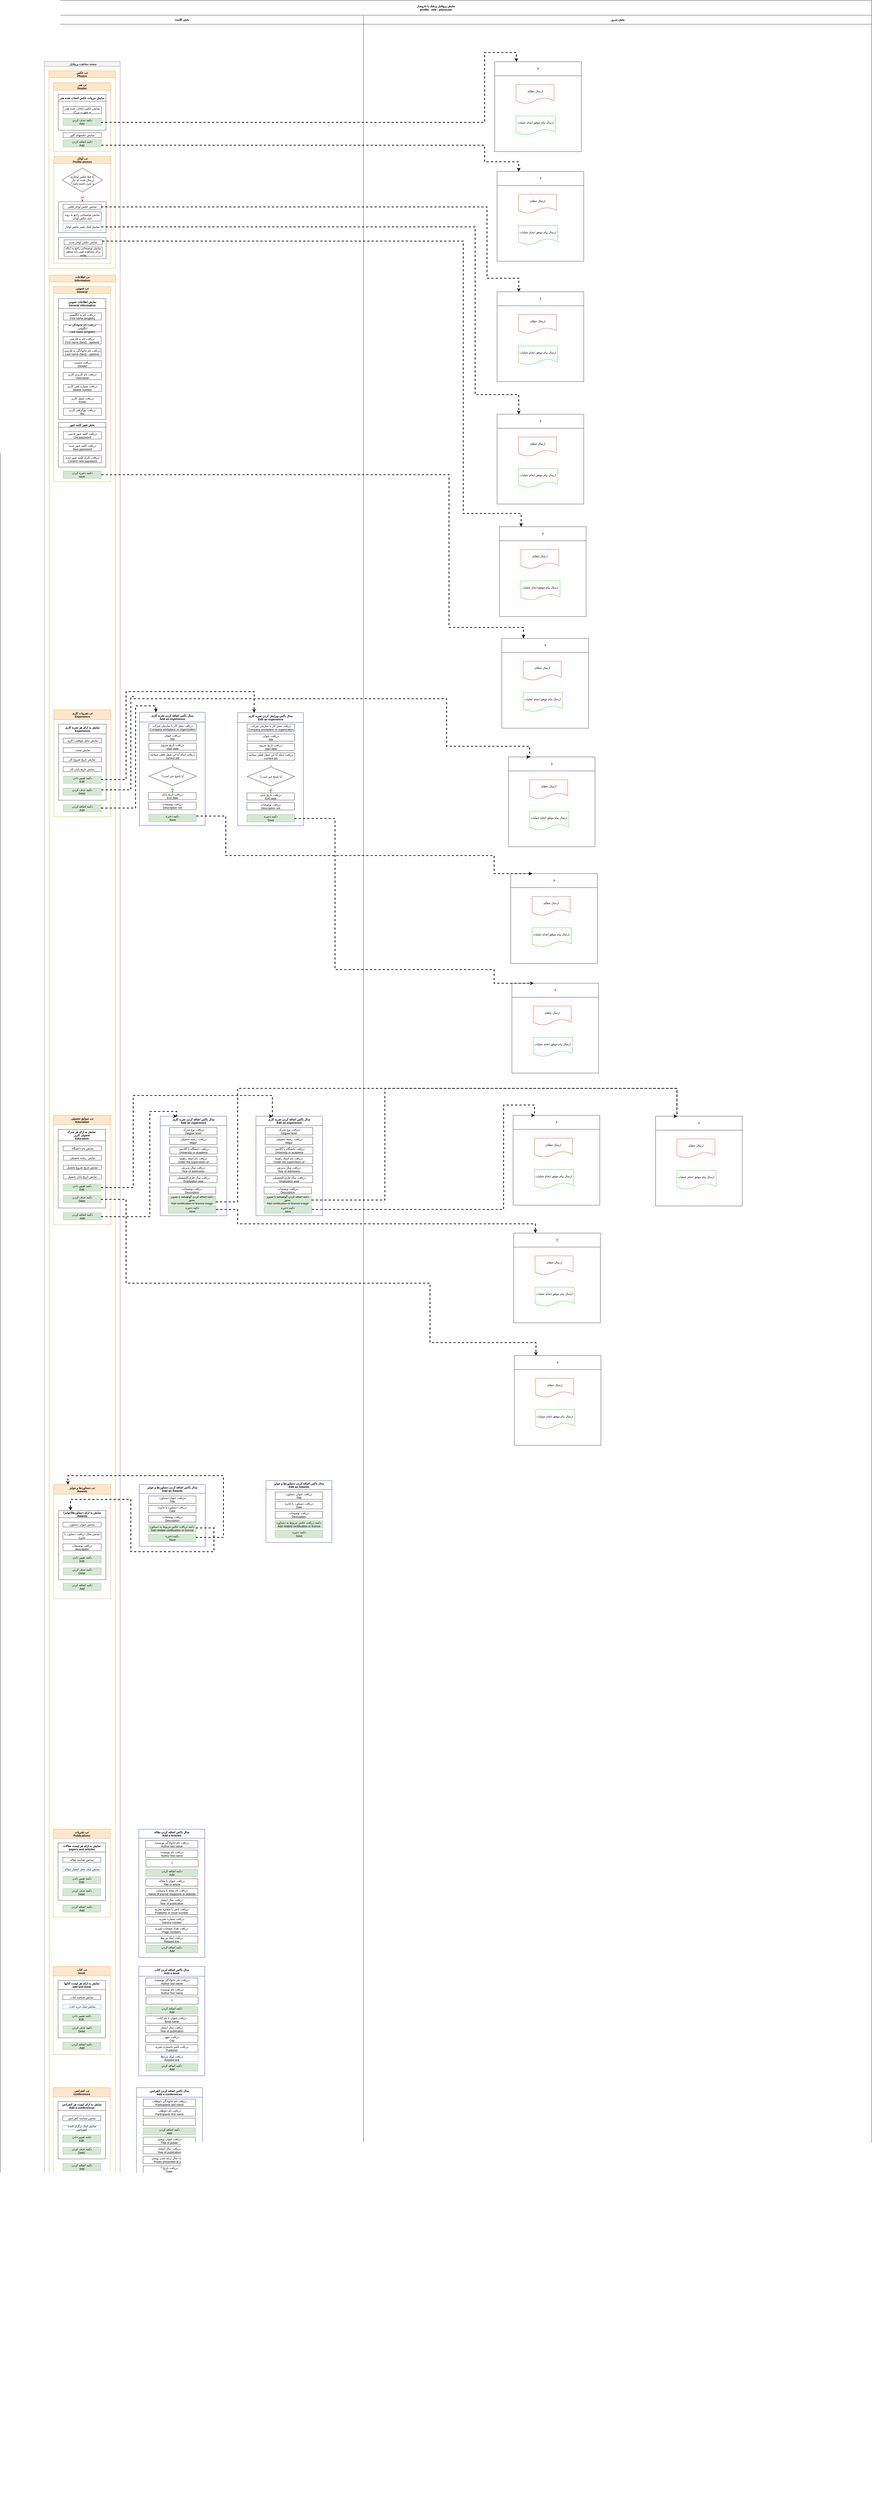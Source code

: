 <mxfile version="11.0.8" type="github"><diagram id="nFZyr5lgO45AVFI8pOyt" name="Page-1"><mxGraphModel dx="4537" dy="-2237" grid="1" gridSize="10" guides="1" tooltips="1" connect="1" arrows="1" fold="1" page="1" pageScale="1" pageWidth="850" pageHeight="1100" math="0" shadow="0"><root><mxCell id="0"/><mxCell id="1" parent="0"/><mxCell id="K7aJOIUCOqWmg4jdZGae-1" value="&lt;span style=&quot;background-color: rgb(255 , 255 , 255)&quot;&gt;نمایش پروفایل پزشک یا داروساز&lt;/span&gt;&lt;br&gt;&lt;span style=&quot;background-color: rgb(255 , 255 , 255)&quot;&gt;profile - edit - physician&lt;/span&gt;" style="swimlane;html=1;childLayout=stackLayout;resizeParent=1;resizeParentMax=0;startSize=63;" parent="1" vertex="1"><mxGeometry x="-760" y="4500" width="3670" height="10520" as="geometry"/></mxCell><mxCell id="K7aJOIUCOqWmg4jdZGae-2" value="&lt;span style=&quot;background-color: rgb(255 , 255 , 255)&quot;&gt;بخش کلاینت&lt;/span&gt;" style="swimlane;html=1;startSize=38;" parent="K7aJOIUCOqWmg4jdZGae-1" vertex="1"><mxGeometry y="63" width="1530" height="10457" as="geometry"/></mxCell><mxCell id="6-1D8ZHgFkMubpNs1xCb-3" value="&#10;  صفحه مشاهده پروفایل&#10;" style="swimlane;fillColor=#f5f5f5;strokeColor=#666666;fontColor=#333333;startSize=20;" parent="K7aJOIUCOqWmg4jdZGae-2" vertex="1"><mxGeometry x="186" y="195" width="319" height="10205" as="geometry"/></mxCell><mxCell id="BDQrtgmXQx_--OrisKJZ-294" value="بله" style="edgeStyle=orthogonalEdgeStyle;rounded=0;orthogonalLoop=1;jettySize=auto;html=1;exitX=1;exitY=0.5;exitDx=0;exitDy=0;entryX=0;entryY=0.5;entryDx=0;entryDy=0;dashed=1;fillColor=#d5e8d4;strokeColor=#00CC00;" parent="6-1D8ZHgFkMubpNs1xCb-3" edge="1"><mxGeometry relative="1" as="geometry"><mxPoint x="248.5" y="340" as="targetPoint"/></mxGeometry></mxCell><mxCell id="f18SdowH7CrWuNwuSoCh-1" value="&#10;تب عکس&#10;Photos&#10;" style="swimlane;fillColor=#ffe6cc;strokeColor=#d79b00;startSize=29;" parent="6-1D8ZHgFkMubpNs1xCb-3" vertex="1"><mxGeometry x="19" y="39" width="280" height="831" as="geometry"/></mxCell><mxCell id="f18SdowH7CrWuNwuSoCh-21" value="&#10;تب هدر&#10;Header&#10;" style="swimlane;fillColor=#ffe6cc;strokeColor=#d79b00;startSize=32;" parent="f18SdowH7CrWuNwuSoCh-1" vertex="1"><mxGeometry x="20" y="50" width="240" height="289" as="geometry"/></mxCell><mxCell id="f18SdowH7CrWuNwuSoCh-22" value="&#10;&#10;نمایش جزییات عکس انتخاب شده هدر&#10;&#10;" style="swimlane;startSize=28;" parent="f18SdowH7CrWuNwuSoCh-21" vertex="1"><mxGeometry x="19" y="50" width="201" height="150" as="geometry"/></mxCell><mxCell id="f18SdowH7CrWuNwuSoCh-23" value="&lt;p&gt;&lt;/p&gt;&lt;p&gt;&lt;/p&gt;&lt;p&gt;&lt;/p&gt;&lt;p&gt;&lt;/p&gt;&lt;p&gt;&lt;/p&gt;&lt;p&gt;&lt;/p&gt;&lt;p&gt;نمایش عکس انتخاب شده هدر به صورت بزرگ&lt;br&gt;&lt;/p&gt;" style="rounded=0;whiteSpace=wrap;html=1;" parent="f18SdowH7CrWuNwuSoCh-22" vertex="1"><mxGeometry x="21" y="50" width="161" height="31" as="geometry"/></mxCell><mxCell id="f18SdowH7CrWuNwuSoCh-25" value="&lt;p&gt;&lt;/p&gt;&lt;p&gt;&lt;/p&gt;&lt;p&gt;&lt;/p&gt;&lt;p&gt;&lt;/p&gt;&lt;p&gt;&lt;/p&gt;&lt;p&gt;&lt;/p&gt;&lt;p&gt;دکمه حذف کردن&lt;br&gt;Add&amp;nbsp;&lt;/p&gt;" style="rounded=0;whiteSpace=wrap;html=1;fillColor=#d5e8d4;strokeColor=#82b366;" parent="f18SdowH7CrWuNwuSoCh-22" vertex="1"><mxGeometry x="21" y="100" width="161" height="30" as="geometry"/></mxCell><mxCell id="f18SdowH7CrWuNwuSoCh-26" value="&lt;p&gt;&lt;/p&gt;&lt;p&gt;&lt;/p&gt;&lt;p&gt;&lt;/p&gt;&lt;p&gt;&lt;/p&gt;&lt;p&gt;&lt;/p&gt;&lt;p&gt;&lt;/p&gt;&lt;p&gt;نمایش عکسهای کاور&lt;br&gt;&lt;/p&gt;" style="rounded=0;whiteSpace=wrap;html=1;" parent="f18SdowH7CrWuNwuSoCh-21" vertex="1"><mxGeometry x="40" y="211" width="161" height="20" as="geometry"/></mxCell><mxCell id="f18SdowH7CrWuNwuSoCh-24" value="&lt;p&gt;&lt;/p&gt;&lt;p&gt;&lt;/p&gt;&lt;p&gt;&lt;/p&gt;&lt;p&gt;&lt;/p&gt;&lt;p&gt;&lt;/p&gt;&lt;p&gt;&lt;/p&gt;&lt;p&gt;دکمه اضافه کردن&lt;br&gt;Add&amp;nbsp;&lt;/p&gt;" style="rounded=0;whiteSpace=wrap;html=1;fillColor=#d5e8d4;strokeColor=#82b366;" parent="f18SdowH7CrWuNwuSoCh-21" vertex="1"><mxGeometry x="40" y="240" width="161" height="31" as="geometry"/></mxCell><mxCell id="f18SdowH7CrWuNwuSoCh-35" value="&#10;تب آواتار&#10;Profile picture&#10;" style="swimlane;fillColor=#ffe6cc;strokeColor=#d79b00;startSize=29;" parent="f18SdowH7CrWuNwuSoCh-1" vertex="1"><mxGeometry x="21" y="361" width="240" height="449" as="geometry"/></mxCell><mxCell id="f18SdowH7CrWuNwuSoCh-43" value="" style="rounded=0;whiteSpace=wrap;html=1;" parent="f18SdowH7CrWuNwuSoCh-35" vertex="1"><mxGeometry x="19" y="190" width="201" height="130" as="geometry"/></mxCell><mxCell id="f18SdowH7CrWuNwuSoCh-39" value="&lt;p&gt;&lt;/p&gt;&lt;p&gt;&lt;/p&gt;&lt;p&gt;&lt;/p&gt;&lt;p&gt;&lt;/p&gt;&lt;p&gt;&lt;/p&gt;&lt;p&gt;&lt;/p&gt;&lt;p&gt;نمایش عکس آواتار فعلی&lt;br&gt;&lt;/p&gt;" style="rounded=0;whiteSpace=wrap;html=1;" parent="f18SdowH7CrWuNwuSoCh-35" vertex="1"><mxGeometry x="38.5" y="200.5" width="161" height="21" as="geometry"/></mxCell><mxCell id="f18SdowH7CrWuNwuSoCh-40" value="&lt;p&gt;&lt;/p&gt;&lt;p&gt;&lt;/p&gt;&lt;p&gt;&lt;/p&gt;&lt;p&gt;&lt;/p&gt;&lt;p&gt;&lt;/p&gt;&lt;p&gt;&lt;/p&gt;&lt;p&gt;نمایش توضیحاتی راجع به روند تایید عکس آواتار&lt;/p&gt;" style="rounded=0;whiteSpace=wrap;html=1;" parent="f18SdowH7CrWuNwuSoCh-35" vertex="1"><mxGeometry x="38.5" y="232.5" width="161" height="39" as="geometry"/></mxCell><mxCell id="f18SdowH7CrWuNwuSoCh-42" value="&lt;p&gt;&lt;/p&gt;&lt;p&gt;&lt;/p&gt;&lt;p&gt;&lt;/p&gt;&lt;p&gt;&lt;/p&gt;&lt;p&gt;&lt;/p&gt;&lt;p&gt;&lt;/p&gt;&lt;p&gt;نمایش لینک تغییر عکس آواتار&lt;br&gt;&lt;/p&gt;" style="rounded=0;whiteSpace=wrap;html=1;fillColor=#FFFFFF;strokeColor=#3399FF;" parent="f18SdowH7CrWuNwuSoCh-35" vertex="1"><mxGeometry x="38.5" y="281.5" width="161" height="29" as="geometry"/></mxCell><mxCell id="f18SdowH7CrWuNwuSoCh-45" value="خیر" style="edgeStyle=orthogonalEdgeStyle;rounded=0;orthogonalLoop=1;jettySize=auto;html=1;exitX=0.5;exitY=1;exitDx=0;exitDy=0;entryX=0.5;entryY=0;entryDx=0;entryDy=0;dashed=1;strokeColor=#FF0000;" parent="f18SdowH7CrWuNwuSoCh-35" source="f18SdowH7CrWuNwuSoCh-44" target="f18SdowH7CrWuNwuSoCh-43" edge="1"><mxGeometry relative="1" as="geometry"/></mxCell><mxCell id="f18SdowH7CrWuNwuSoCh-44" value="آیا قبلا عکس آواتاری&lt;br&gt;&amp;nbsp;ارسال شده که نیاز&lt;br&gt;&amp;nbsp;به تایید داشته باشد؟" style="rhombus;whiteSpace=wrap;html=1;" parent="f18SdowH7CrWuNwuSoCh-35" vertex="1"><mxGeometry x="35" y="48" width="170" height="101" as="geometry"/></mxCell><mxCell id="f18SdowH7CrWuNwuSoCh-47" value="" style="rounded=0;whiteSpace=wrap;html=1;" parent="f18SdowH7CrWuNwuSoCh-35" vertex="1"><mxGeometry x="19" y="340" width="201" height="90" as="geometry"/></mxCell><mxCell id="f18SdowH7CrWuNwuSoCh-48" value="&lt;p&gt;&lt;/p&gt;&lt;p&gt;&lt;/p&gt;&lt;p&gt;&lt;/p&gt;&lt;p&gt;&lt;/p&gt;&lt;p&gt;&lt;/p&gt;&lt;p&gt;&lt;/p&gt;&lt;p&gt;نمایش عکس آواتار جدید&lt;br&gt;&lt;/p&gt;" style="rounded=0;whiteSpace=wrap;html=1;" parent="f18SdowH7CrWuNwuSoCh-35" vertex="1"><mxGeometry x="43" y="350.5" width="161" height="21" as="geometry"/></mxCell><mxCell id="f18SdowH7CrWuNwuSoCh-49" value="&lt;p&gt;&lt;/p&gt;&lt;p&gt;&lt;/p&gt;&lt;p&gt;&lt;/p&gt;&lt;p&gt;&lt;/p&gt;&lt;p&gt;&lt;/p&gt;&lt;p&gt;&lt;/p&gt;&lt;p&gt;نمایش توضیحاتی راجع به اینکه برای مشاهده تغییر باید منتظر بمانند&lt;/p&gt;" style="rounded=0;whiteSpace=wrap;html=1;" parent="f18SdowH7CrWuNwuSoCh-35" vertex="1"><mxGeometry x="43" y="380.5" width="161" height="39" as="geometry"/></mxCell><mxCell id="f18SdowH7CrWuNwuSoCh-28" value="&#10;تب اطلاعات&#10;Information&#10;" style="swimlane;fillColor=#ffe6cc;strokeColor=#d79b00;startSize=29;" parent="6-1D8ZHgFkMubpNs1xCb-3" vertex="1"><mxGeometry x="20" y="899" width="280" height="9281" as="geometry"/></mxCell><mxCell id="BDQrtgmXQx_--OrisKJZ-21" value="&#10;تب عمومی&#10;General&#10;" style="swimlane;fillColor=#ffe6cc;strokeColor=#d79b00;startSize=29;" parent="f18SdowH7CrWuNwuSoCh-28" vertex="1"><mxGeometry x="19" y="48" width="240" height="822" as="geometry"/></mxCell><mxCell id="BDQrtgmXQx_--OrisKJZ-22" value="&#10;نمایش اطلاعات عمومی&#10;General information&#10;" style="swimlane;startSize=41;" parent="BDQrtgmXQx_--OrisKJZ-21" vertex="1"><mxGeometry x="20" y="51" width="200" height="509" as="geometry"/></mxCell><mxCell id="BDQrtgmXQx_--OrisKJZ-23" value="&lt;p&gt;&lt;/p&gt;&lt;p&gt;&lt;/p&gt;&lt;p&gt;&lt;/p&gt;&lt;p&gt;&lt;/p&gt;&lt;p&gt;&lt;/p&gt;&lt;p&gt;&lt;/p&gt;&lt;p&gt;دریافت نام به انگلیسی&lt;br&gt;First name (english)&lt;/p&gt;" style="rounded=0;whiteSpace=wrap;html=1;" parent="BDQrtgmXQx_--OrisKJZ-22" vertex="1"><mxGeometry x="21" y="60" width="160" height="30" as="geometry"/></mxCell><mxCell id="BDQrtgmXQx_--OrisKJZ-24" value="&lt;p&gt;&lt;/p&gt;&lt;p&gt;&lt;/p&gt;&lt;p&gt;&lt;/p&gt;&lt;p&gt;&lt;/p&gt;&lt;p&gt;&lt;/p&gt;&lt;p&gt;&lt;/p&gt;&lt;p&gt;دریافت جنسیت&lt;br&gt;Gender&lt;/p&gt;" style="rounded=0;whiteSpace=wrap;html=1;" parent="BDQrtgmXQx_--OrisKJZ-22" vertex="1"><mxGeometry x="21" y="261" width="160" height="30" as="geometry"/></mxCell><mxCell id="BDQrtgmXQx_--OrisKJZ-25" value="&lt;span&gt;دریافت نام کاربری کاربر&lt;/span&gt;&lt;br&gt;&lt;span&gt;Username&lt;/span&gt;" style="rounded=0;whiteSpace=wrap;html=1;" parent="BDQrtgmXQx_--OrisKJZ-22" vertex="1"><mxGeometry x="20" y="311" width="161" height="30" as="geometry"/></mxCell><mxCell id="BDQrtgmXQx_--OrisKJZ-26" value="&lt;p&gt;&lt;/p&gt;&lt;p&gt;&lt;/p&gt;&lt;p&gt;&lt;/p&gt;&lt;p&gt;&lt;/p&gt;&lt;p&gt;&lt;/p&gt;&lt;p&gt;&lt;/p&gt;&lt;p&gt;دریافت شماره تلفن کاربر&lt;br&gt;Mobile number&lt;br&gt;&lt;/p&gt;" style="rounded=0;whiteSpace=wrap;html=1;" parent="BDQrtgmXQx_--OrisKJZ-22" vertex="1"><mxGeometry x="21" y="361" width="160" height="30" as="geometry"/></mxCell><mxCell id="BDQrtgmXQx_--OrisKJZ-29" value="&lt;p&gt;&lt;/p&gt;&lt;p&gt;&lt;/p&gt;&lt;p&gt;&lt;/p&gt;&lt;p&gt;&lt;/p&gt;&lt;p&gt;&lt;/p&gt;&lt;p&gt;&lt;/p&gt;&lt;p&gt;دریافت ایمیل کاربر&lt;br&gt;Email&lt;br&gt;&lt;/p&gt;" style="rounded=0;whiteSpace=wrap;html=1;" parent="BDQrtgmXQx_--OrisKJZ-22" vertex="1"><mxGeometry x="21" y="412" width="160" height="30" as="geometry"/></mxCell><mxCell id="BDQrtgmXQx_--OrisKJZ-30" value="&lt;p&gt;&lt;/p&gt;&lt;p&gt;&lt;/p&gt;&lt;p&gt;&lt;/p&gt;&lt;p&gt;&lt;/p&gt;&lt;p&gt;&lt;/p&gt;&lt;p&gt;&lt;/p&gt;&lt;p&gt;دریافت نام خانوادگی به انگلیسی&lt;br&gt;Last name (english)&lt;br&gt;&lt;/p&gt;" style="rounded=0;whiteSpace=wrap;html=1;" parent="BDQrtgmXQx_--OrisKJZ-22" vertex="1"><mxGeometry x="21" y="110" width="160" height="30" as="geometry"/></mxCell><mxCell id="f18SdowH7CrWuNwuSoCh-51" value="&lt;p&gt;&lt;/p&gt;&lt;p&gt;&lt;/p&gt;&lt;p&gt;&lt;/p&gt;&lt;p&gt;&lt;/p&gt;&lt;p&gt;&lt;/p&gt;&lt;p&gt;&lt;/p&gt;&lt;p&gt;دریافت نام به فارسی&lt;br&gt;First name (farsi) - optional&lt;/p&gt;" style="rounded=0;whiteSpace=wrap;html=1;" parent="BDQrtgmXQx_--OrisKJZ-22" vertex="1"><mxGeometry x="20" y="160" width="160" height="31" as="geometry"/></mxCell><mxCell id="f18SdowH7CrWuNwuSoCh-53" value="&lt;p&gt;&lt;/p&gt;&lt;p&gt;&lt;/p&gt;&lt;p&gt;&lt;/p&gt;&lt;p&gt;&lt;/p&gt;&lt;p&gt;&lt;/p&gt;&lt;p&gt;&lt;/p&gt;&lt;p&gt;دریافت بیوگرافی کاربر&lt;br&gt;Bio&lt;br&gt;&lt;/p&gt;" style="rounded=0;whiteSpace=wrap;html=1;" parent="BDQrtgmXQx_--OrisKJZ-22" vertex="1"><mxGeometry x="21" y="461" width="160" height="30" as="geometry"/></mxCell><mxCell id="f18SdowH7CrWuNwuSoCh-52" value="&lt;p&gt;&lt;/p&gt;&lt;p&gt;&lt;/p&gt;&lt;p&gt;&lt;/p&gt;&lt;p&gt;&lt;/p&gt;&lt;p&gt;&lt;/p&gt;&lt;p&gt;&lt;/p&gt;&lt;p&gt;دریافت نام خانوادگی به فارسی&lt;br&gt;Last name (farsi) - optional&lt;/p&gt;" style="rounded=0;whiteSpace=wrap;html=1;" parent="BDQrtgmXQx_--OrisKJZ-22" vertex="1"><mxGeometry x="20" y="210.5" width="160" height="31" as="geometry"/></mxCell><mxCell id="f18SdowH7CrWuNwuSoCh-54" value="بخش تغییر کلمه عبور" style="swimlane;startSize=20;" parent="BDQrtgmXQx_--OrisKJZ-21" vertex="1"><mxGeometry x="20" y="572" width="200" height="188" as="geometry"/></mxCell><mxCell id="f18SdowH7CrWuNwuSoCh-55" value="&lt;p&gt;&lt;/p&gt;&lt;p&gt;&lt;/p&gt;&lt;p&gt;&lt;/p&gt;&lt;p&gt;&lt;/p&gt;&lt;p&gt;&lt;/p&gt;&lt;p&gt;دریافت کلمه عبور قدیمی&lt;br&gt;Old password&lt;/p&gt;" style="rounded=0;whiteSpace=wrap;html=1;" parent="f18SdowH7CrWuNwuSoCh-54" vertex="1"><mxGeometry x="21" y="39" width="160" height="31" as="geometry"/></mxCell><mxCell id="f18SdowH7CrWuNwuSoCh-56" value="&lt;p&gt;&lt;/p&gt;&lt;p&gt;&lt;/p&gt;&lt;p&gt;&lt;/p&gt;&lt;p&gt;&lt;/p&gt;&lt;p&gt;&lt;/p&gt;&lt;p&gt;دریافت کلمه عبور&amp;nbsp;جدید&lt;br&gt;New password&lt;/p&gt;" style="rounded=0;whiteSpace=wrap;html=1;" parent="f18SdowH7CrWuNwuSoCh-54" vertex="1"><mxGeometry x="21" y="89" width="160" height="31" as="geometry"/></mxCell><mxCell id="f18SdowH7CrWuNwuSoCh-57" value="&lt;p&gt;&lt;/p&gt;&lt;p&gt;&lt;/p&gt;&lt;p&gt;&lt;/p&gt;&lt;p&gt;&lt;/p&gt;&lt;p&gt;&lt;/p&gt;&lt;p&gt;دریافت تکرار کلمه عبور&amp;nbsp;جدید&lt;br&gt;Confirm new password&lt;/p&gt;" style="rounded=0;whiteSpace=wrap;html=1;" parent="f18SdowH7CrWuNwuSoCh-54" vertex="1"><mxGeometry x="21" y="140" width="160" height="30" as="geometry"/></mxCell><mxCell id="l47nYeFMY6NdPCLZwI0F-96" value="&lt;p&gt;&lt;/p&gt;&lt;p&gt;&lt;/p&gt;&lt;p&gt;&lt;/p&gt;&lt;p&gt;&lt;/p&gt;&lt;p&gt;&lt;/p&gt;&lt;p&gt;&lt;/p&gt;&lt;p&gt;دکمه ذخیره کردن&lt;br&gt;save&amp;nbsp;&lt;/p&gt;" style="rounded=0;whiteSpace=wrap;html=1;fillColor=#d5e8d4;strokeColor=#82b366;" vertex="1" parent="BDQrtgmXQx_--OrisKJZ-21"><mxGeometry x="40" y="776.5" width="161" height="31" as="geometry"/></mxCell><mxCell id="BDQrtgmXQx_--OrisKJZ-65" value="&#10;تب تجربیات کاری&#10;Experience&#10;" style="swimlane;fillColor=#ffe6cc;strokeColor=#d79b00;startSize=41;" parent="f18SdowH7CrWuNwuSoCh-28" vertex="1"><mxGeometry x="20" y="1830" width="240" height="450" as="geometry"/></mxCell><mxCell id="BDQrtgmXQx_--OrisKJZ-39" value="&#10;نمایش به ازای هر تجربه کاری&#10;Experience&#10;" style="swimlane;startSize=41;" parent="BDQrtgmXQx_--OrisKJZ-65" vertex="1"><mxGeometry x="20" y="60" width="200" height="320" as="geometry"/></mxCell><mxCell id="BDQrtgmXQx_--OrisKJZ-40" value="&lt;p&gt;&lt;/p&gt;&lt;p&gt;&lt;/p&gt;&lt;p&gt;&lt;/p&gt;&lt;p&gt;&lt;/p&gt;&lt;p&gt;&lt;/p&gt;&lt;p&gt;&lt;/p&gt;&lt;p&gt;&amp;nbsp;نمایش محل موقعیت کاری&lt;br&gt;&lt;/p&gt;" style="rounded=0;whiteSpace=wrap;html=1;" parent="BDQrtgmXQx_--OrisKJZ-39" vertex="1"><mxGeometry x="19" y="59" width="161" height="20" as="geometry"/></mxCell><mxCell id="BDQrtgmXQx_--OrisKJZ-41" value="&lt;p&gt;&lt;/p&gt;&lt;p&gt;&lt;/p&gt;&lt;p&gt;&lt;/p&gt;&lt;p&gt;&lt;/p&gt;&lt;p&gt;&lt;/p&gt;&lt;p&gt;&lt;/p&gt;&lt;p&gt;نمایش تاریخ شروع کار&lt;br&gt;&lt;/p&gt;" style="rounded=0;whiteSpace=wrap;html=1;" parent="BDQrtgmXQx_--OrisKJZ-39" vertex="1"><mxGeometry x="19" y="139" width="161" height="20" as="geometry"/></mxCell><mxCell id="BDQrtgmXQx_--OrisKJZ-42" value="&lt;p&gt;&lt;/p&gt;&lt;p&gt;&lt;/p&gt;&lt;p&gt;&lt;/p&gt;&lt;p&gt;&lt;/p&gt;&lt;p&gt;&lt;/p&gt;&lt;p&gt;&lt;/p&gt;&lt;p&gt;نمایش تاریخ پایان کار&lt;br&gt;&lt;/p&gt;" style="rounded=0;whiteSpace=wrap;html=1;" parent="BDQrtgmXQx_--OrisKJZ-39" vertex="1"><mxGeometry x="19" y="179" width="161" height="21" as="geometry"/></mxCell><mxCell id="BDQrtgmXQx_--OrisKJZ-45" value="&lt;p&gt;&lt;/p&gt;&lt;p&gt;&lt;/p&gt;&lt;p&gt;&lt;/p&gt;&lt;p&gt;&lt;/p&gt;&lt;p&gt;&lt;/p&gt;&lt;p&gt;&lt;/p&gt;&lt;p&gt;&amp;nbsp;نمایش سمت&lt;br&gt;&lt;/p&gt;" style="rounded=0;whiteSpace=wrap;html=1;" parent="BDQrtgmXQx_--OrisKJZ-39" vertex="1"><mxGeometry x="19" y="99" width="161" height="20" as="geometry"/></mxCell><mxCell id="f18SdowH7CrWuNwuSoCh-63" value="&lt;p&gt;&lt;/p&gt;&lt;p&gt;&lt;/p&gt;&lt;p&gt;&lt;/p&gt;&lt;p&gt;&lt;/p&gt;&lt;p&gt;&lt;/p&gt;&lt;p&gt;&lt;/p&gt;&lt;p&gt;دکمه تغیییر دادن&lt;br&gt;Edit&amp;nbsp;&lt;/p&gt;" style="rounded=0;whiteSpace=wrap;html=1;fillColor=#d5e8d4;strokeColor=#82b366;" parent="BDQrtgmXQx_--OrisKJZ-39" vertex="1"><mxGeometry x="20" y="219" width="160" height="30" as="geometry"/></mxCell><mxCell id="f18SdowH7CrWuNwuSoCh-64" value="&lt;p&gt;&lt;/p&gt;&lt;p&gt;&lt;/p&gt;&lt;p&gt;&lt;/p&gt;&lt;p&gt;&lt;/p&gt;&lt;p&gt;&lt;/p&gt;&lt;p&gt;&lt;/p&gt;&lt;p&gt;دکمه حذف کردن&lt;br&gt;Delet&amp;nbsp;&lt;/p&gt;" style="rounded=0;whiteSpace=wrap;html=1;fillColor=#d5e8d4;strokeColor=#82b366;" parent="BDQrtgmXQx_--OrisKJZ-39" vertex="1"><mxGeometry x="19" y="269" width="161" height="30" as="geometry"/></mxCell><mxCell id="f18SdowH7CrWuNwuSoCh-62" value="&lt;p&gt;&lt;/p&gt;&lt;p&gt;&lt;/p&gt;&lt;p&gt;&lt;/p&gt;&lt;p&gt;&lt;/p&gt;&lt;p&gt;&lt;/p&gt;&lt;p&gt;&lt;/p&gt;&lt;p&gt;دکمه اضافه کردن&lt;br&gt;Add&amp;nbsp;&lt;/p&gt;" style="rounded=0;whiteSpace=wrap;html=1;fillColor=#d5e8d4;strokeColor=#82b366;" parent="BDQrtgmXQx_--OrisKJZ-65" vertex="1"><mxGeometry x="40" y="399" width="160" height="30" as="geometry"/></mxCell><mxCell id="BDQrtgmXQx_--OrisKJZ-74" value="&#10;تب سوابق تحصیلی&#10;Education&#10;" style="swimlane;fillColor=#ffe6cc;strokeColor=#d79b00;startSize=40;" parent="f18SdowH7CrWuNwuSoCh-28" vertex="1"><mxGeometry x="18" y="3536.5" width="242" height="460" as="geometry"/></mxCell><mxCell id="BDQrtgmXQx_--OrisKJZ-46" value="&#10;نمایش به ازای هر مدرک &#10;تحصیلی کاربر&#10;Education&#10;" style="swimlane;startSize=48;" parent="BDQrtgmXQx_--OrisKJZ-74" vertex="1"><mxGeometry x="20" y="59" width="200" height="331" as="geometry"/></mxCell><mxCell id="f18SdowH7CrWuNwuSoCh-89" value="&lt;p&gt;&lt;/p&gt;&lt;p&gt;&lt;/p&gt;&lt;p&gt;&lt;/p&gt;&lt;p&gt;&lt;/p&gt;&lt;p&gt;&lt;/p&gt;&lt;p&gt;&lt;/p&gt;&lt;p&gt;دکمه تغیییر دادن&lt;br&gt;Edit&amp;nbsp;&lt;/p&gt;" style="rounded=0;whiteSpace=wrap;html=1;fillColor=#d5e8d4;strokeColor=#82b366;" parent="BDQrtgmXQx_--OrisKJZ-46" vertex="1"><mxGeometry x="22" y="230" width="159" height="30" as="geometry"/></mxCell><mxCell id="f18SdowH7CrWuNwuSoCh-90" value="&lt;p&gt;&lt;/p&gt;&lt;p&gt;&lt;/p&gt;&lt;p&gt;&lt;/p&gt;&lt;p&gt;&lt;/p&gt;&lt;p&gt;&lt;/p&gt;&lt;p&gt;&lt;/p&gt;&lt;p&gt;دکمه حذف کردن&lt;br&gt;Delet&amp;nbsp;&lt;/p&gt;" style="rounded=0;whiteSpace=wrap;html=1;fillColor=#d5e8d4;strokeColor=#82b366;" parent="BDQrtgmXQx_--OrisKJZ-46" vertex="1"><mxGeometry x="22" y="278" width="159" height="30" as="geometry"/></mxCell><mxCell id="f18SdowH7CrWuNwuSoCh-92" value="&lt;p&gt;&lt;/p&gt;&lt;p&gt;&lt;/p&gt;&lt;p&gt;&lt;/p&gt;&lt;p&gt;&lt;/p&gt;&lt;p&gt;&lt;/p&gt;&lt;p&gt;&lt;/p&gt;&lt;p&gt;&amp;nbsp;نمایش نام دانشگاه&lt;br&gt;&lt;/p&gt;" style="rounded=0;whiteSpace=wrap;html=1;" parent="BDQrtgmXQx_--OrisKJZ-46" vertex="1"><mxGeometry x="21" y="70" width="161" height="20" as="geometry"/></mxCell><mxCell id="f18SdowH7CrWuNwuSoCh-95" value="&lt;p&gt;&lt;/p&gt;&lt;p&gt;&lt;/p&gt;&lt;p&gt;&lt;/p&gt;&lt;p&gt;&lt;/p&gt;&lt;p&gt;&lt;/p&gt;&lt;p&gt;&lt;/p&gt;&lt;p&gt;&amp;nbsp;نمایش&amp;nbsp; رشته تحصیلی&lt;br&gt;&lt;/p&gt;" style="rounded=0;whiteSpace=wrap;html=1;" parent="BDQrtgmXQx_--OrisKJZ-46" vertex="1"><mxGeometry x="22" y="110" width="160" height="20" as="geometry"/></mxCell><mxCell id="f18SdowH7CrWuNwuSoCh-93" value="&lt;p&gt;&lt;/p&gt;&lt;p&gt;&lt;/p&gt;&lt;p&gt;&lt;/p&gt;&lt;p&gt;&lt;/p&gt;&lt;p&gt;&lt;/p&gt;&lt;p&gt;&lt;/p&gt;&lt;p&gt;&amp;nbsp;نمایش تاریخ شروع تحصیل&amp;nbsp;&lt;br&gt;&lt;/p&gt;" style="rounded=0;whiteSpace=wrap;html=1;" parent="BDQrtgmXQx_--OrisKJZ-46" vertex="1"><mxGeometry x="22" y="151" width="160" height="18" as="geometry"/></mxCell><mxCell id="f18SdowH7CrWuNwuSoCh-94" value="&lt;p&gt;&lt;/p&gt;&lt;p&gt;&lt;/p&gt;&lt;p&gt;&lt;/p&gt;&lt;p&gt;&lt;/p&gt;&lt;p&gt;&lt;/p&gt;&lt;p&gt;&lt;/p&gt;&lt;p&gt;&amp;nbsp;نمایش تاریخ پایان تحصیل&amp;nbsp;&lt;br&gt;&lt;/p&gt;" style="rounded=0;whiteSpace=wrap;html=1;" parent="BDQrtgmXQx_--OrisKJZ-46" vertex="1"><mxGeometry x="22" y="190" width="160" height="19" as="geometry"/></mxCell><mxCell id="f18SdowH7CrWuNwuSoCh-77" value="&lt;p&gt;&lt;/p&gt;&lt;p&gt;&lt;/p&gt;&lt;p&gt;&lt;/p&gt;&lt;p&gt;&lt;/p&gt;&lt;p&gt;&lt;/p&gt;&lt;p&gt;دکمه اضافه کردن&lt;br&gt;Add&lt;/p&gt;" style="rounded=0;whiteSpace=wrap;html=1;fillColor=#d5e8d4;strokeColor=#82b366;" parent="BDQrtgmXQx_--OrisKJZ-74" vertex="1"><mxGeometry x="42" y="410" width="160" height="30" as="geometry"/></mxCell><mxCell id="BDQrtgmXQx_--OrisKJZ-81" value="&#10;تب دستاوردها و جوایز&#10;Awards&#10;" style="swimlane;fillColor=#ffe6cc;strokeColor=#d79b00;startSize=40;" parent="f18SdowH7CrWuNwuSoCh-28" vertex="1"><mxGeometry x="19" y="5091" width="240" height="480" as="geometry"/></mxCell><mxCell id="BDQrtgmXQx_--OrisKJZ-51" value="&#10;(نمایش به ازای دستاوردها(جوایز&#10;Awards&#10;" style="swimlane;startSize=30;" parent="BDQrtgmXQx_--OrisKJZ-81" vertex="1"><mxGeometry x="21" y="109" width="199" height="291" as="geometry"/></mxCell><mxCell id="BDQrtgmXQx_--OrisKJZ-53" value="&lt;p&gt;&lt;/p&gt;&lt;p&gt;&lt;/p&gt;&lt;p&gt;&lt;/p&gt;&lt;p&gt;&lt;/p&gt;&lt;p&gt;&lt;/p&gt;&lt;p&gt;&lt;/p&gt;&lt;p&gt;نمایش سال دریافت دستاورد یا جایزه&lt;/p&gt;" style="rounded=0;whiteSpace=wrap;html=1;" parent="BDQrtgmXQx_--OrisKJZ-51" vertex="1"><mxGeometry x="18" y="91" width="161" height="30" as="geometry"/></mxCell><mxCell id="BDQrtgmXQx_--OrisKJZ-55" value="&lt;p&gt;&lt;/p&gt;&lt;p&gt;&lt;/p&gt;&lt;p&gt;&lt;/p&gt;&lt;p&gt;&lt;/p&gt;&lt;p&gt;&lt;/p&gt;&lt;p&gt;&lt;/p&gt;&lt;p&gt;نمایش عنوان دستاورد&lt;br&gt;&lt;/p&gt;" style="rounded=0;whiteSpace=wrap;html=1;" parent="BDQrtgmXQx_--OrisKJZ-51" vertex="1"><mxGeometry x="18" y="49" width="161" height="20" as="geometry"/></mxCell><mxCell id="f18SdowH7CrWuNwuSoCh-104" value="&lt;p&gt;&lt;/p&gt;&lt;p&gt;&lt;/p&gt;&lt;p&gt;&lt;/p&gt;&lt;p&gt;&lt;/p&gt;&lt;p&gt;&lt;/p&gt;&lt;p&gt;دریافت توضیحات&lt;br&gt;description&lt;br&gt;&lt;/p&gt;" style="rounded=0;whiteSpace=wrap;html=1;" parent="BDQrtgmXQx_--OrisKJZ-51" vertex="1"><mxGeometry x="18" y="140" width="161" height="29" as="geometry"/></mxCell><mxCell id="f18SdowH7CrWuNwuSoCh-105" value="&lt;p&gt;&lt;/p&gt;&lt;p&gt;&lt;/p&gt;&lt;p&gt;&lt;/p&gt;&lt;p&gt;&lt;/p&gt;&lt;p&gt;&lt;/p&gt;&lt;p&gt;&lt;/p&gt;&lt;p&gt;دکمه تغیییر دادن&lt;br&gt;Edit&amp;nbsp;&lt;/p&gt;" style="rounded=0;whiteSpace=wrap;html=1;fillColor=#d5e8d4;strokeColor=#82b366;" parent="BDQrtgmXQx_--OrisKJZ-51" vertex="1"><mxGeometry x="20" y="190" width="159" height="30" as="geometry"/></mxCell><mxCell id="f18SdowH7CrWuNwuSoCh-106" value="&lt;p&gt;&lt;/p&gt;&lt;p&gt;&lt;/p&gt;&lt;p&gt;&lt;/p&gt;&lt;p&gt;&lt;/p&gt;&lt;p&gt;&lt;/p&gt;&lt;p&gt;&lt;/p&gt;&lt;p&gt;دکمه حذف کردن&lt;br&gt;Delet&amp;nbsp;&lt;/p&gt;" style="rounded=0;whiteSpace=wrap;html=1;fillColor=#d5e8d4;strokeColor=#82b366;" parent="BDQrtgmXQx_--OrisKJZ-51" vertex="1"><mxGeometry x="20" y="241" width="159" height="30" as="geometry"/></mxCell><mxCell id="f18SdowH7CrWuNwuSoCh-107" value="&lt;p&gt;&lt;/p&gt;&lt;p&gt;&lt;/p&gt;&lt;p&gt;&lt;/p&gt;&lt;p&gt;&lt;/p&gt;&lt;p&gt;&lt;/p&gt;&lt;p&gt;دکمه اضافه کردن&lt;br&gt;Add&lt;/p&gt;" style="rounded=0;whiteSpace=wrap;html=1;fillColor=#d5e8d4;strokeColor=#82b366;" parent="BDQrtgmXQx_--OrisKJZ-81" vertex="1"><mxGeometry x="40" y="415" width="160" height="30" as="geometry"/></mxCell><mxCell id="BDQrtgmXQx_--OrisKJZ-87" value="&#10;تب نشریات&#10;Publications&#10;" style="swimlane;fillColor=#ffe6cc;strokeColor=#d79b00;startSize=39;" parent="f18SdowH7CrWuNwuSoCh-28" vertex="1"><mxGeometry x="17.5" y="6541" width="240" height="370" as="geometry"/></mxCell><mxCell id="BDQrtgmXQx_--OrisKJZ-60" value="&#10;نمایش به ازای هر لیست مقالات&#10;papers and articles&#10;" style="swimlane;startSize=38;" parent="BDQrtgmXQx_--OrisKJZ-87" vertex="1"><mxGeometry x="20" y="58" width="200" height="242" as="geometry"/></mxCell><mxCell id="BDQrtgmXQx_--OrisKJZ-106" value="&lt;p&gt;&lt;/p&gt;&lt;p&gt;&lt;/p&gt;&lt;p&gt;&lt;/p&gt;&lt;p&gt;&lt;/p&gt;&lt;p&gt;&lt;/p&gt;&lt;p&gt;&lt;/p&gt;&lt;p&gt;نمایش شناسه مقاله&lt;/p&gt;" style="rounded=0;whiteSpace=wrap;html=1;" parent="BDQrtgmXQx_--OrisKJZ-60" vertex="1"><mxGeometry x="20" y="61" width="160" height="20" as="geometry"/></mxCell><mxCell id="BDQrtgmXQx_--OrisKJZ-110" value="&lt;p&gt;&lt;/p&gt;&lt;p&gt;&lt;/p&gt;&lt;p&gt;&lt;/p&gt;&lt;p&gt;&lt;/p&gt;&lt;p&gt;&lt;/p&gt;&lt;p&gt;&lt;/p&gt;&lt;p&gt;&amp;nbsp;نمایش لینک محل انتشار مقاله&lt;/p&gt;" style="rounded=0;whiteSpace=wrap;html=1;fillColor=#FFFFFF;strokeColor=#3399FF;" parent="BDQrtgmXQx_--OrisKJZ-60" vertex="1"><mxGeometry x="20" y="101" width="160" height="19" as="geometry"/></mxCell><mxCell id="f18SdowH7CrWuNwuSoCh-119" value="&lt;p&gt;&lt;/p&gt;&lt;p&gt;&lt;/p&gt;&lt;p&gt;&lt;/p&gt;&lt;p&gt;&lt;/p&gt;&lt;p&gt;&lt;/p&gt;&lt;p&gt;&lt;/p&gt;&lt;p&gt;دکمه تغیییر دادن&lt;br&gt;Edit&amp;nbsp;&lt;/p&gt;" style="rounded=0;whiteSpace=wrap;html=1;fillColor=#d5e8d4;strokeColor=#82b366;" parent="BDQrtgmXQx_--OrisKJZ-60" vertex="1"><mxGeometry x="21" y="141.5" width="159" height="30" as="geometry"/></mxCell><mxCell id="f18SdowH7CrWuNwuSoCh-120" value="&lt;p&gt;&lt;/p&gt;&lt;p&gt;&lt;/p&gt;&lt;p&gt;&lt;/p&gt;&lt;p&gt;&lt;/p&gt;&lt;p&gt;&lt;/p&gt;&lt;p&gt;&lt;/p&gt;&lt;p&gt;دکمه حذف کردن&lt;br&gt;Delet&amp;nbsp;&lt;/p&gt;" style="rounded=0;whiteSpace=wrap;html=1;fillColor=#d5e8d4;strokeColor=#82b366;" parent="BDQrtgmXQx_--OrisKJZ-60" vertex="1"><mxGeometry x="20" y="192.5" width="159" height="30" as="geometry"/></mxCell><mxCell id="f18SdowH7CrWuNwuSoCh-121" value="&lt;p&gt;&lt;/p&gt;&lt;p&gt;&lt;/p&gt;&lt;p&gt;&lt;/p&gt;&lt;p&gt;&lt;/p&gt;&lt;p&gt;&lt;/p&gt;&lt;p&gt;دکمه اضافه کردن&lt;br&gt;Add&lt;/p&gt;" style="rounded=0;whiteSpace=wrap;html=1;fillColor=#d5e8d4;strokeColor=#82b366;" parent="BDQrtgmXQx_--OrisKJZ-87" vertex="1"><mxGeometry x="40" y="319" width="160" height="30" as="geometry"/></mxCell><mxCell id="tLWEemvWPfhQ664aUwLN-1" value="&#10;تب کتاب&#10;book&#10;" style="swimlane;fillColor=#ffe6cc;strokeColor=#d79b00;startSize=39;" parent="f18SdowH7CrWuNwuSoCh-28" vertex="1"><mxGeometry x="17.5" y="7119.5" width="240" height="370" as="geometry"/></mxCell><mxCell id="tLWEemvWPfhQ664aUwLN-2" value="&#10;نمایش به ازای هر لیست کتابها&#10;add and book&#10;" style="swimlane;startSize=38;" parent="tLWEemvWPfhQ664aUwLN-1" vertex="1"><mxGeometry x="20" y="58" width="200" height="242" as="geometry"/></mxCell><mxCell id="tLWEemvWPfhQ664aUwLN-3" value="&lt;p&gt;&lt;/p&gt;&lt;p&gt;&lt;/p&gt;&lt;p&gt;&lt;/p&gt;&lt;p&gt;&lt;/p&gt;&lt;p&gt;&lt;/p&gt;&lt;p&gt;&lt;/p&gt;&lt;p&gt;نمایش شناسه کتاب&lt;br&gt;&lt;/p&gt;" style="rounded=0;whiteSpace=wrap;html=1;" parent="tLWEemvWPfhQ664aUwLN-2" vertex="1"><mxGeometry x="20" y="61" width="160" height="20" as="geometry"/></mxCell><mxCell id="tLWEemvWPfhQ664aUwLN-4" value="&lt;p&gt;&lt;/p&gt;&lt;p&gt;&lt;/p&gt;&lt;p&gt;&lt;/p&gt;&lt;p&gt;&lt;/p&gt;&lt;p&gt;&lt;/p&gt;&lt;p&gt;&lt;/p&gt;&lt;p&gt;&amp;nbsp;نمایش لینک خرید کتاب&lt;br&gt;&lt;/p&gt;" style="rounded=0;whiteSpace=wrap;html=1;fillColor=#FFFFFF;strokeColor=#3399FF;" parent="tLWEemvWPfhQ664aUwLN-2" vertex="1"><mxGeometry x="20" y="101" width="160" height="19" as="geometry"/></mxCell><mxCell id="tLWEemvWPfhQ664aUwLN-5" value="&lt;p&gt;&lt;/p&gt;&lt;p&gt;&lt;/p&gt;&lt;p&gt;&lt;/p&gt;&lt;p&gt;&lt;/p&gt;&lt;p&gt;&lt;/p&gt;&lt;p&gt;&lt;/p&gt;&lt;p&gt;دکمه تغیییر دادن&lt;br&gt;Edit&amp;nbsp;&lt;/p&gt;" style="rounded=0;whiteSpace=wrap;html=1;fillColor=#d5e8d4;strokeColor=#82b366;" parent="tLWEemvWPfhQ664aUwLN-2" vertex="1"><mxGeometry x="20" y="141.5" width="159" height="30" as="geometry"/></mxCell><mxCell id="tLWEemvWPfhQ664aUwLN-6" value="&lt;p&gt;&lt;/p&gt;&lt;p&gt;&lt;/p&gt;&lt;p&gt;&lt;/p&gt;&lt;p&gt;&lt;/p&gt;&lt;p&gt;&lt;/p&gt;&lt;p&gt;&lt;/p&gt;&lt;p&gt;دکمه حذف کردن&lt;br&gt;Delet&amp;nbsp;&lt;/p&gt;" style="rounded=0;whiteSpace=wrap;html=1;fillColor=#d5e8d4;strokeColor=#82b366;" parent="tLWEemvWPfhQ664aUwLN-2" vertex="1"><mxGeometry x="21" y="191.5" width="159" height="30" as="geometry"/></mxCell><mxCell id="tLWEemvWPfhQ664aUwLN-7" value="&lt;p&gt;&lt;/p&gt;&lt;p&gt;&lt;/p&gt;&lt;p&gt;&lt;/p&gt;&lt;p&gt;&lt;/p&gt;&lt;p&gt;&lt;/p&gt;&lt;p&gt;دکمه اضافه کردن&lt;br&gt;Add&lt;/p&gt;" style="rounded=0;whiteSpace=wrap;html=1;fillColor=#d5e8d4;strokeColor=#82b366;" parent="tLWEemvWPfhQ664aUwLN-1" vertex="1"><mxGeometry x="40" y="319" width="160" height="30" as="geometry"/></mxCell><mxCell id="tLWEemvWPfhQ664aUwLN-31" value="&#10;تب کنفرانس&#10;conferences&#10;" style="swimlane;fillColor=#ffe6cc;strokeColor=#d79b00;startSize=39;" parent="f18SdowH7CrWuNwuSoCh-28" vertex="1"><mxGeometry x="17.5" y="7629" width="240" height="370" as="geometry"/></mxCell><mxCell id="tLWEemvWPfhQ664aUwLN-32" value="&#10;نمایش به ازای لیست هر کنفرانس&#10;Add a conferences&#10;" style="swimlane;startSize=38;" parent="tLWEemvWPfhQ664aUwLN-31" vertex="1"><mxGeometry x="20" y="58" width="200" height="242" as="geometry"/></mxCell><mxCell id="tLWEemvWPfhQ664aUwLN-33" value="&lt;p&gt;&lt;/p&gt;&lt;p&gt;&lt;/p&gt;&lt;p&gt;&lt;/p&gt;&lt;p&gt;&lt;/p&gt;&lt;p&gt;&lt;/p&gt;&lt;p&gt;&lt;/p&gt;&lt;p&gt;نمایش شناسه کنفرانس&lt;br&gt;&lt;/p&gt;" style="rounded=0;whiteSpace=wrap;html=1;" parent="tLWEemvWPfhQ664aUwLN-32" vertex="1"><mxGeometry x="20" y="61" width="160" height="20" as="geometry"/></mxCell><mxCell id="tLWEemvWPfhQ664aUwLN-34" value="&lt;p&gt;&lt;/p&gt;&lt;p&gt;&lt;/p&gt;&lt;p&gt;&lt;/p&gt;&lt;p&gt;&lt;/p&gt;&lt;p&gt;&lt;/p&gt;&lt;p&gt;&lt;/p&gt;&lt;p&gt;&amp;nbsp;نمایش لینک برگزار کننده کنفرانس&lt;br&gt;&lt;/p&gt;" style="rounded=0;whiteSpace=wrap;html=1;fillColor=#FFFFFF;strokeColor=#3399FF;" parent="tLWEemvWPfhQ664aUwLN-32" vertex="1"><mxGeometry x="19" y="101" width="160" height="19" as="geometry"/></mxCell><mxCell id="tLWEemvWPfhQ664aUwLN-35" value="&lt;p&gt;&lt;/p&gt;&lt;p&gt;&lt;/p&gt;&lt;p&gt;&lt;/p&gt;&lt;p&gt;&lt;/p&gt;&lt;p&gt;&lt;/p&gt;&lt;p&gt;&lt;/p&gt;&lt;p&gt;دکمه تغیییر دادن&lt;br&gt;Edit&amp;nbsp;&lt;/p&gt;" style="rounded=0;whiteSpace=wrap;html=1;fillColor=#d5e8d4;strokeColor=#82b366;" parent="tLWEemvWPfhQ664aUwLN-32" vertex="1"><mxGeometry x="20" y="141.5" width="159" height="30" as="geometry"/></mxCell><mxCell id="tLWEemvWPfhQ664aUwLN-36" value="&lt;p&gt;&lt;/p&gt;&lt;p&gt;&lt;/p&gt;&lt;p&gt;&lt;/p&gt;&lt;p&gt;&lt;/p&gt;&lt;p&gt;&lt;/p&gt;&lt;p&gt;&lt;/p&gt;&lt;p&gt;دکمه حذف کردن&lt;br&gt;Delet&amp;nbsp;&lt;/p&gt;" style="rounded=0;whiteSpace=wrap;html=1;fillColor=#d5e8d4;strokeColor=#82b366;" parent="tLWEemvWPfhQ664aUwLN-32" vertex="1"><mxGeometry x="20" y="192.5" width="159" height="30" as="geometry"/></mxCell><mxCell id="tLWEemvWPfhQ664aUwLN-37" value="&lt;p&gt;&lt;/p&gt;&lt;p&gt;&lt;/p&gt;&lt;p&gt;&lt;/p&gt;&lt;p&gt;&lt;/p&gt;&lt;p&gt;&lt;/p&gt;&lt;p&gt;دکمه اضافه کردن&lt;br&gt;Add&lt;/p&gt;" style="rounded=0;whiteSpace=wrap;html=1;fillColor=#d5e8d4;strokeColor=#82b366;" parent="tLWEemvWPfhQ664aUwLN-31" vertex="1"><mxGeometry x="40" y="319" width="160" height="30" as="geometry"/></mxCell><mxCell id="tLWEemvWPfhQ664aUwLN-53" value="&#10;تب پژوهش&#10;research&#10;" style="swimlane;fillColor=#ffe6cc;strokeColor=#d79b00;startSize=39;" parent="f18SdowH7CrWuNwuSoCh-28" vertex="1"><mxGeometry x="16.5" y="8159" width="240" height="370" as="geometry"/></mxCell><mxCell id="tLWEemvWPfhQ664aUwLN-54" value="&#10;نمایش به ازای لیست هر پژوهش&#10;add a research&#10;" style="swimlane;startSize=41;" parent="tLWEemvWPfhQ664aUwLN-53" vertex="1"><mxGeometry x="20" y="58" width="200" height="242" as="geometry"/></mxCell><mxCell id="tLWEemvWPfhQ664aUwLN-55" value="&lt;p&gt;&lt;/p&gt;&lt;p&gt;&lt;/p&gt;&lt;p&gt;&lt;/p&gt;&lt;p&gt;&lt;/p&gt;&lt;p&gt;&lt;/p&gt;&lt;p&gt;&lt;/p&gt;&lt;p&gt;نمایش شناسه پژوهش&lt;br&gt;&lt;/p&gt;" style="rounded=0;whiteSpace=wrap;html=1;" parent="tLWEemvWPfhQ664aUwLN-54" vertex="1"><mxGeometry x="20" y="61" width="160" height="20" as="geometry"/></mxCell><mxCell id="tLWEemvWPfhQ664aUwLN-56" value="&lt;p&gt;&lt;/p&gt;&lt;p&gt;&lt;/p&gt;&lt;p&gt;&lt;/p&gt;&lt;p&gt;&lt;/p&gt;&lt;p&gt;&lt;/p&gt;&lt;p&gt;&lt;/p&gt;&lt;p&gt;&amp;nbsp;نمایش لینک ؟&lt;br&gt;&lt;/p&gt;" style="rounded=0;whiteSpace=wrap;html=1;fillColor=#FFFFFF;strokeColor=#3399FF;" parent="tLWEemvWPfhQ664aUwLN-54" vertex="1"><mxGeometry x="20" y="101" width="160" height="19" as="geometry"/></mxCell><mxCell id="tLWEemvWPfhQ664aUwLN-57" value="&lt;p&gt;&lt;/p&gt;&lt;p&gt;&lt;/p&gt;&lt;p&gt;&lt;/p&gt;&lt;p&gt;&lt;/p&gt;&lt;p&gt;&lt;/p&gt;&lt;p&gt;&lt;/p&gt;&lt;p&gt;دکمه تغیییر دادن&lt;br&gt;Edit&amp;nbsp;&lt;/p&gt;" style="rounded=0;whiteSpace=wrap;html=1;fillColor=#d5e8d4;strokeColor=#82b366;" parent="tLWEemvWPfhQ664aUwLN-54" vertex="1"><mxGeometry x="21" y="141.5" width="159" height="30" as="geometry"/></mxCell><mxCell id="tLWEemvWPfhQ664aUwLN-58" value="&lt;p&gt;&lt;/p&gt;&lt;p&gt;&lt;/p&gt;&lt;p&gt;&lt;/p&gt;&lt;p&gt;&lt;/p&gt;&lt;p&gt;&lt;/p&gt;&lt;p&gt;&lt;/p&gt;&lt;p&gt;دکمه حذف کردن&lt;br&gt;Delet&amp;nbsp;&lt;/p&gt;" style="rounded=0;whiteSpace=wrap;html=1;fillColor=#d5e8d4;strokeColor=#82b366;" parent="tLWEemvWPfhQ664aUwLN-54" vertex="1"><mxGeometry x="21" y="191.5" width="159" height="30" as="geometry"/></mxCell><mxCell id="tLWEemvWPfhQ664aUwLN-59" value="&lt;p&gt;&lt;/p&gt;&lt;p&gt;&lt;/p&gt;&lt;p&gt;&lt;/p&gt;&lt;p&gt;&lt;/p&gt;&lt;p&gt;&lt;/p&gt;&lt;p&gt;دکمه اضافه کردن&lt;br&gt;Add&lt;/p&gt;" style="rounded=0;whiteSpace=wrap;html=1;fillColor=#d5e8d4;strokeColor=#82b366;" parent="tLWEemvWPfhQ664aUwLN-53" vertex="1"><mxGeometry x="40" y="319" width="160" height="30" as="geometry"/></mxCell><mxCell id="BDQrtgmXQx_--OrisKJZ-92" value="&#10;تب علاقه مندی ها&#10;interests&#10;" style="swimlane;fillColor=#ffe6cc;strokeColor=#d79b00;startSize=28;" parent="f18SdowH7CrWuNwuSoCh-28" vertex="1"><mxGeometry x="17.5" y="8679" width="240" height="570" as="geometry"/></mxCell><mxCell id="BDQrtgmXQx_--OrisKJZ-93" value="&#10;نمایش لیست مهارتها&#10;Skills&#10;" style="swimlane;startSize=31;" parent="BDQrtgmXQx_--OrisKJZ-92" vertex="1"><mxGeometry x="20" y="50" width="200" height="270" as="geometry"/></mxCell><mxCell id="BDQrtgmXQx_--OrisKJZ-94" value="&lt;p&gt;&lt;/p&gt;&lt;p&gt;&lt;/p&gt;&lt;p&gt;&lt;/p&gt;&lt;p&gt;&lt;/p&gt;&lt;p&gt;&lt;/p&gt;&lt;p&gt;&lt;/p&gt;&lt;p&gt;نمایش عنوان مهارت&lt;/p&gt;" style="rounded=0;whiteSpace=wrap;html=1;" parent="BDQrtgmXQx_--OrisKJZ-93" vertex="1"><mxGeometry x="19" y="49" width="161" height="23" as="geometry"/></mxCell><mxCell id="BDQrtgmXQx_--OrisKJZ-96" value="&lt;p&gt;&lt;/p&gt;&lt;p&gt;&lt;/p&gt;&lt;p&gt;&lt;/p&gt;&lt;p&gt;&lt;/p&gt;&lt;p&gt;&lt;/p&gt;&lt;p&gt;&lt;/p&gt;&lt;p&gt;میزان تسلط به مهارت&lt;/p&gt;" style="rounded=0;whiteSpace=wrap;html=1;" parent="BDQrtgmXQx_--OrisKJZ-93" vertex="1"><mxGeometry x="19" y="89" width="161" height="20" as="geometry"/></mxCell><mxCell id="tLWEemvWPfhQ664aUwLN-73" value="&lt;p&gt;&lt;/p&gt;&lt;p&gt;&lt;/p&gt;&lt;p&gt;&lt;/p&gt;&lt;p&gt;&lt;/p&gt;&lt;p&gt;&lt;/p&gt;&lt;p&gt;&lt;/p&gt;&lt;p&gt;?&lt;/p&gt;" style="rounded=0;whiteSpace=wrap;html=1;" parent="BDQrtgmXQx_--OrisKJZ-93" vertex="1"><mxGeometry x="19" y="128" width="161" height="20" as="geometry"/></mxCell><mxCell id="tLWEemvWPfhQ664aUwLN-76" value="&lt;p&gt;&lt;/p&gt;&lt;p&gt;&lt;/p&gt;&lt;p&gt;&lt;/p&gt;&lt;p&gt;&lt;/p&gt;&lt;p&gt;&lt;/p&gt;&lt;p&gt;&lt;/p&gt;&lt;p&gt;دکمه تغیییر دادن&lt;br&gt;Edit&amp;nbsp;&lt;/p&gt;" style="rounded=0;whiteSpace=wrap;html=1;fillColor=#d5e8d4;strokeColor=#82b366;" parent="BDQrtgmXQx_--OrisKJZ-93" vertex="1"><mxGeometry x="20" y="170" width="159" height="30" as="geometry"/></mxCell><mxCell id="tLWEemvWPfhQ664aUwLN-77" value="&lt;p&gt;&lt;/p&gt;&lt;p&gt;&lt;/p&gt;&lt;p&gt;&lt;/p&gt;&lt;p&gt;&lt;/p&gt;&lt;p&gt;&lt;/p&gt;&lt;p&gt;&lt;/p&gt;&lt;p&gt;دکمه حذف کردن&lt;br&gt;Delet&amp;nbsp;&lt;/p&gt;" style="rounded=0;whiteSpace=wrap;html=1;fillColor=#d5e8d4;strokeColor=#82b366;" parent="BDQrtgmXQx_--OrisKJZ-93" vertex="1"><mxGeometry x="21" y="221" width="159" height="30" as="geometry"/></mxCell><mxCell id="BDQrtgmXQx_--OrisKJZ-122" value="&#10;نمایش لیست علاقه مندی ها&#10;interests&#10;" style="swimlane;startSize=28;" parent="BDQrtgmXQx_--OrisKJZ-92" vertex="1"><mxGeometry x="20" y="410" width="200" height="90" as="geometry"/></mxCell><mxCell id="BDQrtgmXQx_--OrisKJZ-123" value="&lt;p&gt;&lt;/p&gt;&lt;p&gt;&lt;/p&gt;&lt;p&gt;&lt;/p&gt;&lt;p&gt;&lt;/p&gt;&lt;p&gt;&lt;/p&gt;&lt;p&gt;&lt;/p&gt;&lt;p&gt;نمایش عنوان مهارت&lt;/p&gt;" style="rounded=0;whiteSpace=wrap;html=1;" parent="BDQrtgmXQx_--OrisKJZ-122" vertex="1"><mxGeometry x="20" y="49" width="160" height="21" as="geometry"/></mxCell><mxCell id="tLWEemvWPfhQ664aUwLN-246" value="&lt;p&gt;&lt;/p&gt;&lt;p&gt;&lt;/p&gt;&lt;p&gt;&lt;/p&gt;&lt;p&gt;&lt;/p&gt;&lt;p&gt;&lt;/p&gt;&lt;p&gt;دکمه اضافه کردن&lt;br&gt;Add&lt;/p&gt;" style="rounded=0;whiteSpace=wrap;html=1;fillColor=#d5e8d4;strokeColor=#82b366;" parent="BDQrtgmXQx_--OrisKJZ-92" vertex="1"><mxGeometry x="40" y="340" width="160" height="30" as="geometry"/></mxCell><mxCell id="tLWEemvWPfhQ664aUwLN-247" value="&lt;p&gt;&lt;/p&gt;&lt;p&gt;&lt;/p&gt;&lt;p&gt;&lt;/p&gt;&lt;p&gt;&lt;/p&gt;&lt;p&gt;&lt;/p&gt;&lt;p&gt;دکمه اعمال کردن تغییرات&lt;br&gt;Apply changes&lt;/p&gt;" style="rounded=0;whiteSpace=wrap;html=1;fillColor=#d5e8d4;strokeColor=#82b366;" parent="BDQrtgmXQx_--OrisKJZ-92" vertex="1"><mxGeometry x="38" y="520" width="160" height="30" as="geometry"/></mxCell><mxCell id="BDQrtgmXQx_--OrisKJZ-310" value="&#10;مدال باکس اضافه کردن تجربه کاری&#10;Add an experience&#10;" style="swimlane;strokeColor=#0000FF;startSize=41;" parent="K7aJOIUCOqWmg4jdZGae-2" vertex="1"><mxGeometry x="586" y="2934" width="277" height="476" as="geometry"/></mxCell><mxCell id="BDQrtgmXQx_--OrisKJZ-311" value="&lt;p&gt;&lt;/p&gt;&lt;p&gt;&lt;/p&gt;&lt;p&gt;&lt;/p&gt;&lt;p&gt;&lt;/p&gt;&lt;p&gt;&lt;/p&gt;&lt;p&gt;دریافت&amp;nbsp;&lt;span&gt;محل کار یا سازمان شرکت&lt;br&gt;Company workplace or organization&lt;br&gt;&lt;/span&gt;&lt;/p&gt;" style="rounded=0;whiteSpace=wrap;html=1;" parent="BDQrtgmXQx_--OrisKJZ-310" vertex="1"><mxGeometry x="40" y="48" width="200" height="31" as="geometry"/></mxCell><mxCell id="BDQrtgmXQx_--OrisKJZ-312" value="&lt;p&gt;&lt;/p&gt;&lt;p&gt;&lt;/p&gt;&lt;p&gt;&lt;/p&gt;&lt;p&gt;&lt;/p&gt;&lt;p&gt;&lt;/p&gt;&lt;p&gt;دریافت عنوان&lt;br&gt;title&lt;/p&gt;" style="rounded=0;whiteSpace=wrap;html=1;" parent="BDQrtgmXQx_--OrisKJZ-310" vertex="1"><mxGeometry x="40" y="90" width="200" height="30" as="geometry"/></mxCell><mxCell id="BDQrtgmXQx_--OrisKJZ-319" value="&lt;p&gt;&lt;/p&gt;&lt;p&gt;&lt;/p&gt;&lt;p&gt;&lt;/p&gt;&lt;p&gt;&lt;/p&gt;&lt;p&gt;&lt;/p&gt;&lt;p&gt;دریافت تاریخ شروع&lt;br&gt;start date&lt;/p&gt;" style="rounded=0;whiteSpace=wrap;html=1;" parent="BDQrtgmXQx_--OrisKJZ-310" vertex="1"><mxGeometry x="40" y="130" width="200" height="29" as="geometry"/></mxCell><mxCell id="f18SdowH7CrWuNwuSoCh-67" style="edgeStyle=orthogonalEdgeStyle;rounded=0;orthogonalLoop=1;jettySize=auto;html=1;exitX=0.5;exitY=1;exitDx=0;exitDy=0;entryX=0.5;entryY=0;entryDx=0;entryDy=0;dashed=1;strokeColor=#ADADAD;" parent="BDQrtgmXQx_--OrisKJZ-310" source="BDQrtgmXQx_--OrisKJZ-320" target="f18SdowH7CrWuNwuSoCh-66" edge="1"><mxGeometry relative="1" as="geometry"/></mxCell><mxCell id="BDQrtgmXQx_--OrisKJZ-320" value="&lt;p&gt;&lt;/p&gt;&lt;p&gt;&lt;/p&gt;&lt;p&gt;&lt;/p&gt;&lt;p&gt;&lt;/p&gt;&lt;p&gt;&lt;/p&gt;&lt;p&gt;دریافت اینکه آیا این شغل فعلی میباشد&lt;br&gt;current job&lt;/p&gt;" style="rounded=0;whiteSpace=wrap;html=1;" parent="BDQrtgmXQx_--OrisKJZ-310" vertex="1"><mxGeometry x="40" y="169" width="200" height="31" as="geometry"/></mxCell><mxCell id="BDQrtgmXQx_--OrisKJZ-322" value="&lt;p&gt;&lt;/p&gt;&lt;p&gt;&lt;/p&gt;&lt;p&gt;&lt;/p&gt;&lt;p&gt;&lt;/p&gt;&lt;p&gt;&lt;/p&gt;&lt;p&gt;دریافت تاریخ پایان&lt;br&gt;End date&lt;br&gt;&lt;/p&gt;" style="rounded=0;whiteSpace=wrap;html=1;" parent="BDQrtgmXQx_--OrisKJZ-310" vertex="1"><mxGeometry x="39" y="338" width="200" height="30" as="geometry"/></mxCell><mxCell id="BDQrtgmXQx_--OrisKJZ-323" value="&lt;p&gt;&lt;/p&gt;&lt;p&gt;&lt;/p&gt;&lt;p&gt;&lt;/p&gt;&lt;p&gt;&lt;/p&gt;&lt;p&gt;&lt;/p&gt;&lt;p&gt;دریافت توضیحات&lt;br&gt;Description not&lt;/p&gt;" style="rounded=0;whiteSpace=wrap;html=1;" parent="BDQrtgmXQx_--OrisKJZ-310" vertex="1"><mxGeometry x="39" y="378" width="200" height="32" as="geometry"/></mxCell><mxCell id="BDQrtgmXQx_--OrisKJZ-318" value="&lt;p&gt;&lt;/p&gt;&lt;p&gt;&lt;/p&gt;&lt;p&gt;&lt;/p&gt;&lt;p&gt;&lt;/p&gt;&lt;p&gt;&lt;/p&gt;&lt;p&gt;دکمه ذخیره&lt;br&gt;Save&lt;/p&gt;" style="rounded=0;whiteSpace=wrap;html=1;fillColor=#d5e8d4;strokeColor=#82b366;" parent="BDQrtgmXQx_--OrisKJZ-310" vertex="1"><mxGeometry x="39" y="429" width="201" height="31" as="geometry"/></mxCell><mxCell id="f18SdowH7CrWuNwuSoCh-68" value="بله" style="edgeStyle=orthogonalEdgeStyle;rounded=0;orthogonalLoop=1;jettySize=auto;html=1;exitX=0.5;exitY=1;exitDx=0;exitDy=0;entryX=0.5;entryY=0;entryDx=0;entryDy=0;dashed=1;strokeColor=#00CC00;" parent="BDQrtgmXQx_--OrisKJZ-310" source="f18SdowH7CrWuNwuSoCh-66" target="BDQrtgmXQx_--OrisKJZ-322" edge="1"><mxGeometry relative="1" as="geometry"/></mxCell><mxCell id="f18SdowH7CrWuNwuSoCh-66" value="آیا پاسخ خیر است؟" style="rhombus;whiteSpace=wrap;html=1;" parent="BDQrtgmXQx_--OrisKJZ-310" vertex="1"><mxGeometry x="40" y="229" width="200" height="80" as="geometry"/></mxCell><mxCell id="f18SdowH7CrWuNwuSoCh-78" value="&#10;مدال باکس اضافه کردن تجربه کاری&#10;Add an experience&#10;" style="swimlane;strokeColor=#0000FF;startSize=40;" parent="K7aJOIUCOqWmg4jdZGae-2" vertex="1"><mxGeometry x="674" y="4634" width="280" height="419" as="geometry"/></mxCell><mxCell id="f18SdowH7CrWuNwuSoCh-79" value="&lt;p&gt;&lt;/p&gt;&lt;p&gt;&lt;/p&gt;&lt;p&gt;&lt;/p&gt;&lt;p&gt;&lt;/p&gt;&lt;p&gt;&lt;/p&gt;&lt;p&gt;&amp;nbsp;دریافت نوع مدرک&lt;br&gt;Degree level&lt;span&gt;&lt;br&gt;&lt;/span&gt;&lt;/p&gt;" style="rounded=0;whiteSpace=wrap;html=1;" parent="f18SdowH7CrWuNwuSoCh-78" vertex="1"><mxGeometry x="39" y="48" width="200" height="31" as="geometry"/></mxCell><mxCell id="f18SdowH7CrWuNwuSoCh-80" value="&lt;p&gt;&lt;/p&gt;&lt;p&gt;&lt;/p&gt;&lt;p&gt;&lt;/p&gt;&lt;p&gt;&lt;/p&gt;&lt;p&gt;&lt;/p&gt;&lt;p&gt;&amp;nbsp;دریافت&amp;nbsp;&amp;nbsp;رشته تحصیلی&lt;br&gt;Major&lt;br&gt;&lt;/p&gt;" style="rounded=0;whiteSpace=wrap;html=1;" parent="f18SdowH7CrWuNwuSoCh-78" vertex="1"><mxGeometry x="39" y="88" width="200" height="31" as="geometry"/></mxCell><mxCell id="f18SdowH7CrWuNwuSoCh-81" value="&lt;p&gt;&lt;/p&gt;&lt;p&gt;&lt;/p&gt;&lt;p&gt;&lt;/p&gt;&lt;p&gt;&lt;/p&gt;&lt;p&gt;&lt;/p&gt;&lt;p&gt;&amp;nbsp;دریافت&amp;nbsp;دانشگاه یا آکادمی&lt;br&gt;University or academy&lt;br&gt;&lt;/p&gt;" style="rounded=0;whiteSpace=wrap;html=1;" parent="f18SdowH7CrWuNwuSoCh-78" vertex="1"><mxGeometry x="40" y="130" width="200" height="29" as="geometry"/></mxCell><mxCell id="f18SdowH7CrWuNwuSoCh-83" value="&lt;p&gt;&lt;/p&gt;&lt;p&gt;&lt;/p&gt;&lt;p&gt;&lt;/p&gt;&lt;p&gt;&lt;/p&gt;&lt;p&gt;&lt;/p&gt;&lt;p&gt;دریافت نام استاد راهنما&lt;br&gt;Under the supervision of&lt;br&gt;&lt;/p&gt;" style="rounded=0;whiteSpace=wrap;html=1;" parent="f18SdowH7CrWuNwuSoCh-78" vertex="1"><mxGeometry x="39" y="169" width="200" height="31" as="geometry"/></mxCell><mxCell id="f18SdowH7CrWuNwuSoCh-84" value="&lt;p&gt;&lt;/p&gt;&lt;p&gt;&lt;/p&gt;&lt;p&gt;&lt;/p&gt;&lt;p&gt;&lt;/p&gt;&lt;p&gt;&lt;/p&gt;&lt;p&gt;دریافت سال پذیرش&lt;br&gt;Year of admission&lt;br&gt;&lt;/p&gt;" style="rounded=0;whiteSpace=wrap;html=1;" parent="f18SdowH7CrWuNwuSoCh-78" vertex="1"><mxGeometry x="39" y="209" width="200" height="30" as="geometry"/></mxCell><mxCell id="f18SdowH7CrWuNwuSoCh-85" value="&lt;p&gt;&lt;/p&gt;&lt;p&gt;&lt;/p&gt;&lt;p&gt;&lt;/p&gt;&lt;p&gt;&lt;/p&gt;&lt;p&gt;&lt;/p&gt;&lt;p&gt;دریافت سال فارق التحصیلی&lt;br&gt;Graduation year&lt;br&gt;&lt;/p&gt;" style="rounded=0;whiteSpace=wrap;html=1;" parent="f18SdowH7CrWuNwuSoCh-78" vertex="1"><mxGeometry x="39.5" y="251" width="200" height="29" as="geometry"/></mxCell><mxCell id="f18SdowH7CrWuNwuSoCh-103" value="&lt;p&gt;&lt;/p&gt;&lt;p&gt;&lt;/p&gt;&lt;p&gt;&lt;/p&gt;&lt;p&gt;&lt;/p&gt;&lt;p&gt;&lt;/p&gt;&lt;p&gt;دریافت توضیحات&lt;br&gt;Description&lt;br&gt;&lt;/p&gt;" style="rounded=0;whiteSpace=wrap;html=1;" parent="f18SdowH7CrWuNwuSoCh-78" vertex="1"><mxGeometry x="34" y="298.5" width="200" height="29" as="geometry"/></mxCell><mxCell id="f18SdowH7CrWuNwuSoCh-86" value="&lt;p&gt;&lt;/p&gt;&lt;p&gt;&lt;/p&gt;&lt;p&gt;&lt;/p&gt;&lt;p&gt;&lt;/p&gt;&lt;p&gt;&lt;/p&gt;&lt;p&gt;دکمه اضافه کردن گواهینامه یا تصویر مجوز&amp;nbsp;&lt;br&gt;Add certification or licence image&lt;br&gt;&lt;/p&gt;" style="rounded=0;whiteSpace=wrap;html=1;fillColor=#d5e8d4;strokeColor=#82b366;" parent="f18SdowH7CrWuNwuSoCh-78" vertex="1"><mxGeometry x="33" y="337.5" width="201" height="31" as="geometry"/></mxCell><mxCell id="f18SdowH7CrWuNwuSoCh-99" value="&lt;p&gt;&lt;/p&gt;&lt;p&gt;&lt;/p&gt;&lt;p&gt;&lt;/p&gt;&lt;p&gt;&lt;/p&gt;&lt;p&gt;&lt;/p&gt;&lt;p&gt;دکمه ذخیره&lt;br&gt;save&lt;/p&gt;" style="rounded=0;whiteSpace=wrap;html=1;fillColor=#d5e8d4;strokeColor=#82b366;" parent="f18SdowH7CrWuNwuSoCh-78" vertex="1"><mxGeometry x="34" y="377" width="201" height="31" as="geometry"/></mxCell><mxCell id="f18SdowH7CrWuNwuSoCh-108" value="&#10;مدال باکس اضافه کردن دستاوردها و جوایز&#10;Add an Awards&#10;" style="swimlane;strokeColor=#0000FF;startSize=37;" parent="K7aJOIUCOqWmg4jdZGae-2" vertex="1"><mxGeometry x="585.5" y="6184.5" width="278" height="260" as="geometry"/></mxCell><mxCell id="f18SdowH7CrWuNwuSoCh-109" value="&lt;span&gt;دریافت عنوان دستاورد&lt;br&gt;Title&lt;br&gt;&lt;/span&gt;" style="rounded=0;whiteSpace=wrap;html=1;" parent="f18SdowH7CrWuNwuSoCh-108" vertex="1"><mxGeometry x="39" y="48" width="200" height="31" as="geometry"/></mxCell><mxCell id="f18SdowH7CrWuNwuSoCh-110" value="&lt;p&gt;&lt;/p&gt;&lt;p&gt;&lt;/p&gt;&lt;p&gt;&lt;/p&gt;&lt;p&gt;&lt;/p&gt;&lt;p&gt;&lt;/p&gt;&lt;p&gt;&amp;nbsp;دریافت دستاورد یا جایزه&amp;nbsp;&lt;br&gt;&lt;span&gt;Date&lt;/span&gt;&lt;/p&gt;" style="rounded=0;whiteSpace=wrap;html=1;" parent="f18SdowH7CrWuNwuSoCh-108" vertex="1"><mxGeometry x="39" y="88" width="200" height="31" as="geometry"/></mxCell><mxCell id="f18SdowH7CrWuNwuSoCh-111" value="&lt;p&gt;&lt;/p&gt;&lt;p&gt;&lt;/p&gt;&lt;p&gt;&lt;/p&gt;&lt;p&gt;&lt;/p&gt;&lt;p&gt;&lt;/p&gt;&lt;p&gt;دریافت توضیحات&lt;br&gt;Description&lt;br&gt;&lt;/p&gt;" style="rounded=0;whiteSpace=wrap;html=1;" parent="f18SdowH7CrWuNwuSoCh-108" vertex="1"><mxGeometry x="39" y="129" width="200" height="29" as="geometry"/></mxCell><mxCell id="f18SdowH7CrWuNwuSoCh-115" value="&lt;p&gt;&lt;/p&gt;&lt;p&gt;&lt;/p&gt;&lt;p&gt;&lt;/p&gt;&lt;p&gt;&lt;/p&gt;&lt;p&gt;&lt;/p&gt;&lt;p&gt;دکمه دریافت عکس مربوط به دستاورد&amp;nbsp;&lt;br&gt;Add related certification or licence&lt;br&gt;&lt;/p&gt;" style="rounded=0;whiteSpace=wrap;html=1;fillColor=#d5e8d4;strokeColor=#82b366;" parent="f18SdowH7CrWuNwuSoCh-108" vertex="1"><mxGeometry x="38.5" y="168.5" width="201" height="31" as="geometry"/></mxCell><mxCell id="f18SdowH7CrWuNwuSoCh-116" value="&lt;p&gt;&lt;/p&gt;&lt;p&gt;&lt;/p&gt;&lt;p&gt;&lt;/p&gt;&lt;p&gt;&lt;/p&gt;&lt;p&gt;&lt;/p&gt;&lt;p&gt;دکمه ذخیره&lt;br&gt;Save&lt;/p&gt;" style="rounded=0;whiteSpace=wrap;html=1;fillColor=#d5e8d4;strokeColor=#82b366;" parent="f18SdowH7CrWuNwuSoCh-108" vertex="1"><mxGeometry x="38.5" y="209" width="201" height="31" as="geometry"/></mxCell><mxCell id="f18SdowH7CrWuNwuSoCh-122" value="&#10;مدال باکس اضافه کردن مقاله&#10;Add a Articles&#10;" style="swimlane;strokeColor=#0000FF;startSize=38;" parent="K7aJOIUCOqWmg4jdZGae-2" vertex="1"><mxGeometry x="583.5" y="7635" width="278" height="540" as="geometry"/></mxCell><mxCell id="f18SdowH7CrWuNwuSoCh-123" value="دریافت نام خانوادگی نویسنده&lt;br&gt;&lt;span&gt;Author last name&lt;br&gt;&lt;/span&gt;" style="rounded=0;whiteSpace=wrap;html=1;" parent="f18SdowH7CrWuNwuSoCh-122" vertex="1"><mxGeometry x="29" y="48" width="220" height="31" as="geometry"/></mxCell><mxCell id="f18SdowH7CrWuNwuSoCh-124" value="&lt;p&gt;&lt;/p&gt;&lt;p&gt;&lt;/p&gt;&lt;p&gt;&lt;/p&gt;&lt;p&gt;&lt;/p&gt;&lt;p&gt;&lt;/p&gt;&lt;p&gt;دریافت نام نویسنده&lt;br&gt;Author first name&lt;br&gt;&lt;/p&gt;" style="rounded=0;whiteSpace=wrap;html=1;" parent="f18SdowH7CrWuNwuSoCh-122" vertex="1"><mxGeometry x="29" y="88" width="220" height="32" as="geometry"/></mxCell><mxCell id="f18SdowH7CrWuNwuSoCh-126" value="&lt;p&gt;&lt;/p&gt;&lt;p&gt;&lt;/p&gt;&lt;p&gt;&lt;/p&gt;&lt;p&gt;&lt;/p&gt;&lt;p&gt;&lt;/p&gt;&lt;p&gt;دکمه اضافه کردن&amp;nbsp;&lt;br&gt;Add&lt;br&gt;&lt;/p&gt;" style="rounded=0;whiteSpace=wrap;html=1;fillColor=#d5e8d4;strokeColor=#82b366;" parent="f18SdowH7CrWuNwuSoCh-122" vertex="1"><mxGeometry x="30" y="489" width="219" height="31" as="geometry"/></mxCell><mxCell id="f18SdowH7CrWuNwuSoCh-130" value="&lt;p&gt;&lt;/p&gt;&lt;p&gt;&lt;/p&gt;&lt;p&gt;&lt;/p&gt;&lt;p&gt;&lt;/p&gt;&lt;p&gt;&lt;/p&gt;&lt;p&gt;؟&lt;/p&gt;" style="rounded=0;whiteSpace=wrap;html=1;" parent="f18SdowH7CrWuNwuSoCh-122" vertex="1"><mxGeometry x="30" y="128" width="220" height="31" as="geometry"/></mxCell><mxCell id="f18SdowH7CrWuNwuSoCh-131" value="&lt;p&gt;&lt;/p&gt;&lt;p&gt;&lt;/p&gt;&lt;p&gt;&lt;/p&gt;&lt;p&gt;&lt;/p&gt;&lt;p&gt;&lt;/p&gt;&lt;p&gt;دکمه اضافه کردن&lt;br&gt;Add&lt;/p&gt;" style="rounded=0;whiteSpace=wrap;html=1;fillColor=#d5e8d4;strokeColor=#82b366;" parent="f18SdowH7CrWuNwuSoCh-122" vertex="1"><mxGeometry x="29" y="169" width="220" height="30" as="geometry"/></mxCell><mxCell id="f18SdowH7CrWuNwuSoCh-132" value="&lt;p&gt;&lt;/p&gt;&lt;p&gt;&lt;/p&gt;&lt;p&gt;&lt;/p&gt;&lt;p&gt;&lt;/p&gt;&lt;p&gt;&lt;/p&gt;&lt;p&gt;دریافت عنوان یا مقاله&lt;br&gt;Title or article&lt;br&gt;&lt;/p&gt;" style="rounded=0;whiteSpace=wrap;html=1;" parent="f18SdowH7CrWuNwuSoCh-122" vertex="1"><mxGeometry x="29" y="209" width="220" height="31" as="geometry"/></mxCell><mxCell id="f18SdowH7CrWuNwuSoCh-133" value="&lt;p&gt;&lt;/p&gt;&lt;p&gt;&lt;/p&gt;&lt;p&gt;&lt;/p&gt;&lt;p&gt;&lt;/p&gt;&lt;p&gt;&lt;/p&gt;&lt;p&gt;دریافت نام مجله یا وبسایت&lt;br&gt;Name of journal magazine or website&lt;br&gt;&lt;/p&gt;" style="rounded=0;whiteSpace=wrap;html=1;" parent="f18SdowH7CrWuNwuSoCh-122" vertex="1"><mxGeometry x="29" y="250" width="220" height="29" as="geometry"/></mxCell><mxCell id="f18SdowH7CrWuNwuSoCh-135" value="&lt;p&gt;&lt;/p&gt;&lt;p&gt;&lt;/p&gt;&lt;p&gt;&lt;/p&gt;&lt;p&gt;&lt;/p&gt;&lt;p&gt;&lt;/p&gt;&lt;p&gt;دریافت سال انتشار&lt;br&gt;Year of publication&lt;br&gt;&lt;/p&gt;" style="rounded=0;whiteSpace=wrap;html=1;" parent="f18SdowH7CrWuNwuSoCh-122" vertex="1"><mxGeometry x="28" y="289" width="220" height="31" as="geometry"/></mxCell><mxCell id="f18SdowH7CrWuNwuSoCh-147" value="&lt;p&gt;&lt;/p&gt;&lt;p&gt;&lt;/p&gt;&lt;p&gt;&lt;/p&gt;&lt;p&gt;&lt;/p&gt;&lt;p&gt;&lt;/p&gt;&lt;p&gt;دریافت ناشر یا شماره نشریه&lt;br&gt;Publisher or issue number&lt;br&gt;&lt;/p&gt;" style="rounded=0;whiteSpace=wrap;html=1;" parent="f18SdowH7CrWuNwuSoCh-122" vertex="1"><mxGeometry x="28" y="328.5" width="220" height="31" as="geometry"/></mxCell><mxCell id="f18SdowH7CrWuNwuSoCh-148" value="&lt;p&gt;&lt;/p&gt;&lt;p&gt;&lt;/p&gt;&lt;p&gt;&lt;/p&gt;&lt;p&gt;&lt;/p&gt;&lt;p&gt;&lt;/p&gt;&lt;p&gt;دریافت شماره نشریه&lt;br&gt;Volume number&lt;br&gt;&lt;/p&gt;" style="rounded=0;whiteSpace=wrap;html=1;" parent="f18SdowH7CrWuNwuSoCh-122" vertex="1"><mxGeometry x="28.5" y="369" width="220" height="31" as="geometry"/></mxCell><mxCell id="f18SdowH7CrWuNwuSoCh-149" value="&lt;p&gt;&lt;/p&gt;&lt;p&gt;&lt;/p&gt;&lt;p&gt;&lt;/p&gt;&lt;p&gt;&lt;/p&gt;&lt;p&gt;&lt;/p&gt;&lt;p&gt;دریافت تعداد صفحات نشریه&lt;br&gt;Page numbers&lt;br&gt;&lt;/p&gt;" style="rounded=0;whiteSpace=wrap;html=1;" parent="f18SdowH7CrWuNwuSoCh-122" vertex="1"><mxGeometry x="28.5" y="409" width="220" height="31" as="geometry"/></mxCell><mxCell id="f18SdowH7CrWuNwuSoCh-150" value="&lt;p&gt;&lt;/p&gt;&lt;p&gt;&lt;/p&gt;&lt;p&gt;&lt;/p&gt;&lt;p&gt;&lt;/p&gt;&lt;p&gt;&lt;/p&gt;&lt;p&gt;دریافت لینک مرتبط&lt;br&gt;Related link&lt;br&gt;&lt;/p&gt;" style="rounded=0;whiteSpace=wrap;html=1;" parent="f18SdowH7CrWuNwuSoCh-122" vertex="1"><mxGeometry x="27" y="450" width="222" height="29" as="geometry"/></mxCell><mxCell id="tLWEemvWPfhQ664aUwLN-9" value="&#10;مدال باکس اضافه کردن کتاب&#10;Add a book&#10;" style="swimlane;strokeColor=#0000FF;startSize=41;" parent="K7aJOIUCOqWmg4jdZGae-2" vertex="1"><mxGeometry x="583.5" y="8213" width="278" height="460" as="geometry"/></mxCell><mxCell id="tLWEemvWPfhQ664aUwLN-10" value="دریافت نام خانوادگی نویسنده&lt;br&gt;&lt;span&gt;Author last name&lt;br&gt;&lt;/span&gt;" style="rounded=0;whiteSpace=wrap;html=1;" parent="tLWEemvWPfhQ664aUwLN-9" vertex="1"><mxGeometry x="29" y="48" width="220" height="31" as="geometry"/></mxCell><mxCell id="tLWEemvWPfhQ664aUwLN-11" value="&lt;p&gt;&lt;/p&gt;&lt;p&gt;&lt;/p&gt;&lt;p&gt;&lt;/p&gt;&lt;p&gt;&lt;/p&gt;&lt;p&gt;&lt;/p&gt;&lt;p&gt;دریافت نام نویسنده&lt;br&gt;Author first name&lt;br&gt;&lt;/p&gt;" style="rounded=0;whiteSpace=wrap;html=1;" parent="tLWEemvWPfhQ664aUwLN-9" vertex="1"><mxGeometry x="29" y="88" width="220" height="32" as="geometry"/></mxCell><mxCell id="tLWEemvWPfhQ664aUwLN-12" value="&lt;p&gt;&lt;/p&gt;&lt;p&gt;&lt;/p&gt;&lt;p&gt;&lt;/p&gt;&lt;p&gt;&lt;/p&gt;&lt;p&gt;&lt;/p&gt;&lt;p&gt;دکمه اضافه کردن&amp;nbsp;&lt;br&gt;Add&lt;br&gt;&lt;/p&gt;" style="rounded=0;whiteSpace=wrap;html=1;fillColor=#d5e8d4;strokeColor=#82b366;" parent="tLWEemvWPfhQ664aUwLN-9" vertex="1"><mxGeometry x="30" y="409" width="219" height="31" as="geometry"/></mxCell><mxCell id="tLWEemvWPfhQ664aUwLN-13" value="&lt;p&gt;&lt;/p&gt;&lt;p&gt;&lt;/p&gt;&lt;p&gt;&lt;/p&gt;&lt;p&gt;&lt;/p&gt;&lt;p&gt;&lt;/p&gt;&lt;p&gt;؟&lt;/p&gt;" style="rounded=0;whiteSpace=wrap;html=1;" parent="tLWEemvWPfhQ664aUwLN-9" vertex="1"><mxGeometry x="30" y="128" width="220" height="31" as="geometry"/></mxCell><mxCell id="tLWEemvWPfhQ664aUwLN-14" value="&lt;p&gt;&lt;/p&gt;&lt;p&gt;&lt;/p&gt;&lt;p&gt;&lt;/p&gt;&lt;p&gt;&lt;/p&gt;&lt;p&gt;&lt;/p&gt;&lt;p&gt;دکمه اضافه کردن&lt;br&gt;Add&lt;/p&gt;" style="rounded=0;whiteSpace=wrap;html=1;fillColor=#d5e8d4;strokeColor=#82b366;" parent="tLWEemvWPfhQ664aUwLN-9" vertex="1"><mxGeometry x="29" y="169" width="220" height="30" as="geometry"/></mxCell><mxCell id="tLWEemvWPfhQ664aUwLN-15" value="&lt;p&gt;&lt;/p&gt;&lt;p&gt;&lt;/p&gt;&lt;p&gt;&lt;/p&gt;&lt;p&gt;&lt;/p&gt;&lt;p&gt;&lt;/p&gt;&lt;p&gt;دریافت عنوان یا نام کتاب&lt;br&gt;Book name&lt;br&gt;&lt;/p&gt;" style="rounded=0;whiteSpace=wrap;html=1;" parent="tLWEemvWPfhQ664aUwLN-9" vertex="1"><mxGeometry x="29" y="208" width="220" height="31" as="geometry"/></mxCell><mxCell id="tLWEemvWPfhQ664aUwLN-17" value="&lt;p&gt;&lt;/p&gt;&lt;p&gt;&lt;/p&gt;&lt;p&gt;&lt;/p&gt;&lt;p&gt;&lt;/p&gt;&lt;p&gt;&lt;/p&gt;&lt;p&gt;دریافت سال انتشار&lt;br&gt;Year of publication&lt;br&gt;&lt;/p&gt;" style="rounded=0;whiteSpace=wrap;html=1;" parent="tLWEemvWPfhQ664aUwLN-9" vertex="1"><mxGeometry x="29" y="248" width="220" height="31" as="geometry"/></mxCell><mxCell id="tLWEemvWPfhQ664aUwLN-18" value="&lt;p&gt;&lt;/p&gt;&lt;p&gt;&lt;/p&gt;&lt;p&gt;&lt;/p&gt;&lt;p&gt;&lt;/p&gt;&lt;p&gt;&lt;/p&gt;&lt;p&gt;دریافت شهر&lt;br&gt;City&lt;br&gt;&lt;/p&gt;" style="rounded=0;whiteSpace=wrap;html=1;" parent="tLWEemvWPfhQ664aUwLN-9" vertex="1"><mxGeometry x="29" y="288.5" width="220" height="31" as="geometry"/></mxCell><mxCell id="tLWEemvWPfhQ664aUwLN-19" value="&lt;p&gt;&lt;/p&gt;&lt;p&gt;&lt;/p&gt;&lt;p&gt;&lt;/p&gt;&lt;p&gt;&lt;/p&gt;&lt;p&gt;&lt;/p&gt;&lt;p&gt;دریافت ناشر یاشماره نشریه&lt;br&gt;Publisher&lt;br&gt;&lt;/p&gt;" style="rounded=0;whiteSpace=wrap;html=1;" parent="tLWEemvWPfhQ664aUwLN-9" vertex="1"><mxGeometry x="29.5" y="329" width="220" height="31" as="geometry"/></mxCell><mxCell id="tLWEemvWPfhQ664aUwLN-22" value="&lt;p&gt;&lt;/p&gt;&lt;p&gt;&lt;/p&gt;&lt;p&gt;&lt;/p&gt;&lt;p&gt;&lt;/p&gt;&lt;p&gt;&lt;/p&gt;&lt;p&gt;&lt;/p&gt;&lt;p&gt;دریافت لینک مرتبط&lt;br&gt;Related link&lt;br&gt;&lt;/p&gt;" style="rounded=0;whiteSpace=wrap;html=1;fillColor=#FFFFFF;strokeColor=#3399FF;" parent="tLWEemvWPfhQ664aUwLN-9" vertex="1"><mxGeometry x="29.5" y="370.5" width="220" height="30" as="geometry"/></mxCell><mxCell id="tLWEemvWPfhQ664aUwLN-38" value="&#10;مدال باکس اضافه کردن کنفرانس&#10;Add a conferences&#10;" style="swimlane;strokeColor=#0000FF;startSize=40;" parent="K7aJOIUCOqWmg4jdZGae-2" vertex="1"><mxGeometry x="573.5" y="8723" width="278" height="499" as="geometry"/></mxCell><mxCell id="tLWEemvWPfhQ664aUwLN-39" value="دریافت نام خانوادگی داوطلب&lt;br&gt;&lt;span&gt;Participants last name&lt;br&gt;&lt;/span&gt;" style="rounded=0;whiteSpace=wrap;html=1;" parent="tLWEemvWPfhQ664aUwLN-38" vertex="1"><mxGeometry x="29" y="48" width="220" height="31" as="geometry"/></mxCell><mxCell id="tLWEemvWPfhQ664aUwLN-40" value="&lt;p&gt;&lt;/p&gt;&lt;p&gt;&lt;/p&gt;&lt;p&gt;&lt;/p&gt;&lt;p&gt;&lt;/p&gt;&lt;p&gt;&lt;/p&gt;&lt;p&gt;دریافت نام داوطلب&lt;br&gt;Participants first name&lt;br&gt;&lt;/p&gt;" style="rounded=0;whiteSpace=wrap;html=1;" parent="tLWEemvWPfhQ664aUwLN-38" vertex="1"><mxGeometry x="29" y="88" width="220" height="32" as="geometry"/></mxCell><mxCell id="tLWEemvWPfhQ664aUwLN-41" value="&lt;p&gt;&lt;/p&gt;&lt;p&gt;&lt;/p&gt;&lt;p&gt;&lt;/p&gt;&lt;p&gt;&lt;/p&gt;&lt;p&gt;&lt;/p&gt;&lt;p&gt;دکمه اضافه کردن&amp;nbsp;&lt;br&gt;Add&lt;br&gt;&lt;/p&gt;" style="rounded=0;whiteSpace=wrap;html=1;fillColor=#d5e8d4;strokeColor=#82b366;" parent="tLWEemvWPfhQ664aUwLN-38" vertex="1"><mxGeometry x="31" y="448.5" width="219" height="31" as="geometry"/></mxCell><mxCell id="tLWEemvWPfhQ664aUwLN-42" value="&lt;p&gt;&lt;/p&gt;&lt;p&gt;&lt;/p&gt;&lt;p&gt;&lt;/p&gt;&lt;p&gt;&lt;/p&gt;&lt;p&gt;&lt;/p&gt;&lt;p&gt;؟&lt;/p&gt;" style="rounded=0;whiteSpace=wrap;html=1;" parent="tLWEemvWPfhQ664aUwLN-38" vertex="1"><mxGeometry x="29" y="128" width="220" height="31" as="geometry"/></mxCell><mxCell id="tLWEemvWPfhQ664aUwLN-43" value="&lt;p&gt;&lt;/p&gt;&lt;p&gt;&lt;/p&gt;&lt;p&gt;&lt;/p&gt;&lt;p&gt;&lt;/p&gt;&lt;p&gt;&lt;/p&gt;&lt;p&gt;دکمه اضافه کردن&lt;br&gt;Add&lt;/p&gt;" style="rounded=0;whiteSpace=wrap;html=1;fillColor=#d5e8d4;strokeColor=#82b366;" parent="tLWEemvWPfhQ664aUwLN-38" vertex="1"><mxGeometry x="29" y="169" width="220" height="30" as="geometry"/></mxCell><mxCell id="tLWEemvWPfhQ664aUwLN-44" value="&lt;p&gt;&lt;/p&gt;&lt;p&gt;&lt;/p&gt;&lt;p&gt;&lt;/p&gt;&lt;p&gt;&lt;/p&gt;&lt;p&gt;&lt;/p&gt;&lt;p&gt;دریافت عنوان پوستر&lt;br&gt;Title of poster&lt;br&gt;&lt;/p&gt;" style="rounded=0;whiteSpace=wrap;html=1;" parent="tLWEemvWPfhQ664aUwLN-38" vertex="1"><mxGeometry x="29" y="208" width="220" height="31" as="geometry"/></mxCell><mxCell id="tLWEemvWPfhQ664aUwLN-45" value="&lt;p&gt;&lt;/p&gt;&lt;p&gt;&lt;/p&gt;&lt;p&gt;&lt;/p&gt;&lt;p&gt;&lt;/p&gt;&lt;p&gt;&lt;/p&gt;&lt;p&gt;دریافت سال انتشار&lt;br&gt;Year of publication&lt;br&gt;&lt;/p&gt;" style="rounded=0;whiteSpace=wrap;html=1;" parent="tLWEemvWPfhQ664aUwLN-38" vertex="1"><mxGeometry x="28" y="248" width="220" height="31" as="geometry"/></mxCell><mxCell id="tLWEemvWPfhQ664aUwLN-46" value="&lt;p&gt;&lt;/p&gt;&lt;p&gt;&lt;/p&gt;&lt;p&gt;&lt;/p&gt;&lt;p&gt;&lt;/p&gt;&lt;p&gt;&lt;/p&gt;&lt;p&gt;دریافت سال ارایه شدن پوستر&lt;br&gt;Poster presented at year&lt;br&gt;&lt;/p&gt;" style="rounded=0;whiteSpace=wrap;html=1;" parent="tLWEemvWPfhQ664aUwLN-38" vertex="1"><mxGeometry x="28" y="288.5" width="220" height="31" as="geometry"/></mxCell><mxCell id="tLWEemvWPfhQ664aUwLN-47" value="&lt;p&gt;&lt;/p&gt;&lt;p&gt;&lt;/p&gt;&lt;p&gt;&lt;/p&gt;&lt;p&gt;&lt;/p&gt;&lt;p&gt;&lt;/p&gt;&lt;p&gt;دریافت تاریخ ؟&lt;br&gt;Date&lt;br&gt;&lt;/p&gt;" style="rounded=0;whiteSpace=wrap;html=1;" parent="tLWEemvWPfhQ664aUwLN-38" vertex="1"><mxGeometry x="28.5" y="329" width="220" height="31" as="geometry"/></mxCell><mxCell id="tLWEemvWPfhQ664aUwLN-48" value="&lt;p&gt;&lt;/p&gt;&lt;p&gt;&lt;/p&gt;&lt;p&gt;&lt;/p&gt;&lt;p&gt;&lt;/p&gt;&lt;p&gt;&lt;/p&gt;&lt;p&gt;&lt;/p&gt;&lt;p&gt;دریافت لینک مرتبط&lt;br&gt;Related link&lt;br&gt;&lt;/p&gt;" style="rounded=0;whiteSpace=wrap;html=1;fillColor=#FFFFFF;strokeColor=#3399FF;" parent="tLWEemvWPfhQ664aUwLN-38" vertex="1"><mxGeometry x="29.5" y="409" width="220" height="30" as="geometry"/></mxCell><mxCell id="tLWEemvWPfhQ664aUwLN-52" value="&lt;p&gt;&lt;/p&gt;&lt;p&gt;&lt;/p&gt;&lt;p&gt;&lt;/p&gt;&lt;p&gt;&lt;/p&gt;&lt;p&gt;&lt;/p&gt;&lt;p&gt;دریافت شهر&lt;br&gt;City&lt;br&gt;&lt;/p&gt;" style="rounded=0;whiteSpace=wrap;html=1;" parent="tLWEemvWPfhQ664aUwLN-38" vertex="1"><mxGeometry x="28.5" y="369" width="220" height="31" as="geometry"/></mxCell><mxCell id="tLWEemvWPfhQ664aUwLN-60" value="&#10;مدال باکس اضافه کردن پژوهش&#10;Add a research&#10;" style="swimlane;strokeColor=#0000FF;startSize=40;" parent="K7aJOIUCOqWmg4jdZGae-2" vertex="1"><mxGeometry x="572.5" y="9253" width="278" height="300" as="geometry"/></mxCell><mxCell id="tLWEemvWPfhQ664aUwLN-61" value="دریافت عنوان&lt;br&gt;&lt;span&gt;Title&lt;br&gt;&lt;/span&gt;" style="rounded=0;whiteSpace=wrap;html=1;" parent="tLWEemvWPfhQ664aUwLN-60" vertex="1"><mxGeometry x="29" y="48" width="220" height="31" as="geometry"/></mxCell><mxCell id="tLWEemvWPfhQ664aUwLN-62" value="&lt;p&gt;&lt;/p&gt;&lt;p&gt;&lt;/p&gt;&lt;p&gt;&lt;/p&gt;&lt;p&gt;&lt;/p&gt;&lt;p&gt;&lt;/p&gt;&lt;p&gt;دریافت توضیحات&lt;br&gt;Description&lt;br&gt;&lt;/p&gt;" style="rounded=0;whiteSpace=wrap;html=1;" parent="tLWEemvWPfhQ664aUwLN-60" vertex="1"><mxGeometry x="29" y="88" width="220" height="32" as="geometry"/></mxCell><mxCell id="tLWEemvWPfhQ664aUwLN-63" value="&lt;p&gt;&lt;/p&gt;&lt;p&gt;&lt;/p&gt;&lt;p&gt;&lt;/p&gt;&lt;p&gt;&lt;/p&gt;&lt;p&gt;&lt;/p&gt;&lt;p&gt;دکمه اضافه کردن&amp;nbsp;&lt;br&gt;Add&lt;br&gt;&lt;/p&gt;" style="rounded=0;whiteSpace=wrap;html=1;fillColor=#d5e8d4;strokeColor=#82b366;" parent="tLWEemvWPfhQ664aUwLN-60" vertex="1"><mxGeometry x="31" y="249.5" width="219" height="31" as="geometry"/></mxCell><mxCell id="tLWEemvWPfhQ664aUwLN-64" value="&lt;p&gt;&lt;/p&gt;&lt;p&gt;&lt;/p&gt;&lt;p&gt;&lt;/p&gt;&lt;p&gt;&lt;/p&gt;&lt;p&gt;&lt;/p&gt;&lt;p&gt;دریافت سال&lt;br&gt;Date&lt;/p&gt;" style="rounded=0;whiteSpace=wrap;html=1;" parent="tLWEemvWPfhQ664aUwLN-60" vertex="1"><mxGeometry x="30" y="128" width="220" height="31" as="geometry"/></mxCell><mxCell id="tLWEemvWPfhQ664aUwLN-66" value="&lt;p&gt;&lt;/p&gt;&lt;p&gt;&lt;/p&gt;&lt;p&gt;&lt;/p&gt;&lt;p&gt;&lt;/p&gt;&lt;p&gt;&lt;/p&gt;&lt;p&gt;دریافت همکار ؟&lt;br&gt;Cooperator&lt;br&gt;&lt;/p&gt;" style="rounded=0;whiteSpace=wrap;html=1;" parent="tLWEemvWPfhQ664aUwLN-60" vertex="1"><mxGeometry x="30" y="168" width="220" height="31" as="geometry"/></mxCell><mxCell id="tLWEemvWPfhQ664aUwLN-72" value="&lt;p&gt;&lt;/p&gt;&lt;p&gt;&lt;/p&gt;&lt;p&gt;&lt;/p&gt;&lt;p&gt;&lt;/p&gt;&lt;p&gt;&lt;/p&gt;&lt;p&gt;دکمه اضافه کردن شخص دیگر&lt;br&gt;Add another person&lt;br&gt;&lt;/p&gt;" style="rounded=0;whiteSpace=wrap;html=1;fillColor=#d5e8d4;strokeColor=#82b366;" parent="tLWEemvWPfhQ664aUwLN-60" vertex="1"><mxGeometry x="31" y="208.5" width="219" height="31" as="geometry"/></mxCell><mxCell id="f18SdowH7CrWuNwuSoCh-69" style="edgeStyle=orthogonalEdgeStyle;rounded=0;orthogonalLoop=1;jettySize=auto;html=1;exitX=1;exitY=0.5;exitDx=0;exitDy=0;entryX=0.25;entryY=0;entryDx=0;entryDy=0;dashed=1;strokeColor=#000000;strokeWidth=3;" parent="K7aJOIUCOqWmg4jdZGae-2" source="f18SdowH7CrWuNwuSoCh-62" target="BDQrtgmXQx_--OrisKJZ-310" edge="1"><mxGeometry relative="1" as="geometry"><Array as="points"><mxPoint x="570" y="3337"/><mxPoint x="570" y="2907"/><mxPoint x="656" y="2907"/></Array></mxGeometry></mxCell><mxCell id="f18SdowH7CrWuNwuSoCh-96" style="edgeStyle=orthogonalEdgeStyle;rounded=0;orthogonalLoop=1;jettySize=auto;html=1;entryX=0.25;entryY=0;entryDx=0;entryDy=0;dashed=1;strokeColor=#000000;strokeWidth=3;exitX=1;exitY=0.5;exitDx=0;exitDy=0;" parent="K7aJOIUCOqWmg4jdZGae-2" source="f18SdowH7CrWuNwuSoCh-77" target="f18SdowH7CrWuNwuSoCh-78" edge="1"><mxGeometry relative="1" as="geometry"><mxPoint x="590" y="5257" as="sourcePoint"/><Array as="points"><mxPoint x="426" y="5057"/><mxPoint x="630" y="5057"/><mxPoint x="630" y="4614"/><mxPoint x="743" y="4614"/></Array></mxGeometry></mxCell><mxCell id="f18SdowH7CrWuNwuSoCh-117" style="edgeStyle=orthogonalEdgeStyle;rounded=0;orthogonalLoop=1;jettySize=auto;html=1;exitX=1;exitY=0.5;exitDx=0;exitDy=0;entryX=0.25;entryY=0;entryDx=0;entryDy=0;dashed=1;strokeColor=#000000;strokeWidth=3;" parent="K7aJOIUCOqWmg4jdZGae-2" source="f18SdowH7CrWuNwuSoCh-115" target="BDQrtgmXQx_--OrisKJZ-51" edge="1"><mxGeometry relative="1" as="geometry"><Array as="points"><mxPoint x="900" y="6367"/><mxPoint x="900" y="6467"/><mxPoint x="550" y="6467"/><mxPoint x="550" y="6247"/><mxPoint x="296" y="6247"/></Array></mxGeometry></mxCell><mxCell id="f18SdowH7CrWuNwuSoCh-118" style="edgeStyle=orthogonalEdgeStyle;rounded=0;orthogonalLoop=1;jettySize=auto;html=1;exitX=1;exitY=0.5;exitDx=0;exitDy=0;entryX=0.25;entryY=0;entryDx=0;entryDy=0;dashed=1;strokeColor=#000000;strokeWidth=3;" parent="K7aJOIUCOqWmg4jdZGae-2" source="f18SdowH7CrWuNwuSoCh-116" target="BDQrtgmXQx_--OrisKJZ-81" edge="1"><mxGeometry relative="1" as="geometry"><Array as="points"><mxPoint x="826" y="6407"/><mxPoint x="940" y="6407"/><mxPoint x="940" y="6147"/><mxPoint x="286" y="6147"/></Array></mxGeometry></mxCell><mxCell id="l47nYeFMY6NdPCLZwI0F-116" value="&#10;مدال باکس ویرایش کردن تجربه کاری&#10;Edit an experience&#10;" style="swimlane;strokeColor=#0000FF;startSize=41;" vertex="1" parent="K7aJOIUCOqWmg4jdZGae-2"><mxGeometry x="1000" y="2935.5" width="277" height="476" as="geometry"/></mxCell><mxCell id="l47nYeFMY6NdPCLZwI0F-117" value="&lt;p&gt;&lt;/p&gt;&lt;p&gt;&lt;/p&gt;&lt;p&gt;&lt;/p&gt;&lt;p&gt;&lt;/p&gt;&lt;p&gt;&lt;/p&gt;&lt;p&gt;دریافت&amp;nbsp;&lt;span&gt;محل کار یا سازمان شرکت&lt;br&gt;Company workplace or organization&lt;br&gt;&lt;/span&gt;&lt;/p&gt;" style="rounded=0;whiteSpace=wrap;html=1;" vertex="1" parent="l47nYeFMY6NdPCLZwI0F-116"><mxGeometry x="40" y="48" width="200" height="31" as="geometry"/></mxCell><mxCell id="l47nYeFMY6NdPCLZwI0F-118" value="&lt;p&gt;&lt;/p&gt;&lt;p&gt;&lt;/p&gt;&lt;p&gt;&lt;/p&gt;&lt;p&gt;&lt;/p&gt;&lt;p&gt;&lt;/p&gt;&lt;p&gt;دریافت عنوان&lt;br&gt;title&lt;/p&gt;" style="rounded=0;whiteSpace=wrap;html=1;" vertex="1" parent="l47nYeFMY6NdPCLZwI0F-116"><mxGeometry x="40" y="90" width="200" height="30" as="geometry"/></mxCell><mxCell id="l47nYeFMY6NdPCLZwI0F-119" value="&lt;p&gt;&lt;/p&gt;&lt;p&gt;&lt;/p&gt;&lt;p&gt;&lt;/p&gt;&lt;p&gt;&lt;/p&gt;&lt;p&gt;&lt;/p&gt;&lt;p&gt;دریافت تاریخ شروع&lt;br&gt;start date&lt;/p&gt;" style="rounded=0;whiteSpace=wrap;html=1;" vertex="1" parent="l47nYeFMY6NdPCLZwI0F-116"><mxGeometry x="40" y="130" width="200" height="29" as="geometry"/></mxCell><mxCell id="l47nYeFMY6NdPCLZwI0F-120" style="edgeStyle=orthogonalEdgeStyle;rounded=0;orthogonalLoop=1;jettySize=auto;html=1;exitX=0.5;exitY=1;exitDx=0;exitDy=0;entryX=0.5;entryY=0;entryDx=0;entryDy=0;dashed=1;strokeColor=#ADADAD;" edge="1" parent="l47nYeFMY6NdPCLZwI0F-116" source="l47nYeFMY6NdPCLZwI0F-121" target="l47nYeFMY6NdPCLZwI0F-126"><mxGeometry relative="1" as="geometry"/></mxCell><mxCell id="l47nYeFMY6NdPCLZwI0F-121" value="&lt;p&gt;&lt;/p&gt;&lt;p&gt;&lt;/p&gt;&lt;p&gt;&lt;/p&gt;&lt;p&gt;&lt;/p&gt;&lt;p&gt;&lt;/p&gt;&lt;p&gt;دریافت اینکه آیا این شغل فعلی میباشد&lt;br&gt;current job&lt;/p&gt;" style="rounded=0;whiteSpace=wrap;html=1;" vertex="1" parent="l47nYeFMY6NdPCLZwI0F-116"><mxGeometry x="40" y="169" width="200" height="31" as="geometry"/></mxCell><mxCell id="l47nYeFMY6NdPCLZwI0F-122" value="&lt;p&gt;&lt;/p&gt;&lt;p&gt;&lt;/p&gt;&lt;p&gt;&lt;/p&gt;&lt;p&gt;&lt;/p&gt;&lt;p&gt;&lt;/p&gt;&lt;p&gt;دریافت تاریخ پایان&lt;br&gt;End date&lt;br&gt;&lt;/p&gt;" style="rounded=0;whiteSpace=wrap;html=1;" vertex="1" parent="l47nYeFMY6NdPCLZwI0F-116"><mxGeometry x="39" y="338" width="200" height="30" as="geometry"/></mxCell><mxCell id="l47nYeFMY6NdPCLZwI0F-123" value="&lt;p&gt;&lt;/p&gt;&lt;p&gt;&lt;/p&gt;&lt;p&gt;&lt;/p&gt;&lt;p&gt;&lt;/p&gt;&lt;p&gt;&lt;/p&gt;&lt;p&gt;دریافت توضیحات&lt;br&gt;Description not&lt;/p&gt;" style="rounded=0;whiteSpace=wrap;html=1;" vertex="1" parent="l47nYeFMY6NdPCLZwI0F-116"><mxGeometry x="39" y="378" width="200" height="32" as="geometry"/></mxCell><mxCell id="l47nYeFMY6NdPCLZwI0F-124" value="&lt;p&gt;&lt;/p&gt;&lt;p&gt;&lt;/p&gt;&lt;p&gt;&lt;/p&gt;&lt;p&gt;&lt;/p&gt;&lt;p&gt;&lt;/p&gt;&lt;p&gt;دکمه ذخیره&lt;br&gt;Save&lt;/p&gt;" style="rounded=0;whiteSpace=wrap;html=1;fillColor=#d5e8d4;strokeColor=#82b366;" vertex="1" parent="l47nYeFMY6NdPCLZwI0F-116"><mxGeometry x="39" y="429" width="201" height="31" as="geometry"/></mxCell><mxCell id="l47nYeFMY6NdPCLZwI0F-125" value="بله" style="edgeStyle=orthogonalEdgeStyle;rounded=0;orthogonalLoop=1;jettySize=auto;html=1;exitX=0.5;exitY=1;exitDx=0;exitDy=0;entryX=0.5;entryY=0;entryDx=0;entryDy=0;dashed=1;strokeColor=#00CC00;" edge="1" parent="l47nYeFMY6NdPCLZwI0F-116" source="l47nYeFMY6NdPCLZwI0F-126" target="l47nYeFMY6NdPCLZwI0F-122"><mxGeometry relative="1" as="geometry"/></mxCell><mxCell id="l47nYeFMY6NdPCLZwI0F-126" value="آیا پاسخ خیر است؟" style="rhombus;whiteSpace=wrap;html=1;" vertex="1" parent="l47nYeFMY6NdPCLZwI0F-116"><mxGeometry x="40" y="229" width="200" height="80" as="geometry"/></mxCell><mxCell id="l47nYeFMY6NdPCLZwI0F-129" style="edgeStyle=orthogonalEdgeStyle;rounded=0;orthogonalLoop=1;jettySize=auto;html=1;exitX=1;exitY=0.5;exitDx=0;exitDy=0;entryX=0.25;entryY=0;entryDx=0;entryDy=0;dashed=1;strokeWidth=3;" edge="1" parent="K7aJOIUCOqWmg4jdZGae-2" source="f18SdowH7CrWuNwuSoCh-63" target="l47nYeFMY6NdPCLZwI0F-116"><mxGeometry relative="1" as="geometry"><Array as="points"><mxPoint x="530" y="3217"/><mxPoint x="530" y="2847"/><mxPoint x="1070" y="2847"/></Array></mxGeometry></mxCell><mxCell id="l47nYeFMY6NdPCLZwI0F-199" value="&#10;مدال باکس اضافه کردن تجربه کاری&#10;Edit an experience&#10;" style="swimlane;strokeColor=#0000FF;startSize=40;" vertex="1" parent="K7aJOIUCOqWmg4jdZGae-2"><mxGeometry x="1077" y="4634" width="280" height="419" as="geometry"/></mxCell><mxCell id="l47nYeFMY6NdPCLZwI0F-200" value="&lt;p&gt;&lt;/p&gt;&lt;p&gt;&lt;/p&gt;&lt;p&gt;&lt;/p&gt;&lt;p&gt;&lt;/p&gt;&lt;p&gt;&lt;/p&gt;&lt;p&gt;&amp;nbsp;دریافت نوع مدرک&lt;br&gt;Degree level&lt;span&gt;&lt;br&gt;&lt;/span&gt;&lt;/p&gt;" style="rounded=0;whiteSpace=wrap;html=1;" vertex="1" parent="l47nYeFMY6NdPCLZwI0F-199"><mxGeometry x="39" y="48" width="200" height="31" as="geometry"/></mxCell><mxCell id="l47nYeFMY6NdPCLZwI0F-201" value="&lt;p&gt;&lt;/p&gt;&lt;p&gt;&lt;/p&gt;&lt;p&gt;&lt;/p&gt;&lt;p&gt;&lt;/p&gt;&lt;p&gt;&lt;/p&gt;&lt;p&gt;&amp;nbsp;دریافت&amp;nbsp;&amp;nbsp;رشته تحصیلی&lt;br&gt;Major&lt;br&gt;&lt;/p&gt;" style="rounded=0;whiteSpace=wrap;html=1;" vertex="1" parent="l47nYeFMY6NdPCLZwI0F-199"><mxGeometry x="39" y="88" width="200" height="31" as="geometry"/></mxCell><mxCell id="l47nYeFMY6NdPCLZwI0F-202" value="&lt;p&gt;&lt;/p&gt;&lt;p&gt;&lt;/p&gt;&lt;p&gt;&lt;/p&gt;&lt;p&gt;&lt;/p&gt;&lt;p&gt;&lt;/p&gt;&lt;p&gt;&amp;nbsp;دریافت&amp;nbsp;دانشگاه یا آکادمی&lt;br&gt;University or academy&lt;br&gt;&lt;/p&gt;" style="rounded=0;whiteSpace=wrap;html=1;" vertex="1" parent="l47nYeFMY6NdPCLZwI0F-199"><mxGeometry x="40" y="130" width="200" height="29" as="geometry"/></mxCell><mxCell id="l47nYeFMY6NdPCLZwI0F-203" value="&lt;p&gt;&lt;/p&gt;&lt;p&gt;&lt;/p&gt;&lt;p&gt;&lt;/p&gt;&lt;p&gt;&lt;/p&gt;&lt;p&gt;&lt;/p&gt;&lt;p&gt;دریافت نام استاد راهنما&lt;br&gt;Under the supervision of&lt;br&gt;&lt;/p&gt;" style="rounded=0;whiteSpace=wrap;html=1;" vertex="1" parent="l47nYeFMY6NdPCLZwI0F-199"><mxGeometry x="39" y="169" width="200" height="31" as="geometry"/></mxCell><mxCell id="l47nYeFMY6NdPCLZwI0F-204" value="&lt;p&gt;&lt;/p&gt;&lt;p&gt;&lt;/p&gt;&lt;p&gt;&lt;/p&gt;&lt;p&gt;&lt;/p&gt;&lt;p&gt;&lt;/p&gt;&lt;p&gt;دریافت سال پذیرش&lt;br&gt;Year of admission&lt;br&gt;&lt;/p&gt;" style="rounded=0;whiteSpace=wrap;html=1;" vertex="1" parent="l47nYeFMY6NdPCLZwI0F-199"><mxGeometry x="39" y="209" width="200" height="30" as="geometry"/></mxCell><mxCell id="l47nYeFMY6NdPCLZwI0F-205" value="&lt;p&gt;&lt;/p&gt;&lt;p&gt;&lt;/p&gt;&lt;p&gt;&lt;/p&gt;&lt;p&gt;&lt;/p&gt;&lt;p&gt;&lt;/p&gt;&lt;p&gt;دریافت سال فارق التحصیلی&lt;br&gt;Graduation year&lt;br&gt;&lt;/p&gt;" style="rounded=0;whiteSpace=wrap;html=1;" vertex="1" parent="l47nYeFMY6NdPCLZwI0F-199"><mxGeometry x="39.5" y="251" width="200" height="29" as="geometry"/></mxCell><mxCell id="l47nYeFMY6NdPCLZwI0F-206" value="&lt;p&gt;&lt;/p&gt;&lt;p&gt;&lt;/p&gt;&lt;p&gt;&lt;/p&gt;&lt;p&gt;&lt;/p&gt;&lt;p&gt;&lt;/p&gt;&lt;p&gt;دریافت توضیحات&lt;br&gt;Description&lt;br&gt;&lt;/p&gt;" style="rounded=0;whiteSpace=wrap;html=1;" vertex="1" parent="l47nYeFMY6NdPCLZwI0F-199"><mxGeometry x="34" y="298.5" width="200" height="29" as="geometry"/></mxCell><mxCell id="l47nYeFMY6NdPCLZwI0F-207" value="&lt;p&gt;&lt;/p&gt;&lt;p&gt;&lt;/p&gt;&lt;p&gt;&lt;/p&gt;&lt;p&gt;&lt;/p&gt;&lt;p&gt;&lt;/p&gt;&lt;p&gt;دکمه اضافه کردن گواهینامه یا تصویر مجوز&amp;nbsp;&lt;br&gt;Add certification or licence image&lt;br&gt;&lt;/p&gt;" style="rounded=0;whiteSpace=wrap;html=1;fillColor=#d5e8d4;strokeColor=#82b366;" vertex="1" parent="l47nYeFMY6NdPCLZwI0F-199"><mxGeometry x="33" y="337.5" width="201" height="31" as="geometry"/></mxCell><mxCell id="l47nYeFMY6NdPCLZwI0F-208" value="&lt;p&gt;&lt;/p&gt;&lt;p&gt;&lt;/p&gt;&lt;p&gt;&lt;/p&gt;&lt;p&gt;&lt;/p&gt;&lt;p&gt;&lt;/p&gt;&lt;p&gt;دکمه ذخیره&lt;br&gt;save&lt;/p&gt;" style="rounded=0;whiteSpace=wrap;html=1;fillColor=#d5e8d4;strokeColor=#82b366;" vertex="1" parent="l47nYeFMY6NdPCLZwI0F-199"><mxGeometry x="34" y="377" width="201" height="31" as="geometry"/></mxCell><mxCell id="l47nYeFMY6NdPCLZwI0F-229" style="edgeStyle=orthogonalEdgeStyle;rounded=0;orthogonalLoop=1;jettySize=auto;html=1;exitX=1;exitY=0.5;exitDx=0;exitDy=0;entryX=0.25;entryY=0;entryDx=0;entryDy=0;dashed=1;strokeWidth=3;" edge="1" parent="K7aJOIUCOqWmg4jdZGae-2" source="f18SdowH7CrWuNwuSoCh-89" target="l47nYeFMY6NdPCLZwI0F-199"><mxGeometry relative="1" as="geometry"><Array as="points"><mxPoint x="560" y="4934"/><mxPoint x="560" y="4547"/><mxPoint x="1146" y="4547"/></Array></mxGeometry></mxCell><mxCell id="l47nYeFMY6NdPCLZwI0F-289" value="&#10;مدال باکس اضافه کردن دستاوردها و جوایز&#10;Edit an Awards&#10;" style="swimlane;strokeColor=#0000FF;startSize=37;" vertex="1" parent="K7aJOIUCOqWmg4jdZGae-2"><mxGeometry x="1119" y="6168" width="278" height="260" as="geometry"/></mxCell><mxCell id="l47nYeFMY6NdPCLZwI0F-290" value="&lt;span&gt;دریافت عنوان دستاورد&lt;br&gt;Title&lt;br&gt;&lt;/span&gt;" style="rounded=0;whiteSpace=wrap;html=1;" vertex="1" parent="l47nYeFMY6NdPCLZwI0F-289"><mxGeometry x="39" y="48" width="200" height="31" as="geometry"/></mxCell><mxCell id="l47nYeFMY6NdPCLZwI0F-291" value="&lt;p&gt;&lt;/p&gt;&lt;p&gt;&lt;/p&gt;&lt;p&gt;&lt;/p&gt;&lt;p&gt;&lt;/p&gt;&lt;p&gt;&lt;/p&gt;&lt;p&gt;&amp;nbsp;دریافت دستاورد یا جایزه&amp;nbsp;&lt;br&gt;&lt;span&gt;Date&lt;/span&gt;&lt;/p&gt;" style="rounded=0;whiteSpace=wrap;html=1;" vertex="1" parent="l47nYeFMY6NdPCLZwI0F-289"><mxGeometry x="39" y="88" width="200" height="31" as="geometry"/></mxCell><mxCell id="l47nYeFMY6NdPCLZwI0F-292" value="&lt;p&gt;&lt;/p&gt;&lt;p&gt;&lt;/p&gt;&lt;p&gt;&lt;/p&gt;&lt;p&gt;&lt;/p&gt;&lt;p&gt;&lt;/p&gt;&lt;p&gt;دریافت توضیحات&lt;br&gt;Description&lt;br&gt;&lt;/p&gt;" style="rounded=0;whiteSpace=wrap;html=1;" vertex="1" parent="l47nYeFMY6NdPCLZwI0F-289"><mxGeometry x="39" y="129" width="200" height="29" as="geometry"/></mxCell><mxCell id="l47nYeFMY6NdPCLZwI0F-293" value="&lt;p&gt;&lt;/p&gt;&lt;p&gt;&lt;/p&gt;&lt;p&gt;&lt;/p&gt;&lt;p&gt;&lt;/p&gt;&lt;p&gt;&lt;/p&gt;&lt;p&gt;دکمه دریافت عکس مربوط به دستاورد&amp;nbsp;&lt;br&gt;Add related certification or licence&lt;br&gt;&lt;/p&gt;" style="rounded=0;whiteSpace=wrap;html=1;fillColor=#d5e8d4;strokeColor=#82b366;" vertex="1" parent="l47nYeFMY6NdPCLZwI0F-289"><mxGeometry x="38.5" y="168.5" width="201" height="31" as="geometry"/></mxCell><mxCell id="l47nYeFMY6NdPCLZwI0F-294" value="&lt;p&gt;&lt;/p&gt;&lt;p&gt;&lt;/p&gt;&lt;p&gt;&lt;/p&gt;&lt;p&gt;&lt;/p&gt;&lt;p&gt;&lt;/p&gt;&lt;p&gt;دکمه ذخیره&lt;br&gt;Save&lt;/p&gt;" style="rounded=0;whiteSpace=wrap;html=1;fillColor=#d5e8d4;strokeColor=#82b366;" vertex="1" parent="l47nYeFMY6NdPCLZwI0F-289"><mxGeometry x="38.5" y="209" width="201" height="31" as="geometry"/></mxCell><mxCell id="K7aJOIUCOqWmg4jdZGae-3" value="&lt;span style=&quot;background-color: rgb(255 , 255 , 255)&quot;&gt;بخش سرور&lt;/span&gt;" style="swimlane;html=1;startSize=38;" parent="K7aJOIUCOqWmg4jdZGae-1" vertex="1"><mxGeometry x="1530" y="63" width="2140" height="10457" as="geometry"/></mxCell><mxCell id="l47nYeFMY6NdPCLZwI0F-1" value="?" style="swimlane;startSize=59;" vertex="1" parent="K7aJOIUCOqWmg4jdZGae-3"><mxGeometry x="552.5" y="196" width="365" height="378" as="geometry"/></mxCell><mxCell id="l47nYeFMY6NdPCLZwI0F-2" style="edgeStyle=orthogonalEdgeStyle;rounded=0;orthogonalLoop=1;jettySize=auto;html=1;exitX=0.5;exitY=1;exitDx=0;exitDy=0;dashed=1;strokeColor=#00CC00;" edge="1" parent="l47nYeFMY6NdPCLZwI0F-1"><mxGeometry relative="1" as="geometry"><mxPoint x="153.667" y="150.333" as="sourcePoint"/></mxGeometry></mxCell><mxCell id="l47nYeFMY6NdPCLZwI0F-3" value="بله" style="text;html=1;resizable=0;points=[];align=center;verticalAlign=middle;labelBackgroundColor=#ffffff;" vertex="1" connectable="0" parent="l47nYeFMY6NdPCLZwI0F-2"><mxGeometry x="-0.015" y="-11" relative="1" as="geometry"><mxPoint x="11" y="-11" as="offset"/></mxGeometry></mxCell><mxCell id="l47nYeFMY6NdPCLZwI0F-4" value="بله" style="edgeStyle=orthogonalEdgeStyle;rounded=0;orthogonalLoop=1;jettySize=auto;html=1;exitX=0.5;exitY=1;exitDx=0;exitDy=0;entryX=0.5;entryY=0;entryDx=0;entryDy=0;dashed=1;strokeColor=#00CC00;" edge="1" parent="l47nYeFMY6NdPCLZwI0F-1"><mxGeometry relative="1" as="geometry"/></mxCell><mxCell id="l47nYeFMY6NdPCLZwI0F-5" value="ارسال خطای&lt;br&gt;" style="shape=document;whiteSpace=wrap;html=1;boundedLbl=1;strokeColor=#FF0000;" vertex="1" parent="l47nYeFMY6NdPCLZwI0F-1"><mxGeometry x="90" y="96" width="160" height="80" as="geometry"/></mxCell><mxCell id="l47nYeFMY6NdPCLZwI0F-6" value="خیر" style="edgeStyle=orthogonalEdgeStyle;rounded=0;orthogonalLoop=1;jettySize=auto;html=1;exitX=1;exitY=0.5;exitDx=0;exitDy=0;entryX=0;entryY=0.5;entryDx=0;entryDy=0;dashed=1;strokeColor=#FF0000;" edge="1" parent="l47nYeFMY6NdPCLZwI0F-1"><mxGeometry relative="1" as="geometry"/></mxCell><mxCell id="l47nYeFMY6NdPCLZwI0F-7" value="خیر" style="edgeStyle=orthogonalEdgeStyle;rounded=0;orthogonalLoop=1;jettySize=auto;html=1;exitX=0.5;exitY=1;exitDx=0;exitDy=0;entryX=0.5;entryY=0;entryDx=0;entryDy=0;dashed=1;strokeColor=#FF0000;" edge="1" parent="l47nYeFMY6NdPCLZwI0F-1"><mxGeometry relative="1" as="geometry"/></mxCell><mxCell id="l47nYeFMY6NdPCLZwI0F-8" value="بله" style="edgeStyle=orthogonalEdgeStyle;rounded=0;orthogonalLoop=1;jettySize=auto;html=1;exitX=0.5;exitY=1;exitDx=0;exitDy=0;entryX=0.5;entryY=0;entryDx=0;entryDy=0;dashed=1;strokeColor=#00CC00;" edge="1" parent="l47nYeFMY6NdPCLZwI0F-1"><mxGeometry relative="1" as="geometry"><mxPoint x="153.667" y="310.333" as="sourcePoint"/></mxGeometry></mxCell><mxCell id="l47nYeFMY6NdPCLZwI0F-9" value="بله" style="edgeStyle=orthogonalEdgeStyle;rounded=0;orthogonalLoop=1;jettySize=auto;html=1;exitX=0.5;exitY=1;exitDx=0;exitDy=0;dashed=1;strokeColor=#00CC00;" edge="1" parent="l47nYeFMY6NdPCLZwI0F-1"><mxGeometry relative="1" as="geometry"/></mxCell><mxCell id="l47nYeFMY6NdPCLZwI0F-10" value="خیر" style="edgeStyle=orthogonalEdgeStyle;rounded=0;orthogonalLoop=1;jettySize=auto;html=1;exitX=1;exitY=0.5;exitDx=0;exitDy=0;entryX=0;entryY=0.5;entryDx=0;entryDy=0;dashed=1;strokeColor=#FF0000;" edge="1" parent="l47nYeFMY6NdPCLZwI0F-1"><mxGeometry relative="1" as="geometry"><Array as="points"><mxPoint x="357" y="270"/><mxPoint x="357" y="270"/></Array></mxGeometry></mxCell><mxCell id="l47nYeFMY6NdPCLZwI0F-11" value="خیر" style="edgeStyle=orthogonalEdgeStyle;rounded=0;orthogonalLoop=1;jettySize=auto;html=1;exitX=1;exitY=0.5;exitDx=0;exitDy=0;entryX=0;entryY=0.5;entryDx=0;entryDy=0;dashed=1;strokeColor=#FF0000;" edge="1" parent="l47nYeFMY6NdPCLZwI0F-1"><mxGeometry relative="1" as="geometry"/></mxCell><mxCell id="l47nYeFMY6NdPCLZwI0F-12" style="edgeStyle=orthogonalEdgeStyle;rounded=0;orthogonalLoop=1;jettySize=auto;html=1;exitX=0.5;exitY=1;exitDx=0;exitDy=0;dashed=1;strokeColor=#000000;" edge="1" parent="l47nYeFMY6NdPCLZwI0F-1"><mxGeometry relative="1" as="geometry"/></mxCell><mxCell id="l47nYeFMY6NdPCLZwI0F-13" style="edgeStyle=orthogonalEdgeStyle;rounded=0;orthogonalLoop=1;jettySize=auto;html=1;exitX=0.5;exitY=1;exitDx=0;exitDy=0;entryX=0.5;entryY=0;entryDx=0;entryDy=0;dashed=1;strokeColor=#000000;" edge="1" parent="l47nYeFMY6NdPCLZwI0F-1"><mxGeometry relative="1" as="geometry"/></mxCell><mxCell id="l47nYeFMY6NdPCLZwI0F-14" style="edgeStyle=orthogonalEdgeStyle;rounded=0;orthogonalLoop=1;jettySize=auto;html=1;exitX=1;exitY=0.5;exitDx=0;exitDy=0;entryX=0;entryY=0.5;entryDx=0;entryDy=0;dashed=1;strokeColor=#000000;" edge="1" parent="l47nYeFMY6NdPCLZwI0F-1"><mxGeometry relative="1" as="geometry"/></mxCell><mxCell id="l47nYeFMY6NdPCLZwI0F-15" value="خیر" style="edgeStyle=orthogonalEdgeStyle;rounded=0;orthogonalLoop=1;jettySize=auto;html=1;exitX=1;exitY=0.5;exitDx=0;exitDy=0;entryX=0;entryY=0.5;entryDx=0;entryDy=0;dashed=1;strokeColor=#FF0000;" edge="1" parent="l47nYeFMY6NdPCLZwI0F-1"><mxGeometry relative="1" as="geometry"/></mxCell><mxCell id="l47nYeFMY6NdPCLZwI0F-16" style="edgeStyle=orthogonalEdgeStyle;rounded=0;orthogonalLoop=1;jettySize=auto;html=1;exitX=1;exitY=0.5;exitDx=0;exitDy=0;entryX=0;entryY=0.5;entryDx=0;entryDy=0;dashed=1;strokeColor=#000000;" edge="1" parent="l47nYeFMY6NdPCLZwI0F-1"><mxGeometry relative="1" as="geometry"/></mxCell><mxCell id="l47nYeFMY6NdPCLZwI0F-17" value="ارسال پیام موفق انجام عملیات&amp;nbsp;" style="shape=document;whiteSpace=wrap;html=1;boundedLbl=1;strokeColor=#00CC00;" vertex="1" parent="l47nYeFMY6NdPCLZwI0F-1"><mxGeometry x="90" y="228" width="165" height="80" as="geometry"/></mxCell><mxCell id="l47nYeFMY6NdPCLZwI0F-18" value="بله" style="edgeStyle=orthogonalEdgeStyle;rounded=0;orthogonalLoop=1;jettySize=auto;html=1;exitX=0.5;exitY=1;exitDx=0;exitDy=0;dashed=1;strokeColor=#00CC00;" edge="1" parent="l47nYeFMY6NdPCLZwI0F-1"><mxGeometry relative="1" as="geometry"/></mxCell><mxCell id="l47nYeFMY6NdPCLZwI0F-20" value="?" style="swimlane;startSize=59;" vertex="1" parent="K7aJOIUCOqWmg4jdZGae-3"><mxGeometry x="562.5" y="657.5" width="365" height="378" as="geometry"/></mxCell><mxCell id="l47nYeFMY6NdPCLZwI0F-21" style="edgeStyle=orthogonalEdgeStyle;rounded=0;orthogonalLoop=1;jettySize=auto;html=1;exitX=0.5;exitY=1;exitDx=0;exitDy=0;dashed=1;strokeColor=#00CC00;" edge="1" parent="l47nYeFMY6NdPCLZwI0F-20"><mxGeometry relative="1" as="geometry"><mxPoint x="153.667" y="150.333" as="sourcePoint"/></mxGeometry></mxCell><mxCell id="l47nYeFMY6NdPCLZwI0F-22" value="بله" style="text;html=1;resizable=0;points=[];align=center;verticalAlign=middle;labelBackgroundColor=#ffffff;" vertex="1" connectable="0" parent="l47nYeFMY6NdPCLZwI0F-21"><mxGeometry x="-0.015" y="-11" relative="1" as="geometry"><mxPoint x="11" y="-11" as="offset"/></mxGeometry></mxCell><mxCell id="l47nYeFMY6NdPCLZwI0F-23" value="بله" style="edgeStyle=orthogonalEdgeStyle;rounded=0;orthogonalLoop=1;jettySize=auto;html=1;exitX=0.5;exitY=1;exitDx=0;exitDy=0;entryX=0.5;entryY=0;entryDx=0;entryDy=0;dashed=1;strokeColor=#00CC00;" edge="1" parent="l47nYeFMY6NdPCLZwI0F-20"><mxGeometry relative="1" as="geometry"/></mxCell><mxCell id="l47nYeFMY6NdPCLZwI0F-24" value="ارسال خطای&lt;br&gt;" style="shape=document;whiteSpace=wrap;html=1;boundedLbl=1;strokeColor=#FF0000;" vertex="1" parent="l47nYeFMY6NdPCLZwI0F-20"><mxGeometry x="90" y="96" width="160" height="80" as="geometry"/></mxCell><mxCell id="l47nYeFMY6NdPCLZwI0F-25" value="خیر" style="edgeStyle=orthogonalEdgeStyle;rounded=0;orthogonalLoop=1;jettySize=auto;html=1;exitX=1;exitY=0.5;exitDx=0;exitDy=0;entryX=0;entryY=0.5;entryDx=0;entryDy=0;dashed=1;strokeColor=#FF0000;" edge="1" parent="l47nYeFMY6NdPCLZwI0F-20"><mxGeometry relative="1" as="geometry"/></mxCell><mxCell id="l47nYeFMY6NdPCLZwI0F-26" value="خیر" style="edgeStyle=orthogonalEdgeStyle;rounded=0;orthogonalLoop=1;jettySize=auto;html=1;exitX=0.5;exitY=1;exitDx=0;exitDy=0;entryX=0.5;entryY=0;entryDx=0;entryDy=0;dashed=1;strokeColor=#FF0000;" edge="1" parent="l47nYeFMY6NdPCLZwI0F-20"><mxGeometry relative="1" as="geometry"/></mxCell><mxCell id="l47nYeFMY6NdPCLZwI0F-27" value="بله" style="edgeStyle=orthogonalEdgeStyle;rounded=0;orthogonalLoop=1;jettySize=auto;html=1;exitX=0.5;exitY=1;exitDx=0;exitDy=0;entryX=0.5;entryY=0;entryDx=0;entryDy=0;dashed=1;strokeColor=#00CC00;" edge="1" parent="l47nYeFMY6NdPCLZwI0F-20"><mxGeometry relative="1" as="geometry"><mxPoint x="153.667" y="310.333" as="sourcePoint"/></mxGeometry></mxCell><mxCell id="l47nYeFMY6NdPCLZwI0F-28" value="بله" style="edgeStyle=orthogonalEdgeStyle;rounded=0;orthogonalLoop=1;jettySize=auto;html=1;exitX=0.5;exitY=1;exitDx=0;exitDy=0;dashed=1;strokeColor=#00CC00;" edge="1" parent="l47nYeFMY6NdPCLZwI0F-20"><mxGeometry relative="1" as="geometry"/></mxCell><mxCell id="l47nYeFMY6NdPCLZwI0F-29" value="خیر" style="edgeStyle=orthogonalEdgeStyle;rounded=0;orthogonalLoop=1;jettySize=auto;html=1;exitX=1;exitY=0.5;exitDx=0;exitDy=0;entryX=0;entryY=0.5;entryDx=0;entryDy=0;dashed=1;strokeColor=#FF0000;" edge="1" parent="l47nYeFMY6NdPCLZwI0F-20"><mxGeometry relative="1" as="geometry"><Array as="points"><mxPoint x="357" y="270"/><mxPoint x="357" y="270"/></Array></mxGeometry></mxCell><mxCell id="l47nYeFMY6NdPCLZwI0F-30" value="خیر" style="edgeStyle=orthogonalEdgeStyle;rounded=0;orthogonalLoop=1;jettySize=auto;html=1;exitX=1;exitY=0.5;exitDx=0;exitDy=0;entryX=0;entryY=0.5;entryDx=0;entryDy=0;dashed=1;strokeColor=#FF0000;" edge="1" parent="l47nYeFMY6NdPCLZwI0F-20"><mxGeometry relative="1" as="geometry"/></mxCell><mxCell id="l47nYeFMY6NdPCLZwI0F-31" style="edgeStyle=orthogonalEdgeStyle;rounded=0;orthogonalLoop=1;jettySize=auto;html=1;exitX=0.5;exitY=1;exitDx=0;exitDy=0;dashed=1;strokeColor=#000000;" edge="1" parent="l47nYeFMY6NdPCLZwI0F-20"><mxGeometry relative="1" as="geometry"/></mxCell><mxCell id="l47nYeFMY6NdPCLZwI0F-32" style="edgeStyle=orthogonalEdgeStyle;rounded=0;orthogonalLoop=1;jettySize=auto;html=1;exitX=0.5;exitY=1;exitDx=0;exitDy=0;entryX=0.5;entryY=0;entryDx=0;entryDy=0;dashed=1;strokeColor=#000000;" edge="1" parent="l47nYeFMY6NdPCLZwI0F-20"><mxGeometry relative="1" as="geometry"/></mxCell><mxCell id="l47nYeFMY6NdPCLZwI0F-33" style="edgeStyle=orthogonalEdgeStyle;rounded=0;orthogonalLoop=1;jettySize=auto;html=1;exitX=1;exitY=0.5;exitDx=0;exitDy=0;entryX=0;entryY=0.5;entryDx=0;entryDy=0;dashed=1;strokeColor=#000000;" edge="1" parent="l47nYeFMY6NdPCLZwI0F-20"><mxGeometry relative="1" as="geometry"/></mxCell><mxCell id="l47nYeFMY6NdPCLZwI0F-34" value="خیر" style="edgeStyle=orthogonalEdgeStyle;rounded=0;orthogonalLoop=1;jettySize=auto;html=1;exitX=1;exitY=0.5;exitDx=0;exitDy=0;entryX=0;entryY=0.5;entryDx=0;entryDy=0;dashed=1;strokeColor=#FF0000;" edge="1" parent="l47nYeFMY6NdPCLZwI0F-20"><mxGeometry relative="1" as="geometry"/></mxCell><mxCell id="l47nYeFMY6NdPCLZwI0F-35" style="edgeStyle=orthogonalEdgeStyle;rounded=0;orthogonalLoop=1;jettySize=auto;html=1;exitX=1;exitY=0.5;exitDx=0;exitDy=0;entryX=0;entryY=0.5;entryDx=0;entryDy=0;dashed=1;strokeColor=#000000;" edge="1" parent="l47nYeFMY6NdPCLZwI0F-20"><mxGeometry relative="1" as="geometry"/></mxCell><mxCell id="l47nYeFMY6NdPCLZwI0F-36" value="ارسال پیام موفق انجام عملیات&amp;nbsp;" style="shape=document;whiteSpace=wrap;html=1;boundedLbl=1;strokeColor=#00CC00;" vertex="1" parent="l47nYeFMY6NdPCLZwI0F-20"><mxGeometry x="90" y="228" width="165" height="80" as="geometry"/></mxCell><mxCell id="l47nYeFMY6NdPCLZwI0F-37" value="بله" style="edgeStyle=orthogonalEdgeStyle;rounded=0;orthogonalLoop=1;jettySize=auto;html=1;exitX=0.5;exitY=1;exitDx=0;exitDy=0;dashed=1;strokeColor=#00CC00;" edge="1" parent="l47nYeFMY6NdPCLZwI0F-20"><mxGeometry relative="1" as="geometry"/></mxCell><mxCell id="l47nYeFMY6NdPCLZwI0F-39" value="?" style="swimlane;startSize=59;" vertex="1" parent="K7aJOIUCOqWmg4jdZGae-3"><mxGeometry x="562.5" y="1164" width="365" height="378" as="geometry"/></mxCell><mxCell id="l47nYeFMY6NdPCLZwI0F-40" style="edgeStyle=orthogonalEdgeStyle;rounded=0;orthogonalLoop=1;jettySize=auto;html=1;exitX=0.5;exitY=1;exitDx=0;exitDy=0;dashed=1;strokeColor=#00CC00;" edge="1" parent="l47nYeFMY6NdPCLZwI0F-39"><mxGeometry relative="1" as="geometry"><mxPoint x="153.667" y="150.333" as="sourcePoint"/></mxGeometry></mxCell><mxCell id="l47nYeFMY6NdPCLZwI0F-41" value="بله" style="text;html=1;resizable=0;points=[];align=center;verticalAlign=middle;labelBackgroundColor=#ffffff;" vertex="1" connectable="0" parent="l47nYeFMY6NdPCLZwI0F-40"><mxGeometry x="-0.015" y="-11" relative="1" as="geometry"><mxPoint x="11" y="-11" as="offset"/></mxGeometry></mxCell><mxCell id="l47nYeFMY6NdPCLZwI0F-42" value="بله" style="edgeStyle=orthogonalEdgeStyle;rounded=0;orthogonalLoop=1;jettySize=auto;html=1;exitX=0.5;exitY=1;exitDx=0;exitDy=0;entryX=0.5;entryY=0;entryDx=0;entryDy=0;dashed=1;strokeColor=#00CC00;" edge="1" parent="l47nYeFMY6NdPCLZwI0F-39"><mxGeometry relative="1" as="geometry"/></mxCell><mxCell id="l47nYeFMY6NdPCLZwI0F-43" value="ارسال خطای&lt;br&gt;" style="shape=document;whiteSpace=wrap;html=1;boundedLbl=1;strokeColor=#FF0000;" vertex="1" parent="l47nYeFMY6NdPCLZwI0F-39"><mxGeometry x="90" y="96" width="160" height="80" as="geometry"/></mxCell><mxCell id="l47nYeFMY6NdPCLZwI0F-44" value="خیر" style="edgeStyle=orthogonalEdgeStyle;rounded=0;orthogonalLoop=1;jettySize=auto;html=1;exitX=1;exitY=0.5;exitDx=0;exitDy=0;entryX=0;entryY=0.5;entryDx=0;entryDy=0;dashed=1;strokeColor=#FF0000;" edge="1" parent="l47nYeFMY6NdPCLZwI0F-39"><mxGeometry relative="1" as="geometry"/></mxCell><mxCell id="l47nYeFMY6NdPCLZwI0F-45" value="خیر" style="edgeStyle=orthogonalEdgeStyle;rounded=0;orthogonalLoop=1;jettySize=auto;html=1;exitX=0.5;exitY=1;exitDx=0;exitDy=0;entryX=0.5;entryY=0;entryDx=0;entryDy=0;dashed=1;strokeColor=#FF0000;" edge="1" parent="l47nYeFMY6NdPCLZwI0F-39"><mxGeometry relative="1" as="geometry"/></mxCell><mxCell id="l47nYeFMY6NdPCLZwI0F-46" value="بله" style="edgeStyle=orthogonalEdgeStyle;rounded=0;orthogonalLoop=1;jettySize=auto;html=1;exitX=0.5;exitY=1;exitDx=0;exitDy=0;entryX=0.5;entryY=0;entryDx=0;entryDy=0;dashed=1;strokeColor=#00CC00;" edge="1" parent="l47nYeFMY6NdPCLZwI0F-39"><mxGeometry relative="1" as="geometry"><mxPoint x="153.667" y="310.333" as="sourcePoint"/></mxGeometry></mxCell><mxCell id="l47nYeFMY6NdPCLZwI0F-47" value="بله" style="edgeStyle=orthogonalEdgeStyle;rounded=0;orthogonalLoop=1;jettySize=auto;html=1;exitX=0.5;exitY=1;exitDx=0;exitDy=0;dashed=1;strokeColor=#00CC00;" edge="1" parent="l47nYeFMY6NdPCLZwI0F-39"><mxGeometry relative="1" as="geometry"/></mxCell><mxCell id="l47nYeFMY6NdPCLZwI0F-48" value="خیر" style="edgeStyle=orthogonalEdgeStyle;rounded=0;orthogonalLoop=1;jettySize=auto;html=1;exitX=1;exitY=0.5;exitDx=0;exitDy=0;entryX=0;entryY=0.5;entryDx=0;entryDy=0;dashed=1;strokeColor=#FF0000;" edge="1" parent="l47nYeFMY6NdPCLZwI0F-39"><mxGeometry relative="1" as="geometry"><Array as="points"><mxPoint x="357" y="270"/><mxPoint x="357" y="270"/></Array></mxGeometry></mxCell><mxCell id="l47nYeFMY6NdPCLZwI0F-49" value="خیر" style="edgeStyle=orthogonalEdgeStyle;rounded=0;orthogonalLoop=1;jettySize=auto;html=1;exitX=1;exitY=0.5;exitDx=0;exitDy=0;entryX=0;entryY=0.5;entryDx=0;entryDy=0;dashed=1;strokeColor=#FF0000;" edge="1" parent="l47nYeFMY6NdPCLZwI0F-39"><mxGeometry relative="1" as="geometry"/></mxCell><mxCell id="l47nYeFMY6NdPCLZwI0F-50" style="edgeStyle=orthogonalEdgeStyle;rounded=0;orthogonalLoop=1;jettySize=auto;html=1;exitX=0.5;exitY=1;exitDx=0;exitDy=0;dashed=1;strokeColor=#000000;" edge="1" parent="l47nYeFMY6NdPCLZwI0F-39"><mxGeometry relative="1" as="geometry"/></mxCell><mxCell id="l47nYeFMY6NdPCLZwI0F-51" style="edgeStyle=orthogonalEdgeStyle;rounded=0;orthogonalLoop=1;jettySize=auto;html=1;exitX=0.5;exitY=1;exitDx=0;exitDy=0;entryX=0.5;entryY=0;entryDx=0;entryDy=0;dashed=1;strokeColor=#000000;" edge="1" parent="l47nYeFMY6NdPCLZwI0F-39"><mxGeometry relative="1" as="geometry"/></mxCell><mxCell id="l47nYeFMY6NdPCLZwI0F-52" style="edgeStyle=orthogonalEdgeStyle;rounded=0;orthogonalLoop=1;jettySize=auto;html=1;exitX=1;exitY=0.5;exitDx=0;exitDy=0;entryX=0;entryY=0.5;entryDx=0;entryDy=0;dashed=1;strokeColor=#000000;" edge="1" parent="l47nYeFMY6NdPCLZwI0F-39"><mxGeometry relative="1" as="geometry"/></mxCell><mxCell id="l47nYeFMY6NdPCLZwI0F-53" value="خیر" style="edgeStyle=orthogonalEdgeStyle;rounded=0;orthogonalLoop=1;jettySize=auto;html=1;exitX=1;exitY=0.5;exitDx=0;exitDy=0;entryX=0;entryY=0.5;entryDx=0;entryDy=0;dashed=1;strokeColor=#FF0000;" edge="1" parent="l47nYeFMY6NdPCLZwI0F-39"><mxGeometry relative="1" as="geometry"/></mxCell><mxCell id="l47nYeFMY6NdPCLZwI0F-54" style="edgeStyle=orthogonalEdgeStyle;rounded=0;orthogonalLoop=1;jettySize=auto;html=1;exitX=1;exitY=0.5;exitDx=0;exitDy=0;entryX=0;entryY=0.5;entryDx=0;entryDy=0;dashed=1;strokeColor=#000000;" edge="1" parent="l47nYeFMY6NdPCLZwI0F-39"><mxGeometry relative="1" as="geometry"/></mxCell><mxCell id="l47nYeFMY6NdPCLZwI0F-55" value="ارسال پیام موفق انجام عملیات&amp;nbsp;" style="shape=document;whiteSpace=wrap;html=1;boundedLbl=1;strokeColor=#00CC00;" vertex="1" parent="l47nYeFMY6NdPCLZwI0F-39"><mxGeometry x="90" y="228" width="165" height="80" as="geometry"/></mxCell><mxCell id="l47nYeFMY6NdPCLZwI0F-56" value="بله" style="edgeStyle=orthogonalEdgeStyle;rounded=0;orthogonalLoop=1;jettySize=auto;html=1;exitX=0.5;exitY=1;exitDx=0;exitDy=0;dashed=1;strokeColor=#00CC00;" edge="1" parent="l47nYeFMY6NdPCLZwI0F-39"><mxGeometry relative="1" as="geometry"/></mxCell><mxCell id="l47nYeFMY6NdPCLZwI0F-58" value="?" style="swimlane;startSize=59;" vertex="1" parent="K7aJOIUCOqWmg4jdZGae-3"><mxGeometry x="562.5" y="1679.5" width="365" height="378" as="geometry"/></mxCell><mxCell id="l47nYeFMY6NdPCLZwI0F-59" style="edgeStyle=orthogonalEdgeStyle;rounded=0;orthogonalLoop=1;jettySize=auto;html=1;exitX=0.5;exitY=1;exitDx=0;exitDy=0;dashed=1;strokeColor=#00CC00;" edge="1" parent="l47nYeFMY6NdPCLZwI0F-58"><mxGeometry relative="1" as="geometry"><mxPoint x="153.667" y="150.333" as="sourcePoint"/></mxGeometry></mxCell><mxCell id="l47nYeFMY6NdPCLZwI0F-60" value="بله" style="text;html=1;resizable=0;points=[];align=center;verticalAlign=middle;labelBackgroundColor=#ffffff;" vertex="1" connectable="0" parent="l47nYeFMY6NdPCLZwI0F-59"><mxGeometry x="-0.015" y="-11" relative="1" as="geometry"><mxPoint x="11" y="-11" as="offset"/></mxGeometry></mxCell><mxCell id="l47nYeFMY6NdPCLZwI0F-61" value="بله" style="edgeStyle=orthogonalEdgeStyle;rounded=0;orthogonalLoop=1;jettySize=auto;html=1;exitX=0.5;exitY=1;exitDx=0;exitDy=0;entryX=0.5;entryY=0;entryDx=0;entryDy=0;dashed=1;strokeColor=#00CC00;" edge="1" parent="l47nYeFMY6NdPCLZwI0F-58"><mxGeometry relative="1" as="geometry"/></mxCell><mxCell id="l47nYeFMY6NdPCLZwI0F-62" value="ارسال خطای&lt;br&gt;" style="shape=document;whiteSpace=wrap;html=1;boundedLbl=1;strokeColor=#FF0000;" vertex="1" parent="l47nYeFMY6NdPCLZwI0F-58"><mxGeometry x="90" y="96" width="160" height="80" as="geometry"/></mxCell><mxCell id="l47nYeFMY6NdPCLZwI0F-63" value="خیر" style="edgeStyle=orthogonalEdgeStyle;rounded=0;orthogonalLoop=1;jettySize=auto;html=1;exitX=1;exitY=0.5;exitDx=0;exitDy=0;entryX=0;entryY=0.5;entryDx=0;entryDy=0;dashed=1;strokeColor=#FF0000;" edge="1" parent="l47nYeFMY6NdPCLZwI0F-58"><mxGeometry relative="1" as="geometry"/></mxCell><mxCell id="l47nYeFMY6NdPCLZwI0F-64" value="خیر" style="edgeStyle=orthogonalEdgeStyle;rounded=0;orthogonalLoop=1;jettySize=auto;html=1;exitX=0.5;exitY=1;exitDx=0;exitDy=0;entryX=0.5;entryY=0;entryDx=0;entryDy=0;dashed=1;strokeColor=#FF0000;" edge="1" parent="l47nYeFMY6NdPCLZwI0F-58"><mxGeometry relative="1" as="geometry"/></mxCell><mxCell id="l47nYeFMY6NdPCLZwI0F-65" value="بله" style="edgeStyle=orthogonalEdgeStyle;rounded=0;orthogonalLoop=1;jettySize=auto;html=1;exitX=0.5;exitY=1;exitDx=0;exitDy=0;entryX=0.5;entryY=0;entryDx=0;entryDy=0;dashed=1;strokeColor=#00CC00;" edge="1" parent="l47nYeFMY6NdPCLZwI0F-58"><mxGeometry relative="1" as="geometry"><mxPoint x="153.667" y="310.333" as="sourcePoint"/></mxGeometry></mxCell><mxCell id="l47nYeFMY6NdPCLZwI0F-66" value="بله" style="edgeStyle=orthogonalEdgeStyle;rounded=0;orthogonalLoop=1;jettySize=auto;html=1;exitX=0.5;exitY=1;exitDx=0;exitDy=0;dashed=1;strokeColor=#00CC00;" edge="1" parent="l47nYeFMY6NdPCLZwI0F-58"><mxGeometry relative="1" as="geometry"/></mxCell><mxCell id="l47nYeFMY6NdPCLZwI0F-67" value="خیر" style="edgeStyle=orthogonalEdgeStyle;rounded=0;orthogonalLoop=1;jettySize=auto;html=1;exitX=1;exitY=0.5;exitDx=0;exitDy=0;entryX=0;entryY=0.5;entryDx=0;entryDy=0;dashed=1;strokeColor=#FF0000;" edge="1" parent="l47nYeFMY6NdPCLZwI0F-58"><mxGeometry relative="1" as="geometry"><Array as="points"><mxPoint x="357" y="270"/><mxPoint x="357" y="270"/></Array></mxGeometry></mxCell><mxCell id="l47nYeFMY6NdPCLZwI0F-68" value="خیر" style="edgeStyle=orthogonalEdgeStyle;rounded=0;orthogonalLoop=1;jettySize=auto;html=1;exitX=1;exitY=0.5;exitDx=0;exitDy=0;entryX=0;entryY=0.5;entryDx=0;entryDy=0;dashed=1;strokeColor=#FF0000;" edge="1" parent="l47nYeFMY6NdPCLZwI0F-58"><mxGeometry relative="1" as="geometry"/></mxCell><mxCell id="l47nYeFMY6NdPCLZwI0F-69" style="edgeStyle=orthogonalEdgeStyle;rounded=0;orthogonalLoop=1;jettySize=auto;html=1;exitX=0.5;exitY=1;exitDx=0;exitDy=0;dashed=1;strokeColor=#000000;" edge="1" parent="l47nYeFMY6NdPCLZwI0F-58"><mxGeometry relative="1" as="geometry"/></mxCell><mxCell id="l47nYeFMY6NdPCLZwI0F-70" style="edgeStyle=orthogonalEdgeStyle;rounded=0;orthogonalLoop=1;jettySize=auto;html=1;exitX=0.5;exitY=1;exitDx=0;exitDy=0;entryX=0.5;entryY=0;entryDx=0;entryDy=0;dashed=1;strokeColor=#000000;" edge="1" parent="l47nYeFMY6NdPCLZwI0F-58"><mxGeometry relative="1" as="geometry"/></mxCell><mxCell id="l47nYeFMY6NdPCLZwI0F-71" style="edgeStyle=orthogonalEdgeStyle;rounded=0;orthogonalLoop=1;jettySize=auto;html=1;exitX=1;exitY=0.5;exitDx=0;exitDy=0;entryX=0;entryY=0.5;entryDx=0;entryDy=0;dashed=1;strokeColor=#000000;" edge="1" parent="l47nYeFMY6NdPCLZwI0F-58"><mxGeometry relative="1" as="geometry"/></mxCell><mxCell id="l47nYeFMY6NdPCLZwI0F-72" value="خیر" style="edgeStyle=orthogonalEdgeStyle;rounded=0;orthogonalLoop=1;jettySize=auto;html=1;exitX=1;exitY=0.5;exitDx=0;exitDy=0;entryX=0;entryY=0.5;entryDx=0;entryDy=0;dashed=1;strokeColor=#FF0000;" edge="1" parent="l47nYeFMY6NdPCLZwI0F-58"><mxGeometry relative="1" as="geometry"/></mxCell><mxCell id="l47nYeFMY6NdPCLZwI0F-73" style="edgeStyle=orthogonalEdgeStyle;rounded=0;orthogonalLoop=1;jettySize=auto;html=1;exitX=1;exitY=0.5;exitDx=0;exitDy=0;entryX=0;entryY=0.5;entryDx=0;entryDy=0;dashed=1;strokeColor=#000000;" edge="1" parent="l47nYeFMY6NdPCLZwI0F-58"><mxGeometry relative="1" as="geometry"/></mxCell><mxCell id="l47nYeFMY6NdPCLZwI0F-74" value="ارسال پیام موفق انجام عملیات&amp;nbsp;" style="shape=document;whiteSpace=wrap;html=1;boundedLbl=1;strokeColor=#00CC00;" vertex="1" parent="l47nYeFMY6NdPCLZwI0F-58"><mxGeometry x="90" y="228" width="165" height="80" as="geometry"/></mxCell><mxCell id="l47nYeFMY6NdPCLZwI0F-75" value="بله" style="edgeStyle=orthogonalEdgeStyle;rounded=0;orthogonalLoop=1;jettySize=auto;html=1;exitX=0.5;exitY=1;exitDx=0;exitDy=0;dashed=1;strokeColor=#00CC00;" edge="1" parent="l47nYeFMY6NdPCLZwI0F-58"><mxGeometry relative="1" as="geometry"/></mxCell><mxCell id="l47nYeFMY6NdPCLZwI0F-77" value="?" style="swimlane;startSize=59;" vertex="1" parent="K7aJOIUCOqWmg4jdZGae-3"><mxGeometry x="572.5" y="2153" width="365" height="378" as="geometry"/></mxCell><mxCell id="l47nYeFMY6NdPCLZwI0F-78" style="edgeStyle=orthogonalEdgeStyle;rounded=0;orthogonalLoop=1;jettySize=auto;html=1;exitX=0.5;exitY=1;exitDx=0;exitDy=0;dashed=1;strokeColor=#00CC00;" edge="1" parent="l47nYeFMY6NdPCLZwI0F-77"><mxGeometry relative="1" as="geometry"><mxPoint x="153.667" y="150.333" as="sourcePoint"/></mxGeometry></mxCell><mxCell id="l47nYeFMY6NdPCLZwI0F-79" value="بله" style="text;html=1;resizable=0;points=[];align=center;verticalAlign=middle;labelBackgroundColor=#ffffff;" vertex="1" connectable="0" parent="l47nYeFMY6NdPCLZwI0F-78"><mxGeometry x="-0.015" y="-11" relative="1" as="geometry"><mxPoint x="11" y="-11" as="offset"/></mxGeometry></mxCell><mxCell id="l47nYeFMY6NdPCLZwI0F-80" value="بله" style="edgeStyle=orthogonalEdgeStyle;rounded=0;orthogonalLoop=1;jettySize=auto;html=1;exitX=0.5;exitY=1;exitDx=0;exitDy=0;entryX=0.5;entryY=0;entryDx=0;entryDy=0;dashed=1;strokeColor=#00CC00;" edge="1" parent="l47nYeFMY6NdPCLZwI0F-77"><mxGeometry relative="1" as="geometry"/></mxCell><mxCell id="l47nYeFMY6NdPCLZwI0F-81" value="ارسال خطای&lt;br&gt;" style="shape=document;whiteSpace=wrap;html=1;boundedLbl=1;strokeColor=#FF0000;" vertex="1" parent="l47nYeFMY6NdPCLZwI0F-77"><mxGeometry x="90" y="96" width="160" height="80" as="geometry"/></mxCell><mxCell id="l47nYeFMY6NdPCLZwI0F-82" value="خیر" style="edgeStyle=orthogonalEdgeStyle;rounded=0;orthogonalLoop=1;jettySize=auto;html=1;exitX=1;exitY=0.5;exitDx=0;exitDy=0;entryX=0;entryY=0.5;entryDx=0;entryDy=0;dashed=1;strokeColor=#FF0000;" edge="1" parent="l47nYeFMY6NdPCLZwI0F-77"><mxGeometry relative="1" as="geometry"/></mxCell><mxCell id="l47nYeFMY6NdPCLZwI0F-83" value="خیر" style="edgeStyle=orthogonalEdgeStyle;rounded=0;orthogonalLoop=1;jettySize=auto;html=1;exitX=0.5;exitY=1;exitDx=0;exitDy=0;entryX=0.5;entryY=0;entryDx=0;entryDy=0;dashed=1;strokeColor=#FF0000;" edge="1" parent="l47nYeFMY6NdPCLZwI0F-77"><mxGeometry relative="1" as="geometry"/></mxCell><mxCell id="l47nYeFMY6NdPCLZwI0F-84" value="بله" style="edgeStyle=orthogonalEdgeStyle;rounded=0;orthogonalLoop=1;jettySize=auto;html=1;exitX=0.5;exitY=1;exitDx=0;exitDy=0;entryX=0.5;entryY=0;entryDx=0;entryDy=0;dashed=1;strokeColor=#00CC00;" edge="1" parent="l47nYeFMY6NdPCLZwI0F-77"><mxGeometry relative="1" as="geometry"><mxPoint x="153.667" y="310.333" as="sourcePoint"/></mxGeometry></mxCell><mxCell id="l47nYeFMY6NdPCLZwI0F-85" value="بله" style="edgeStyle=orthogonalEdgeStyle;rounded=0;orthogonalLoop=1;jettySize=auto;html=1;exitX=0.5;exitY=1;exitDx=0;exitDy=0;dashed=1;strokeColor=#00CC00;" edge="1" parent="l47nYeFMY6NdPCLZwI0F-77"><mxGeometry relative="1" as="geometry"/></mxCell><mxCell id="l47nYeFMY6NdPCLZwI0F-86" value="خیر" style="edgeStyle=orthogonalEdgeStyle;rounded=0;orthogonalLoop=1;jettySize=auto;html=1;exitX=1;exitY=0.5;exitDx=0;exitDy=0;entryX=0;entryY=0.5;entryDx=0;entryDy=0;dashed=1;strokeColor=#FF0000;" edge="1" parent="l47nYeFMY6NdPCLZwI0F-77"><mxGeometry relative="1" as="geometry"><Array as="points"><mxPoint x="357" y="270"/><mxPoint x="357" y="270"/></Array></mxGeometry></mxCell><mxCell id="l47nYeFMY6NdPCLZwI0F-87" value="خیر" style="edgeStyle=orthogonalEdgeStyle;rounded=0;orthogonalLoop=1;jettySize=auto;html=1;exitX=1;exitY=0.5;exitDx=0;exitDy=0;entryX=0;entryY=0.5;entryDx=0;entryDy=0;dashed=1;strokeColor=#FF0000;" edge="1" parent="l47nYeFMY6NdPCLZwI0F-77"><mxGeometry relative="1" as="geometry"/></mxCell><mxCell id="l47nYeFMY6NdPCLZwI0F-88" style="edgeStyle=orthogonalEdgeStyle;rounded=0;orthogonalLoop=1;jettySize=auto;html=1;exitX=0.5;exitY=1;exitDx=0;exitDy=0;dashed=1;strokeColor=#000000;" edge="1" parent="l47nYeFMY6NdPCLZwI0F-77"><mxGeometry relative="1" as="geometry"/></mxCell><mxCell id="l47nYeFMY6NdPCLZwI0F-89" style="edgeStyle=orthogonalEdgeStyle;rounded=0;orthogonalLoop=1;jettySize=auto;html=1;exitX=0.5;exitY=1;exitDx=0;exitDy=0;entryX=0.5;entryY=0;entryDx=0;entryDy=0;dashed=1;strokeColor=#000000;" edge="1" parent="l47nYeFMY6NdPCLZwI0F-77"><mxGeometry relative="1" as="geometry"/></mxCell><mxCell id="l47nYeFMY6NdPCLZwI0F-90" style="edgeStyle=orthogonalEdgeStyle;rounded=0;orthogonalLoop=1;jettySize=auto;html=1;exitX=1;exitY=0.5;exitDx=0;exitDy=0;entryX=0;entryY=0.5;entryDx=0;entryDy=0;dashed=1;strokeColor=#000000;" edge="1" parent="l47nYeFMY6NdPCLZwI0F-77"><mxGeometry relative="1" as="geometry"/></mxCell><mxCell id="l47nYeFMY6NdPCLZwI0F-91" value="خیر" style="edgeStyle=orthogonalEdgeStyle;rounded=0;orthogonalLoop=1;jettySize=auto;html=1;exitX=1;exitY=0.5;exitDx=0;exitDy=0;entryX=0;entryY=0.5;entryDx=0;entryDy=0;dashed=1;strokeColor=#FF0000;" edge="1" parent="l47nYeFMY6NdPCLZwI0F-77"><mxGeometry relative="1" as="geometry"/></mxCell><mxCell id="l47nYeFMY6NdPCLZwI0F-92" style="edgeStyle=orthogonalEdgeStyle;rounded=0;orthogonalLoop=1;jettySize=auto;html=1;exitX=1;exitY=0.5;exitDx=0;exitDy=0;entryX=0;entryY=0.5;entryDx=0;entryDy=0;dashed=1;strokeColor=#000000;" edge="1" parent="l47nYeFMY6NdPCLZwI0F-77"><mxGeometry relative="1" as="geometry"/></mxCell><mxCell id="l47nYeFMY6NdPCLZwI0F-93" value="ارسال پیام موفق انجام عملیات&amp;nbsp;" style="shape=document;whiteSpace=wrap;html=1;boundedLbl=1;strokeColor=#00CC00;" vertex="1" parent="l47nYeFMY6NdPCLZwI0F-77"><mxGeometry x="90" y="228" width="165" height="80" as="geometry"/></mxCell><mxCell id="l47nYeFMY6NdPCLZwI0F-94" value="بله" style="edgeStyle=orthogonalEdgeStyle;rounded=0;orthogonalLoop=1;jettySize=auto;html=1;exitX=0.5;exitY=1;exitDx=0;exitDy=0;dashed=1;strokeColor=#00CC00;" edge="1" parent="l47nYeFMY6NdPCLZwI0F-77"><mxGeometry relative="1" as="geometry"/></mxCell><mxCell id="l47nYeFMY6NdPCLZwI0F-97" value="?" style="swimlane;startSize=59;" vertex="1" parent="K7aJOIUCOqWmg4jdZGae-3"><mxGeometry x="582.5" y="2623" width="365" height="378" as="geometry"/></mxCell><mxCell id="l47nYeFMY6NdPCLZwI0F-98" style="edgeStyle=orthogonalEdgeStyle;rounded=0;orthogonalLoop=1;jettySize=auto;html=1;exitX=0.5;exitY=1;exitDx=0;exitDy=0;dashed=1;strokeColor=#00CC00;" edge="1" parent="l47nYeFMY6NdPCLZwI0F-97"><mxGeometry relative="1" as="geometry"><mxPoint x="153.667" y="150.333" as="sourcePoint"/></mxGeometry></mxCell><mxCell id="l47nYeFMY6NdPCLZwI0F-99" value="بله" style="text;html=1;resizable=0;points=[];align=center;verticalAlign=middle;labelBackgroundColor=#ffffff;" vertex="1" connectable="0" parent="l47nYeFMY6NdPCLZwI0F-98"><mxGeometry x="-0.015" y="-11" relative="1" as="geometry"><mxPoint x="11" y="-11" as="offset"/></mxGeometry></mxCell><mxCell id="l47nYeFMY6NdPCLZwI0F-100" value="بله" style="edgeStyle=orthogonalEdgeStyle;rounded=0;orthogonalLoop=1;jettySize=auto;html=1;exitX=0.5;exitY=1;exitDx=0;exitDy=0;entryX=0.5;entryY=0;entryDx=0;entryDy=0;dashed=1;strokeColor=#00CC00;" edge="1" parent="l47nYeFMY6NdPCLZwI0F-97"><mxGeometry relative="1" as="geometry"/></mxCell><mxCell id="l47nYeFMY6NdPCLZwI0F-101" value="ارسال خطای&lt;br&gt;" style="shape=document;whiteSpace=wrap;html=1;boundedLbl=1;strokeColor=#FF0000;" vertex="1" parent="l47nYeFMY6NdPCLZwI0F-97"><mxGeometry x="90" y="96" width="160" height="80" as="geometry"/></mxCell><mxCell id="l47nYeFMY6NdPCLZwI0F-102" value="خیر" style="edgeStyle=orthogonalEdgeStyle;rounded=0;orthogonalLoop=1;jettySize=auto;html=1;exitX=1;exitY=0.5;exitDx=0;exitDy=0;entryX=0;entryY=0.5;entryDx=0;entryDy=0;dashed=1;strokeColor=#FF0000;" edge="1" parent="l47nYeFMY6NdPCLZwI0F-97"><mxGeometry relative="1" as="geometry"/></mxCell><mxCell id="l47nYeFMY6NdPCLZwI0F-103" value="خیر" style="edgeStyle=orthogonalEdgeStyle;rounded=0;orthogonalLoop=1;jettySize=auto;html=1;exitX=0.5;exitY=1;exitDx=0;exitDy=0;entryX=0.5;entryY=0;entryDx=0;entryDy=0;dashed=1;strokeColor=#FF0000;" edge="1" parent="l47nYeFMY6NdPCLZwI0F-97"><mxGeometry relative="1" as="geometry"/></mxCell><mxCell id="l47nYeFMY6NdPCLZwI0F-104" value="بله" style="edgeStyle=orthogonalEdgeStyle;rounded=0;orthogonalLoop=1;jettySize=auto;html=1;exitX=0.5;exitY=1;exitDx=0;exitDy=0;entryX=0.5;entryY=0;entryDx=0;entryDy=0;dashed=1;strokeColor=#00CC00;" edge="1" parent="l47nYeFMY6NdPCLZwI0F-97"><mxGeometry relative="1" as="geometry"><mxPoint x="153.667" y="310.333" as="sourcePoint"/></mxGeometry></mxCell><mxCell id="l47nYeFMY6NdPCLZwI0F-105" value="بله" style="edgeStyle=orthogonalEdgeStyle;rounded=0;orthogonalLoop=1;jettySize=auto;html=1;exitX=0.5;exitY=1;exitDx=0;exitDy=0;dashed=1;strokeColor=#00CC00;" edge="1" parent="l47nYeFMY6NdPCLZwI0F-97"><mxGeometry relative="1" as="geometry"/></mxCell><mxCell id="l47nYeFMY6NdPCLZwI0F-106" value="خیر" style="edgeStyle=orthogonalEdgeStyle;rounded=0;orthogonalLoop=1;jettySize=auto;html=1;exitX=1;exitY=0.5;exitDx=0;exitDy=0;entryX=0;entryY=0.5;entryDx=0;entryDy=0;dashed=1;strokeColor=#FF0000;" edge="1" parent="l47nYeFMY6NdPCLZwI0F-97"><mxGeometry relative="1" as="geometry"><Array as="points"><mxPoint x="357" y="270"/><mxPoint x="357" y="270"/></Array></mxGeometry></mxCell><mxCell id="l47nYeFMY6NdPCLZwI0F-107" value="خیر" style="edgeStyle=orthogonalEdgeStyle;rounded=0;orthogonalLoop=1;jettySize=auto;html=1;exitX=1;exitY=0.5;exitDx=0;exitDy=0;entryX=0;entryY=0.5;entryDx=0;entryDy=0;dashed=1;strokeColor=#FF0000;" edge="1" parent="l47nYeFMY6NdPCLZwI0F-97"><mxGeometry relative="1" as="geometry"/></mxCell><mxCell id="l47nYeFMY6NdPCLZwI0F-108" style="edgeStyle=orthogonalEdgeStyle;rounded=0;orthogonalLoop=1;jettySize=auto;html=1;exitX=0.5;exitY=1;exitDx=0;exitDy=0;dashed=1;strokeColor=#000000;" edge="1" parent="l47nYeFMY6NdPCLZwI0F-97"><mxGeometry relative="1" as="geometry"/></mxCell><mxCell id="l47nYeFMY6NdPCLZwI0F-109" style="edgeStyle=orthogonalEdgeStyle;rounded=0;orthogonalLoop=1;jettySize=auto;html=1;exitX=0.5;exitY=1;exitDx=0;exitDy=0;entryX=0.5;entryY=0;entryDx=0;entryDy=0;dashed=1;strokeColor=#000000;" edge="1" parent="l47nYeFMY6NdPCLZwI0F-97"><mxGeometry relative="1" as="geometry"/></mxCell><mxCell id="l47nYeFMY6NdPCLZwI0F-110" style="edgeStyle=orthogonalEdgeStyle;rounded=0;orthogonalLoop=1;jettySize=auto;html=1;exitX=1;exitY=0.5;exitDx=0;exitDy=0;entryX=0;entryY=0.5;entryDx=0;entryDy=0;dashed=1;strokeColor=#000000;" edge="1" parent="l47nYeFMY6NdPCLZwI0F-97"><mxGeometry relative="1" as="geometry"/></mxCell><mxCell id="l47nYeFMY6NdPCLZwI0F-111" value="خیر" style="edgeStyle=orthogonalEdgeStyle;rounded=0;orthogonalLoop=1;jettySize=auto;html=1;exitX=1;exitY=0.5;exitDx=0;exitDy=0;entryX=0;entryY=0.5;entryDx=0;entryDy=0;dashed=1;strokeColor=#FF0000;" edge="1" parent="l47nYeFMY6NdPCLZwI0F-97"><mxGeometry relative="1" as="geometry"/></mxCell><mxCell id="l47nYeFMY6NdPCLZwI0F-112" style="edgeStyle=orthogonalEdgeStyle;rounded=0;orthogonalLoop=1;jettySize=auto;html=1;exitX=1;exitY=0.5;exitDx=0;exitDy=0;entryX=0;entryY=0.5;entryDx=0;entryDy=0;dashed=1;strokeColor=#000000;" edge="1" parent="l47nYeFMY6NdPCLZwI0F-97"><mxGeometry relative="1" as="geometry"/></mxCell><mxCell id="l47nYeFMY6NdPCLZwI0F-113" value="ارسال پیام موفق انجام عملیات&amp;nbsp;" style="shape=document;whiteSpace=wrap;html=1;boundedLbl=1;strokeColor=#00CC00;" vertex="1" parent="l47nYeFMY6NdPCLZwI0F-97"><mxGeometry x="90" y="228" width="165" height="80" as="geometry"/></mxCell><mxCell id="l47nYeFMY6NdPCLZwI0F-114" value="بله" style="edgeStyle=orthogonalEdgeStyle;rounded=0;orthogonalLoop=1;jettySize=auto;html=1;exitX=0.5;exitY=1;exitDx=0;exitDy=0;dashed=1;strokeColor=#00CC00;" edge="1" parent="l47nYeFMY6NdPCLZwI0F-97"><mxGeometry relative="1" as="geometry"/></mxCell><mxCell id="l47nYeFMY6NdPCLZwI0F-130" value="?" style="swimlane;startSize=59;" vertex="1" parent="K7aJOIUCOqWmg4jdZGae-3"><mxGeometry x="610" y="3122" width="365" height="378" as="geometry"/></mxCell><mxCell id="l47nYeFMY6NdPCLZwI0F-131" style="edgeStyle=orthogonalEdgeStyle;rounded=0;orthogonalLoop=1;jettySize=auto;html=1;exitX=0.5;exitY=1;exitDx=0;exitDy=0;dashed=1;strokeColor=#00CC00;" edge="1" parent="l47nYeFMY6NdPCLZwI0F-130"><mxGeometry relative="1" as="geometry"><mxPoint x="153.667" y="150.333" as="sourcePoint"/></mxGeometry></mxCell><mxCell id="l47nYeFMY6NdPCLZwI0F-132" value="بله" style="text;html=1;resizable=0;points=[];align=center;verticalAlign=middle;labelBackgroundColor=#ffffff;" vertex="1" connectable="0" parent="l47nYeFMY6NdPCLZwI0F-131"><mxGeometry x="-0.015" y="-11" relative="1" as="geometry"><mxPoint x="11" y="-11" as="offset"/></mxGeometry></mxCell><mxCell id="l47nYeFMY6NdPCLZwI0F-133" value="بله" style="edgeStyle=orthogonalEdgeStyle;rounded=0;orthogonalLoop=1;jettySize=auto;html=1;exitX=0.5;exitY=1;exitDx=0;exitDy=0;entryX=0.5;entryY=0;entryDx=0;entryDy=0;dashed=1;strokeColor=#00CC00;" edge="1" parent="l47nYeFMY6NdPCLZwI0F-130"><mxGeometry relative="1" as="geometry"/></mxCell><mxCell id="l47nYeFMY6NdPCLZwI0F-134" value="ارسال خطای&lt;br&gt;" style="shape=document;whiteSpace=wrap;html=1;boundedLbl=1;strokeColor=#FF0000;" vertex="1" parent="l47nYeFMY6NdPCLZwI0F-130"><mxGeometry x="90" y="96" width="160" height="80" as="geometry"/></mxCell><mxCell id="l47nYeFMY6NdPCLZwI0F-135" value="خیر" style="edgeStyle=orthogonalEdgeStyle;rounded=0;orthogonalLoop=1;jettySize=auto;html=1;exitX=1;exitY=0.5;exitDx=0;exitDy=0;entryX=0;entryY=0.5;entryDx=0;entryDy=0;dashed=1;strokeColor=#FF0000;" edge="1" parent="l47nYeFMY6NdPCLZwI0F-130"><mxGeometry relative="1" as="geometry"/></mxCell><mxCell id="l47nYeFMY6NdPCLZwI0F-136" value="خیر" style="edgeStyle=orthogonalEdgeStyle;rounded=0;orthogonalLoop=1;jettySize=auto;html=1;exitX=0.5;exitY=1;exitDx=0;exitDy=0;entryX=0.5;entryY=0;entryDx=0;entryDy=0;dashed=1;strokeColor=#FF0000;" edge="1" parent="l47nYeFMY6NdPCLZwI0F-130"><mxGeometry relative="1" as="geometry"/></mxCell><mxCell id="l47nYeFMY6NdPCLZwI0F-137" value="بله" style="edgeStyle=orthogonalEdgeStyle;rounded=0;orthogonalLoop=1;jettySize=auto;html=1;exitX=0.5;exitY=1;exitDx=0;exitDy=0;entryX=0.5;entryY=0;entryDx=0;entryDy=0;dashed=1;strokeColor=#00CC00;" edge="1" parent="l47nYeFMY6NdPCLZwI0F-130"><mxGeometry relative="1" as="geometry"><mxPoint x="153.667" y="310.333" as="sourcePoint"/></mxGeometry></mxCell><mxCell id="l47nYeFMY6NdPCLZwI0F-138" value="بله" style="edgeStyle=orthogonalEdgeStyle;rounded=0;orthogonalLoop=1;jettySize=auto;html=1;exitX=0.5;exitY=1;exitDx=0;exitDy=0;dashed=1;strokeColor=#00CC00;" edge="1" parent="l47nYeFMY6NdPCLZwI0F-130"><mxGeometry relative="1" as="geometry"/></mxCell><mxCell id="l47nYeFMY6NdPCLZwI0F-139" value="خیر" style="edgeStyle=orthogonalEdgeStyle;rounded=0;orthogonalLoop=1;jettySize=auto;html=1;exitX=1;exitY=0.5;exitDx=0;exitDy=0;entryX=0;entryY=0.5;entryDx=0;entryDy=0;dashed=1;strokeColor=#FF0000;" edge="1" parent="l47nYeFMY6NdPCLZwI0F-130"><mxGeometry relative="1" as="geometry"><Array as="points"><mxPoint x="357" y="270"/><mxPoint x="357" y="270"/></Array></mxGeometry></mxCell><mxCell id="l47nYeFMY6NdPCLZwI0F-140" value="خیر" style="edgeStyle=orthogonalEdgeStyle;rounded=0;orthogonalLoop=1;jettySize=auto;html=1;exitX=1;exitY=0.5;exitDx=0;exitDy=0;entryX=0;entryY=0.5;entryDx=0;entryDy=0;dashed=1;strokeColor=#FF0000;" edge="1" parent="l47nYeFMY6NdPCLZwI0F-130"><mxGeometry relative="1" as="geometry"/></mxCell><mxCell id="l47nYeFMY6NdPCLZwI0F-141" style="edgeStyle=orthogonalEdgeStyle;rounded=0;orthogonalLoop=1;jettySize=auto;html=1;exitX=0.5;exitY=1;exitDx=0;exitDy=0;dashed=1;strokeColor=#000000;" edge="1" parent="l47nYeFMY6NdPCLZwI0F-130"><mxGeometry relative="1" as="geometry"/></mxCell><mxCell id="l47nYeFMY6NdPCLZwI0F-142" style="edgeStyle=orthogonalEdgeStyle;rounded=0;orthogonalLoop=1;jettySize=auto;html=1;exitX=0.5;exitY=1;exitDx=0;exitDy=0;entryX=0.5;entryY=0;entryDx=0;entryDy=0;dashed=1;strokeColor=#000000;" edge="1" parent="l47nYeFMY6NdPCLZwI0F-130"><mxGeometry relative="1" as="geometry"/></mxCell><mxCell id="l47nYeFMY6NdPCLZwI0F-143" style="edgeStyle=orthogonalEdgeStyle;rounded=0;orthogonalLoop=1;jettySize=auto;html=1;exitX=1;exitY=0.5;exitDx=0;exitDy=0;entryX=0;entryY=0.5;entryDx=0;entryDy=0;dashed=1;strokeColor=#000000;" edge="1" parent="l47nYeFMY6NdPCLZwI0F-130"><mxGeometry relative="1" as="geometry"/></mxCell><mxCell id="l47nYeFMY6NdPCLZwI0F-144" value="خیر" style="edgeStyle=orthogonalEdgeStyle;rounded=0;orthogonalLoop=1;jettySize=auto;html=1;exitX=1;exitY=0.5;exitDx=0;exitDy=0;entryX=0;entryY=0.5;entryDx=0;entryDy=0;dashed=1;strokeColor=#FF0000;" edge="1" parent="l47nYeFMY6NdPCLZwI0F-130"><mxGeometry relative="1" as="geometry"/></mxCell><mxCell id="l47nYeFMY6NdPCLZwI0F-145" style="edgeStyle=orthogonalEdgeStyle;rounded=0;orthogonalLoop=1;jettySize=auto;html=1;exitX=1;exitY=0.5;exitDx=0;exitDy=0;entryX=0;entryY=0.5;entryDx=0;entryDy=0;dashed=1;strokeColor=#000000;" edge="1" parent="l47nYeFMY6NdPCLZwI0F-130"><mxGeometry relative="1" as="geometry"/></mxCell><mxCell id="l47nYeFMY6NdPCLZwI0F-146" value="ارسال پیام موفق انجام عملیات&amp;nbsp;" style="shape=document;whiteSpace=wrap;html=1;boundedLbl=1;strokeColor=#00CC00;" vertex="1" parent="l47nYeFMY6NdPCLZwI0F-130"><mxGeometry x="90" y="228" width="165" height="80" as="geometry"/></mxCell><mxCell id="l47nYeFMY6NdPCLZwI0F-147" value="بله" style="edgeStyle=orthogonalEdgeStyle;rounded=0;orthogonalLoop=1;jettySize=auto;html=1;exitX=0.5;exitY=1;exitDx=0;exitDy=0;dashed=1;strokeColor=#00CC00;" edge="1" parent="l47nYeFMY6NdPCLZwI0F-130"><mxGeometry relative="1" as="geometry"/></mxCell><mxCell id="l47nYeFMY6NdPCLZwI0F-149" value="?" style="swimlane;startSize=59;" vertex="1" parent="K7aJOIUCOqWmg4jdZGae-3"><mxGeometry x="620" y="3613" width="365" height="378" as="geometry"/></mxCell><mxCell id="l47nYeFMY6NdPCLZwI0F-150" style="edgeStyle=orthogonalEdgeStyle;rounded=0;orthogonalLoop=1;jettySize=auto;html=1;exitX=0.5;exitY=1;exitDx=0;exitDy=0;dashed=1;strokeColor=#00CC00;" edge="1" parent="l47nYeFMY6NdPCLZwI0F-149"><mxGeometry relative="1" as="geometry"><mxPoint x="153.667" y="150.333" as="sourcePoint"/></mxGeometry></mxCell><mxCell id="l47nYeFMY6NdPCLZwI0F-151" value="بله" style="text;html=1;resizable=0;points=[];align=center;verticalAlign=middle;labelBackgroundColor=#ffffff;" vertex="1" connectable="0" parent="l47nYeFMY6NdPCLZwI0F-150"><mxGeometry x="-0.015" y="-11" relative="1" as="geometry"><mxPoint x="11" y="-11" as="offset"/></mxGeometry></mxCell><mxCell id="l47nYeFMY6NdPCLZwI0F-152" value="بله" style="edgeStyle=orthogonalEdgeStyle;rounded=0;orthogonalLoop=1;jettySize=auto;html=1;exitX=0.5;exitY=1;exitDx=0;exitDy=0;entryX=0.5;entryY=0;entryDx=0;entryDy=0;dashed=1;strokeColor=#00CC00;" edge="1" parent="l47nYeFMY6NdPCLZwI0F-149"><mxGeometry relative="1" as="geometry"/></mxCell><mxCell id="l47nYeFMY6NdPCLZwI0F-153" value="ارسال خطای&lt;br&gt;" style="shape=document;whiteSpace=wrap;html=1;boundedLbl=1;strokeColor=#FF0000;" vertex="1" parent="l47nYeFMY6NdPCLZwI0F-149"><mxGeometry x="90" y="96" width="160" height="80" as="geometry"/></mxCell><mxCell id="l47nYeFMY6NdPCLZwI0F-154" value="خیر" style="edgeStyle=orthogonalEdgeStyle;rounded=0;orthogonalLoop=1;jettySize=auto;html=1;exitX=1;exitY=0.5;exitDx=0;exitDy=0;entryX=0;entryY=0.5;entryDx=0;entryDy=0;dashed=1;strokeColor=#FF0000;" edge="1" parent="l47nYeFMY6NdPCLZwI0F-149"><mxGeometry relative="1" as="geometry"/></mxCell><mxCell id="l47nYeFMY6NdPCLZwI0F-155" value="خیر" style="edgeStyle=orthogonalEdgeStyle;rounded=0;orthogonalLoop=1;jettySize=auto;html=1;exitX=0.5;exitY=1;exitDx=0;exitDy=0;entryX=0.5;entryY=0;entryDx=0;entryDy=0;dashed=1;strokeColor=#FF0000;" edge="1" parent="l47nYeFMY6NdPCLZwI0F-149"><mxGeometry relative="1" as="geometry"/></mxCell><mxCell id="l47nYeFMY6NdPCLZwI0F-156" value="بله" style="edgeStyle=orthogonalEdgeStyle;rounded=0;orthogonalLoop=1;jettySize=auto;html=1;exitX=0.5;exitY=1;exitDx=0;exitDy=0;entryX=0.5;entryY=0;entryDx=0;entryDy=0;dashed=1;strokeColor=#00CC00;" edge="1" parent="l47nYeFMY6NdPCLZwI0F-149"><mxGeometry relative="1" as="geometry"><mxPoint x="153.667" y="310.333" as="sourcePoint"/></mxGeometry></mxCell><mxCell id="l47nYeFMY6NdPCLZwI0F-157" value="بله" style="edgeStyle=orthogonalEdgeStyle;rounded=0;orthogonalLoop=1;jettySize=auto;html=1;exitX=0.5;exitY=1;exitDx=0;exitDy=0;dashed=1;strokeColor=#00CC00;" edge="1" parent="l47nYeFMY6NdPCLZwI0F-149"><mxGeometry relative="1" as="geometry"/></mxCell><mxCell id="l47nYeFMY6NdPCLZwI0F-158" value="خیر" style="edgeStyle=orthogonalEdgeStyle;rounded=0;orthogonalLoop=1;jettySize=auto;html=1;exitX=1;exitY=0.5;exitDx=0;exitDy=0;entryX=0;entryY=0.5;entryDx=0;entryDy=0;dashed=1;strokeColor=#FF0000;" edge="1" parent="l47nYeFMY6NdPCLZwI0F-149"><mxGeometry relative="1" as="geometry"><Array as="points"><mxPoint x="357" y="270"/><mxPoint x="357" y="270"/></Array></mxGeometry></mxCell><mxCell id="l47nYeFMY6NdPCLZwI0F-159" value="خیر" style="edgeStyle=orthogonalEdgeStyle;rounded=0;orthogonalLoop=1;jettySize=auto;html=1;exitX=1;exitY=0.5;exitDx=0;exitDy=0;entryX=0;entryY=0.5;entryDx=0;entryDy=0;dashed=1;strokeColor=#FF0000;" edge="1" parent="l47nYeFMY6NdPCLZwI0F-149"><mxGeometry relative="1" as="geometry"/></mxCell><mxCell id="l47nYeFMY6NdPCLZwI0F-160" style="edgeStyle=orthogonalEdgeStyle;rounded=0;orthogonalLoop=1;jettySize=auto;html=1;exitX=0.5;exitY=1;exitDx=0;exitDy=0;dashed=1;strokeColor=#000000;" edge="1" parent="l47nYeFMY6NdPCLZwI0F-149"><mxGeometry relative="1" as="geometry"/></mxCell><mxCell id="l47nYeFMY6NdPCLZwI0F-161" style="edgeStyle=orthogonalEdgeStyle;rounded=0;orthogonalLoop=1;jettySize=auto;html=1;exitX=0.5;exitY=1;exitDx=0;exitDy=0;entryX=0.5;entryY=0;entryDx=0;entryDy=0;dashed=1;strokeColor=#000000;" edge="1" parent="l47nYeFMY6NdPCLZwI0F-149"><mxGeometry relative="1" as="geometry"/></mxCell><mxCell id="l47nYeFMY6NdPCLZwI0F-162" style="edgeStyle=orthogonalEdgeStyle;rounded=0;orthogonalLoop=1;jettySize=auto;html=1;exitX=1;exitY=0.5;exitDx=0;exitDy=0;entryX=0;entryY=0.5;entryDx=0;entryDy=0;dashed=1;strokeColor=#000000;" edge="1" parent="l47nYeFMY6NdPCLZwI0F-149"><mxGeometry relative="1" as="geometry"/></mxCell><mxCell id="l47nYeFMY6NdPCLZwI0F-163" value="خیر" style="edgeStyle=orthogonalEdgeStyle;rounded=0;orthogonalLoop=1;jettySize=auto;html=1;exitX=1;exitY=0.5;exitDx=0;exitDy=0;entryX=0;entryY=0.5;entryDx=0;entryDy=0;dashed=1;strokeColor=#FF0000;" edge="1" parent="l47nYeFMY6NdPCLZwI0F-149"><mxGeometry relative="1" as="geometry"/></mxCell><mxCell id="l47nYeFMY6NdPCLZwI0F-164" style="edgeStyle=orthogonalEdgeStyle;rounded=0;orthogonalLoop=1;jettySize=auto;html=1;exitX=1;exitY=0.5;exitDx=0;exitDy=0;entryX=0;entryY=0.5;entryDx=0;entryDy=0;dashed=1;strokeColor=#000000;" edge="1" parent="l47nYeFMY6NdPCLZwI0F-149"><mxGeometry relative="1" as="geometry"/></mxCell><mxCell id="l47nYeFMY6NdPCLZwI0F-165" value="ارسال پیام موفق انجام عملیات&amp;nbsp;" style="shape=document;whiteSpace=wrap;html=1;boundedLbl=1;strokeColor=#00CC00;" vertex="1" parent="l47nYeFMY6NdPCLZwI0F-149"><mxGeometry x="90" y="228" width="165" height="80" as="geometry"/></mxCell><mxCell id="l47nYeFMY6NdPCLZwI0F-166" value="بله" style="edgeStyle=orthogonalEdgeStyle;rounded=0;orthogonalLoop=1;jettySize=auto;html=1;exitX=0.5;exitY=1;exitDx=0;exitDy=0;dashed=1;strokeColor=#00CC00;" edge="1" parent="l47nYeFMY6NdPCLZwI0F-149"><mxGeometry relative="1" as="geometry"/></mxCell><mxCell id="l47nYeFMY6NdPCLZwI0F-167" value="?" style="swimlane;startSize=59;" vertex="1" parent="K7aJOIUCOqWmg4jdZGae-3"><mxGeometry x="625" y="4074.5" width="365" height="378" as="geometry"/></mxCell><mxCell id="l47nYeFMY6NdPCLZwI0F-168" style="edgeStyle=orthogonalEdgeStyle;rounded=0;orthogonalLoop=1;jettySize=auto;html=1;exitX=0.5;exitY=1;exitDx=0;exitDy=0;dashed=1;strokeColor=#00CC00;" edge="1" parent="l47nYeFMY6NdPCLZwI0F-167"><mxGeometry relative="1" as="geometry"><mxPoint x="153.667" y="150.333" as="sourcePoint"/></mxGeometry></mxCell><mxCell id="l47nYeFMY6NdPCLZwI0F-169" value="بله" style="text;html=1;resizable=0;points=[];align=center;verticalAlign=middle;labelBackgroundColor=#ffffff;" vertex="1" connectable="0" parent="l47nYeFMY6NdPCLZwI0F-168"><mxGeometry x="-0.015" y="-11" relative="1" as="geometry"><mxPoint x="11" y="-11" as="offset"/></mxGeometry></mxCell><mxCell id="l47nYeFMY6NdPCLZwI0F-170" value="بله" style="edgeStyle=orthogonalEdgeStyle;rounded=0;orthogonalLoop=1;jettySize=auto;html=1;exitX=0.5;exitY=1;exitDx=0;exitDy=0;entryX=0.5;entryY=0;entryDx=0;entryDy=0;dashed=1;strokeColor=#00CC00;" edge="1" parent="l47nYeFMY6NdPCLZwI0F-167"><mxGeometry relative="1" as="geometry"/></mxCell><mxCell id="l47nYeFMY6NdPCLZwI0F-171" value="ارسال خطای&lt;br&gt;" style="shape=document;whiteSpace=wrap;html=1;boundedLbl=1;strokeColor=#FF0000;" vertex="1" parent="l47nYeFMY6NdPCLZwI0F-167"><mxGeometry x="90" y="96" width="160" height="80" as="geometry"/></mxCell><mxCell id="l47nYeFMY6NdPCLZwI0F-172" value="خیر" style="edgeStyle=orthogonalEdgeStyle;rounded=0;orthogonalLoop=1;jettySize=auto;html=1;exitX=1;exitY=0.5;exitDx=0;exitDy=0;entryX=0;entryY=0.5;entryDx=0;entryDy=0;dashed=1;strokeColor=#FF0000;" edge="1" parent="l47nYeFMY6NdPCLZwI0F-167"><mxGeometry relative="1" as="geometry"/></mxCell><mxCell id="l47nYeFMY6NdPCLZwI0F-173" value="خیر" style="edgeStyle=orthogonalEdgeStyle;rounded=0;orthogonalLoop=1;jettySize=auto;html=1;exitX=0.5;exitY=1;exitDx=0;exitDy=0;entryX=0.5;entryY=0;entryDx=0;entryDy=0;dashed=1;strokeColor=#FF0000;" edge="1" parent="l47nYeFMY6NdPCLZwI0F-167"><mxGeometry relative="1" as="geometry"/></mxCell><mxCell id="l47nYeFMY6NdPCLZwI0F-174" value="بله" style="edgeStyle=orthogonalEdgeStyle;rounded=0;orthogonalLoop=1;jettySize=auto;html=1;exitX=0.5;exitY=1;exitDx=0;exitDy=0;entryX=0.5;entryY=0;entryDx=0;entryDy=0;dashed=1;strokeColor=#00CC00;" edge="1" parent="l47nYeFMY6NdPCLZwI0F-167"><mxGeometry relative="1" as="geometry"><mxPoint x="153.667" y="310.333" as="sourcePoint"/></mxGeometry></mxCell><mxCell id="l47nYeFMY6NdPCLZwI0F-175" value="بله" style="edgeStyle=orthogonalEdgeStyle;rounded=0;orthogonalLoop=1;jettySize=auto;html=1;exitX=0.5;exitY=1;exitDx=0;exitDy=0;dashed=1;strokeColor=#00CC00;" edge="1" parent="l47nYeFMY6NdPCLZwI0F-167"><mxGeometry relative="1" as="geometry"/></mxCell><mxCell id="l47nYeFMY6NdPCLZwI0F-176" value="خیر" style="edgeStyle=orthogonalEdgeStyle;rounded=0;orthogonalLoop=1;jettySize=auto;html=1;exitX=1;exitY=0.5;exitDx=0;exitDy=0;entryX=0;entryY=0.5;entryDx=0;entryDy=0;dashed=1;strokeColor=#FF0000;" edge="1" parent="l47nYeFMY6NdPCLZwI0F-167"><mxGeometry relative="1" as="geometry"><Array as="points"><mxPoint x="357" y="270"/><mxPoint x="357" y="270"/></Array></mxGeometry></mxCell><mxCell id="l47nYeFMY6NdPCLZwI0F-177" value="خیر" style="edgeStyle=orthogonalEdgeStyle;rounded=0;orthogonalLoop=1;jettySize=auto;html=1;exitX=1;exitY=0.5;exitDx=0;exitDy=0;entryX=0;entryY=0.5;entryDx=0;entryDy=0;dashed=1;strokeColor=#FF0000;" edge="1" parent="l47nYeFMY6NdPCLZwI0F-167"><mxGeometry relative="1" as="geometry"/></mxCell><mxCell id="l47nYeFMY6NdPCLZwI0F-178" style="edgeStyle=orthogonalEdgeStyle;rounded=0;orthogonalLoop=1;jettySize=auto;html=1;exitX=0.5;exitY=1;exitDx=0;exitDy=0;dashed=1;strokeColor=#000000;" edge="1" parent="l47nYeFMY6NdPCLZwI0F-167"><mxGeometry relative="1" as="geometry"/></mxCell><mxCell id="l47nYeFMY6NdPCLZwI0F-179" style="edgeStyle=orthogonalEdgeStyle;rounded=0;orthogonalLoop=1;jettySize=auto;html=1;exitX=0.5;exitY=1;exitDx=0;exitDy=0;entryX=0.5;entryY=0;entryDx=0;entryDy=0;dashed=1;strokeColor=#000000;" edge="1" parent="l47nYeFMY6NdPCLZwI0F-167"><mxGeometry relative="1" as="geometry"/></mxCell><mxCell id="l47nYeFMY6NdPCLZwI0F-180" style="edgeStyle=orthogonalEdgeStyle;rounded=0;orthogonalLoop=1;jettySize=auto;html=1;exitX=1;exitY=0.5;exitDx=0;exitDy=0;entryX=0;entryY=0.5;entryDx=0;entryDy=0;dashed=1;strokeColor=#000000;" edge="1" parent="l47nYeFMY6NdPCLZwI0F-167"><mxGeometry relative="1" as="geometry"/></mxCell><mxCell id="l47nYeFMY6NdPCLZwI0F-181" value="خیر" style="edgeStyle=orthogonalEdgeStyle;rounded=0;orthogonalLoop=1;jettySize=auto;html=1;exitX=1;exitY=0.5;exitDx=0;exitDy=0;entryX=0;entryY=0.5;entryDx=0;entryDy=0;dashed=1;strokeColor=#FF0000;" edge="1" parent="l47nYeFMY6NdPCLZwI0F-167"><mxGeometry relative="1" as="geometry"/></mxCell><mxCell id="l47nYeFMY6NdPCLZwI0F-182" style="edgeStyle=orthogonalEdgeStyle;rounded=0;orthogonalLoop=1;jettySize=auto;html=1;exitX=1;exitY=0.5;exitDx=0;exitDy=0;entryX=0;entryY=0.5;entryDx=0;entryDy=0;dashed=1;strokeColor=#000000;" edge="1" parent="l47nYeFMY6NdPCLZwI0F-167"><mxGeometry relative="1" as="geometry"/></mxCell><mxCell id="l47nYeFMY6NdPCLZwI0F-183" value="ارسال پیام موفق انجام عملیات&amp;nbsp;" style="shape=document;whiteSpace=wrap;html=1;boundedLbl=1;strokeColor=#00CC00;" vertex="1" parent="l47nYeFMY6NdPCLZwI0F-167"><mxGeometry x="90" y="228" width="165" height="80" as="geometry"/></mxCell><mxCell id="l47nYeFMY6NdPCLZwI0F-184" value="بله" style="edgeStyle=orthogonalEdgeStyle;rounded=0;orthogonalLoop=1;jettySize=auto;html=1;exitX=0.5;exitY=1;exitDx=0;exitDy=0;dashed=1;strokeColor=#00CC00;" edge="1" parent="l47nYeFMY6NdPCLZwI0F-167"><mxGeometry relative="1" as="geometry"/></mxCell><mxCell id="l47nYeFMY6NdPCLZwI0F-211" value="?" style="swimlane;startSize=59;" vertex="1" parent="K7aJOIUCOqWmg4jdZGae-3"><mxGeometry x="635" y="5641.5" width="365" height="378" as="geometry"/></mxCell><mxCell id="l47nYeFMY6NdPCLZwI0F-212" style="edgeStyle=orthogonalEdgeStyle;rounded=0;orthogonalLoop=1;jettySize=auto;html=1;exitX=0.5;exitY=1;exitDx=0;exitDy=0;dashed=1;strokeColor=#00CC00;" edge="1" parent="l47nYeFMY6NdPCLZwI0F-211"><mxGeometry relative="1" as="geometry"><mxPoint x="153.667" y="150.333" as="sourcePoint"/></mxGeometry></mxCell><mxCell id="l47nYeFMY6NdPCLZwI0F-213" value="بله" style="text;html=1;resizable=0;points=[];align=center;verticalAlign=middle;labelBackgroundColor=#ffffff;" vertex="1" connectable="0" parent="l47nYeFMY6NdPCLZwI0F-212"><mxGeometry x="-0.015" y="-11" relative="1" as="geometry"><mxPoint x="11" y="-11" as="offset"/></mxGeometry></mxCell><mxCell id="l47nYeFMY6NdPCLZwI0F-214" value="بله" style="edgeStyle=orthogonalEdgeStyle;rounded=0;orthogonalLoop=1;jettySize=auto;html=1;exitX=0.5;exitY=1;exitDx=0;exitDy=0;entryX=0.5;entryY=0;entryDx=0;entryDy=0;dashed=1;strokeColor=#00CC00;" edge="1" parent="l47nYeFMY6NdPCLZwI0F-211"><mxGeometry relative="1" as="geometry"/></mxCell><mxCell id="l47nYeFMY6NdPCLZwI0F-215" value="ارسال خطای&lt;br&gt;" style="shape=document;whiteSpace=wrap;html=1;boundedLbl=1;strokeColor=#FF0000;" vertex="1" parent="l47nYeFMY6NdPCLZwI0F-211"><mxGeometry x="90" y="96" width="160" height="80" as="geometry"/></mxCell><mxCell id="l47nYeFMY6NdPCLZwI0F-216" value="خیر" style="edgeStyle=orthogonalEdgeStyle;rounded=0;orthogonalLoop=1;jettySize=auto;html=1;exitX=1;exitY=0.5;exitDx=0;exitDy=0;entryX=0;entryY=0.5;entryDx=0;entryDy=0;dashed=1;strokeColor=#FF0000;" edge="1" parent="l47nYeFMY6NdPCLZwI0F-211"><mxGeometry relative="1" as="geometry"/></mxCell><mxCell id="l47nYeFMY6NdPCLZwI0F-217" value="خیر" style="edgeStyle=orthogonalEdgeStyle;rounded=0;orthogonalLoop=1;jettySize=auto;html=1;exitX=0.5;exitY=1;exitDx=0;exitDy=0;entryX=0.5;entryY=0;entryDx=0;entryDy=0;dashed=1;strokeColor=#FF0000;" edge="1" parent="l47nYeFMY6NdPCLZwI0F-211"><mxGeometry relative="1" as="geometry"/></mxCell><mxCell id="l47nYeFMY6NdPCLZwI0F-218" value="بله" style="edgeStyle=orthogonalEdgeStyle;rounded=0;orthogonalLoop=1;jettySize=auto;html=1;exitX=0.5;exitY=1;exitDx=0;exitDy=0;entryX=0.5;entryY=0;entryDx=0;entryDy=0;dashed=1;strokeColor=#00CC00;" edge="1" parent="l47nYeFMY6NdPCLZwI0F-211"><mxGeometry relative="1" as="geometry"><mxPoint x="153.667" y="310.333" as="sourcePoint"/></mxGeometry></mxCell><mxCell id="l47nYeFMY6NdPCLZwI0F-219" value="بله" style="edgeStyle=orthogonalEdgeStyle;rounded=0;orthogonalLoop=1;jettySize=auto;html=1;exitX=0.5;exitY=1;exitDx=0;exitDy=0;dashed=1;strokeColor=#00CC00;" edge="1" parent="l47nYeFMY6NdPCLZwI0F-211"><mxGeometry relative="1" as="geometry"/></mxCell><mxCell id="l47nYeFMY6NdPCLZwI0F-220" value="خیر" style="edgeStyle=orthogonalEdgeStyle;rounded=0;orthogonalLoop=1;jettySize=auto;html=1;exitX=1;exitY=0.5;exitDx=0;exitDy=0;entryX=0;entryY=0.5;entryDx=0;entryDy=0;dashed=1;strokeColor=#FF0000;" edge="1" parent="l47nYeFMY6NdPCLZwI0F-211"><mxGeometry relative="1" as="geometry"><Array as="points"><mxPoint x="357" y="270"/><mxPoint x="357" y="270"/></Array></mxGeometry></mxCell><mxCell id="l47nYeFMY6NdPCLZwI0F-221" value="خیر" style="edgeStyle=orthogonalEdgeStyle;rounded=0;orthogonalLoop=1;jettySize=auto;html=1;exitX=1;exitY=0.5;exitDx=0;exitDy=0;entryX=0;entryY=0.5;entryDx=0;entryDy=0;dashed=1;strokeColor=#FF0000;" edge="1" parent="l47nYeFMY6NdPCLZwI0F-211"><mxGeometry relative="1" as="geometry"/></mxCell><mxCell id="l47nYeFMY6NdPCLZwI0F-222" style="edgeStyle=orthogonalEdgeStyle;rounded=0;orthogonalLoop=1;jettySize=auto;html=1;exitX=0.5;exitY=1;exitDx=0;exitDy=0;dashed=1;strokeColor=#000000;" edge="1" parent="l47nYeFMY6NdPCLZwI0F-211"><mxGeometry relative="1" as="geometry"/></mxCell><mxCell id="l47nYeFMY6NdPCLZwI0F-223" style="edgeStyle=orthogonalEdgeStyle;rounded=0;orthogonalLoop=1;jettySize=auto;html=1;exitX=0.5;exitY=1;exitDx=0;exitDy=0;entryX=0.5;entryY=0;entryDx=0;entryDy=0;dashed=1;strokeColor=#000000;" edge="1" parent="l47nYeFMY6NdPCLZwI0F-211"><mxGeometry relative="1" as="geometry"/></mxCell><mxCell id="l47nYeFMY6NdPCLZwI0F-224" style="edgeStyle=orthogonalEdgeStyle;rounded=0;orthogonalLoop=1;jettySize=auto;html=1;exitX=1;exitY=0.5;exitDx=0;exitDy=0;entryX=0;entryY=0.5;entryDx=0;entryDy=0;dashed=1;strokeColor=#000000;" edge="1" parent="l47nYeFMY6NdPCLZwI0F-211"><mxGeometry relative="1" as="geometry"/></mxCell><mxCell id="l47nYeFMY6NdPCLZwI0F-225" value="خیر" style="edgeStyle=orthogonalEdgeStyle;rounded=0;orthogonalLoop=1;jettySize=auto;html=1;exitX=1;exitY=0.5;exitDx=0;exitDy=0;entryX=0;entryY=0.5;entryDx=0;entryDy=0;dashed=1;strokeColor=#FF0000;" edge="1" parent="l47nYeFMY6NdPCLZwI0F-211"><mxGeometry relative="1" as="geometry"/></mxCell><mxCell id="l47nYeFMY6NdPCLZwI0F-226" style="edgeStyle=orthogonalEdgeStyle;rounded=0;orthogonalLoop=1;jettySize=auto;html=1;exitX=1;exitY=0.5;exitDx=0;exitDy=0;entryX=0;entryY=0.5;entryDx=0;entryDy=0;dashed=1;strokeColor=#000000;" edge="1" parent="l47nYeFMY6NdPCLZwI0F-211"><mxGeometry relative="1" as="geometry"/></mxCell><mxCell id="l47nYeFMY6NdPCLZwI0F-227" value="ارسال پیام موفق انجام عملیات&amp;nbsp;" style="shape=document;whiteSpace=wrap;html=1;boundedLbl=1;strokeColor=#00CC00;" vertex="1" parent="l47nYeFMY6NdPCLZwI0F-211"><mxGeometry x="90" y="228" width="165" height="80" as="geometry"/></mxCell><mxCell id="l47nYeFMY6NdPCLZwI0F-228" value="بله" style="edgeStyle=orthogonalEdgeStyle;rounded=0;orthogonalLoop=1;jettySize=auto;html=1;exitX=0.5;exitY=1;exitDx=0;exitDy=0;dashed=1;strokeColor=#00CC00;" edge="1" parent="l47nYeFMY6NdPCLZwI0F-211"><mxGeometry relative="1" as="geometry"/></mxCell><mxCell id="l47nYeFMY6NdPCLZwI0F-231" value="?" style="swimlane;startSize=59;" vertex="1" parent="K7aJOIUCOqWmg4jdZGae-3"><mxGeometry x="630" y="4630.5" width="365" height="378" as="geometry"/></mxCell><mxCell id="l47nYeFMY6NdPCLZwI0F-232" style="edgeStyle=orthogonalEdgeStyle;rounded=0;orthogonalLoop=1;jettySize=auto;html=1;exitX=0.5;exitY=1;exitDx=0;exitDy=0;dashed=1;strokeColor=#00CC00;" edge="1" parent="l47nYeFMY6NdPCLZwI0F-231"><mxGeometry relative="1" as="geometry"><mxPoint x="153.667" y="150.333" as="sourcePoint"/></mxGeometry></mxCell><mxCell id="l47nYeFMY6NdPCLZwI0F-233" value="بله" style="text;html=1;resizable=0;points=[];align=center;verticalAlign=middle;labelBackgroundColor=#ffffff;" vertex="1" connectable="0" parent="l47nYeFMY6NdPCLZwI0F-232"><mxGeometry x="-0.015" y="-11" relative="1" as="geometry"><mxPoint x="11" y="-11" as="offset"/></mxGeometry></mxCell><mxCell id="l47nYeFMY6NdPCLZwI0F-234" value="بله" style="edgeStyle=orthogonalEdgeStyle;rounded=0;orthogonalLoop=1;jettySize=auto;html=1;exitX=0.5;exitY=1;exitDx=0;exitDy=0;entryX=0.5;entryY=0;entryDx=0;entryDy=0;dashed=1;strokeColor=#00CC00;" edge="1" parent="l47nYeFMY6NdPCLZwI0F-231"><mxGeometry relative="1" as="geometry"/></mxCell><mxCell id="l47nYeFMY6NdPCLZwI0F-235" value="ارسال خطای&lt;br&gt;" style="shape=document;whiteSpace=wrap;html=1;boundedLbl=1;strokeColor=#FF0000;" vertex="1" parent="l47nYeFMY6NdPCLZwI0F-231"><mxGeometry x="90" y="96" width="160" height="80" as="geometry"/></mxCell><mxCell id="l47nYeFMY6NdPCLZwI0F-236" value="خیر" style="edgeStyle=orthogonalEdgeStyle;rounded=0;orthogonalLoop=1;jettySize=auto;html=1;exitX=1;exitY=0.5;exitDx=0;exitDy=0;entryX=0;entryY=0.5;entryDx=0;entryDy=0;dashed=1;strokeColor=#FF0000;" edge="1" parent="l47nYeFMY6NdPCLZwI0F-231"><mxGeometry relative="1" as="geometry"/></mxCell><mxCell id="l47nYeFMY6NdPCLZwI0F-237" value="خیر" style="edgeStyle=orthogonalEdgeStyle;rounded=0;orthogonalLoop=1;jettySize=auto;html=1;exitX=0.5;exitY=1;exitDx=0;exitDy=0;entryX=0.5;entryY=0;entryDx=0;entryDy=0;dashed=1;strokeColor=#FF0000;" edge="1" parent="l47nYeFMY6NdPCLZwI0F-231"><mxGeometry relative="1" as="geometry"/></mxCell><mxCell id="l47nYeFMY6NdPCLZwI0F-238" value="بله" style="edgeStyle=orthogonalEdgeStyle;rounded=0;orthogonalLoop=1;jettySize=auto;html=1;exitX=0.5;exitY=1;exitDx=0;exitDy=0;entryX=0.5;entryY=0;entryDx=0;entryDy=0;dashed=1;strokeColor=#00CC00;" edge="1" parent="l47nYeFMY6NdPCLZwI0F-231"><mxGeometry relative="1" as="geometry"><mxPoint x="153.667" y="310.333" as="sourcePoint"/></mxGeometry></mxCell><mxCell id="l47nYeFMY6NdPCLZwI0F-239" value="بله" style="edgeStyle=orthogonalEdgeStyle;rounded=0;orthogonalLoop=1;jettySize=auto;html=1;exitX=0.5;exitY=1;exitDx=0;exitDy=0;dashed=1;strokeColor=#00CC00;" edge="1" parent="l47nYeFMY6NdPCLZwI0F-231"><mxGeometry relative="1" as="geometry"/></mxCell><mxCell id="l47nYeFMY6NdPCLZwI0F-240" value="خیر" style="edgeStyle=orthogonalEdgeStyle;rounded=0;orthogonalLoop=1;jettySize=auto;html=1;exitX=1;exitY=0.5;exitDx=0;exitDy=0;entryX=0;entryY=0.5;entryDx=0;entryDy=0;dashed=1;strokeColor=#FF0000;" edge="1" parent="l47nYeFMY6NdPCLZwI0F-231"><mxGeometry relative="1" as="geometry"><Array as="points"><mxPoint x="357" y="270"/><mxPoint x="357" y="270"/></Array></mxGeometry></mxCell><mxCell id="l47nYeFMY6NdPCLZwI0F-241" value="خیر" style="edgeStyle=orthogonalEdgeStyle;rounded=0;orthogonalLoop=1;jettySize=auto;html=1;exitX=1;exitY=0.5;exitDx=0;exitDy=0;entryX=0;entryY=0.5;entryDx=0;entryDy=0;dashed=1;strokeColor=#FF0000;" edge="1" parent="l47nYeFMY6NdPCLZwI0F-231"><mxGeometry relative="1" as="geometry"/></mxCell><mxCell id="l47nYeFMY6NdPCLZwI0F-242" style="edgeStyle=orthogonalEdgeStyle;rounded=0;orthogonalLoop=1;jettySize=auto;html=1;exitX=0.5;exitY=1;exitDx=0;exitDy=0;dashed=1;strokeColor=#000000;" edge="1" parent="l47nYeFMY6NdPCLZwI0F-231"><mxGeometry relative="1" as="geometry"/></mxCell><mxCell id="l47nYeFMY6NdPCLZwI0F-243" style="edgeStyle=orthogonalEdgeStyle;rounded=0;orthogonalLoop=1;jettySize=auto;html=1;exitX=0.5;exitY=1;exitDx=0;exitDy=0;entryX=0.5;entryY=0;entryDx=0;entryDy=0;dashed=1;strokeColor=#000000;" edge="1" parent="l47nYeFMY6NdPCLZwI0F-231"><mxGeometry relative="1" as="geometry"/></mxCell><mxCell id="l47nYeFMY6NdPCLZwI0F-244" style="edgeStyle=orthogonalEdgeStyle;rounded=0;orthogonalLoop=1;jettySize=auto;html=1;exitX=1;exitY=0.5;exitDx=0;exitDy=0;entryX=0;entryY=0.5;entryDx=0;entryDy=0;dashed=1;strokeColor=#000000;" edge="1" parent="l47nYeFMY6NdPCLZwI0F-231"><mxGeometry relative="1" as="geometry"/></mxCell><mxCell id="l47nYeFMY6NdPCLZwI0F-245" value="خیر" style="edgeStyle=orthogonalEdgeStyle;rounded=0;orthogonalLoop=1;jettySize=auto;html=1;exitX=1;exitY=0.5;exitDx=0;exitDy=0;entryX=0;entryY=0.5;entryDx=0;entryDy=0;dashed=1;strokeColor=#FF0000;" edge="1" parent="l47nYeFMY6NdPCLZwI0F-231"><mxGeometry relative="1" as="geometry"/></mxCell><mxCell id="l47nYeFMY6NdPCLZwI0F-246" style="edgeStyle=orthogonalEdgeStyle;rounded=0;orthogonalLoop=1;jettySize=auto;html=1;exitX=1;exitY=0.5;exitDx=0;exitDy=0;entryX=0;entryY=0.5;entryDx=0;entryDy=0;dashed=1;strokeColor=#000000;" edge="1" parent="l47nYeFMY6NdPCLZwI0F-231"><mxGeometry relative="1" as="geometry"/></mxCell><mxCell id="l47nYeFMY6NdPCLZwI0F-247" value="ارسال پیام موفق انجام عملیات&amp;nbsp;" style="shape=document;whiteSpace=wrap;html=1;boundedLbl=1;strokeColor=#00CC00;" vertex="1" parent="l47nYeFMY6NdPCLZwI0F-231"><mxGeometry x="90" y="228" width="165" height="80" as="geometry"/></mxCell><mxCell id="l47nYeFMY6NdPCLZwI0F-248" value="بله" style="edgeStyle=orthogonalEdgeStyle;rounded=0;orthogonalLoop=1;jettySize=auto;html=1;exitX=0.5;exitY=1;exitDx=0;exitDy=0;dashed=1;strokeColor=#00CC00;" edge="1" parent="l47nYeFMY6NdPCLZwI0F-231"><mxGeometry relative="1" as="geometry"/></mxCell><mxCell id="l47nYeFMY6NdPCLZwI0F-250" value="?" style="swimlane;startSize=59;" vertex="1" parent="K7aJOIUCOqWmg4jdZGae-3"><mxGeometry x="1230" y="4634" width="365" height="378" as="geometry"/></mxCell><mxCell id="l47nYeFMY6NdPCLZwI0F-251" style="edgeStyle=orthogonalEdgeStyle;rounded=0;orthogonalLoop=1;jettySize=auto;html=1;exitX=0.5;exitY=1;exitDx=0;exitDy=0;dashed=1;strokeColor=#00CC00;" edge="1" parent="l47nYeFMY6NdPCLZwI0F-250"><mxGeometry relative="1" as="geometry"><mxPoint x="153.667" y="150.333" as="sourcePoint"/></mxGeometry></mxCell><mxCell id="l47nYeFMY6NdPCLZwI0F-252" value="بله" style="text;html=1;resizable=0;points=[];align=center;verticalAlign=middle;labelBackgroundColor=#ffffff;" vertex="1" connectable="0" parent="l47nYeFMY6NdPCLZwI0F-251"><mxGeometry x="-0.015" y="-11" relative="1" as="geometry"><mxPoint x="11" y="-11" as="offset"/></mxGeometry></mxCell><mxCell id="l47nYeFMY6NdPCLZwI0F-253" value="بله" style="edgeStyle=orthogonalEdgeStyle;rounded=0;orthogonalLoop=1;jettySize=auto;html=1;exitX=0.5;exitY=1;exitDx=0;exitDy=0;entryX=0.5;entryY=0;entryDx=0;entryDy=0;dashed=1;strokeColor=#00CC00;" edge="1" parent="l47nYeFMY6NdPCLZwI0F-250"><mxGeometry relative="1" as="geometry"/></mxCell><mxCell id="l47nYeFMY6NdPCLZwI0F-254" value="ارسال خطای&lt;br&gt;" style="shape=document;whiteSpace=wrap;html=1;boundedLbl=1;strokeColor=#FF0000;" vertex="1" parent="l47nYeFMY6NdPCLZwI0F-250"><mxGeometry x="90" y="96" width="160" height="80" as="geometry"/></mxCell><mxCell id="l47nYeFMY6NdPCLZwI0F-255" value="خیر" style="edgeStyle=orthogonalEdgeStyle;rounded=0;orthogonalLoop=1;jettySize=auto;html=1;exitX=1;exitY=0.5;exitDx=0;exitDy=0;entryX=0;entryY=0.5;entryDx=0;entryDy=0;dashed=1;strokeColor=#FF0000;" edge="1" parent="l47nYeFMY6NdPCLZwI0F-250"><mxGeometry relative="1" as="geometry"/></mxCell><mxCell id="l47nYeFMY6NdPCLZwI0F-256" value="خیر" style="edgeStyle=orthogonalEdgeStyle;rounded=0;orthogonalLoop=1;jettySize=auto;html=1;exitX=0.5;exitY=1;exitDx=0;exitDy=0;entryX=0.5;entryY=0;entryDx=0;entryDy=0;dashed=1;strokeColor=#FF0000;" edge="1" parent="l47nYeFMY6NdPCLZwI0F-250"><mxGeometry relative="1" as="geometry"/></mxCell><mxCell id="l47nYeFMY6NdPCLZwI0F-257" value="بله" style="edgeStyle=orthogonalEdgeStyle;rounded=0;orthogonalLoop=1;jettySize=auto;html=1;exitX=0.5;exitY=1;exitDx=0;exitDy=0;entryX=0.5;entryY=0;entryDx=0;entryDy=0;dashed=1;strokeColor=#00CC00;" edge="1" parent="l47nYeFMY6NdPCLZwI0F-250"><mxGeometry relative="1" as="geometry"><mxPoint x="153.667" y="310.333" as="sourcePoint"/></mxGeometry></mxCell><mxCell id="l47nYeFMY6NdPCLZwI0F-258" value="بله" style="edgeStyle=orthogonalEdgeStyle;rounded=0;orthogonalLoop=1;jettySize=auto;html=1;exitX=0.5;exitY=1;exitDx=0;exitDy=0;dashed=1;strokeColor=#00CC00;" edge="1" parent="l47nYeFMY6NdPCLZwI0F-250"><mxGeometry relative="1" as="geometry"/></mxCell><mxCell id="l47nYeFMY6NdPCLZwI0F-259" value="خیر" style="edgeStyle=orthogonalEdgeStyle;rounded=0;orthogonalLoop=1;jettySize=auto;html=1;exitX=1;exitY=0.5;exitDx=0;exitDy=0;entryX=0;entryY=0.5;entryDx=0;entryDy=0;dashed=1;strokeColor=#FF0000;" edge="1" parent="l47nYeFMY6NdPCLZwI0F-250"><mxGeometry relative="1" as="geometry"><Array as="points"><mxPoint x="357" y="270"/><mxPoint x="357" y="270"/></Array></mxGeometry></mxCell><mxCell id="l47nYeFMY6NdPCLZwI0F-260" value="خیر" style="edgeStyle=orthogonalEdgeStyle;rounded=0;orthogonalLoop=1;jettySize=auto;html=1;exitX=1;exitY=0.5;exitDx=0;exitDy=0;entryX=0;entryY=0.5;entryDx=0;entryDy=0;dashed=1;strokeColor=#FF0000;" edge="1" parent="l47nYeFMY6NdPCLZwI0F-250"><mxGeometry relative="1" as="geometry"/></mxCell><mxCell id="l47nYeFMY6NdPCLZwI0F-261" style="edgeStyle=orthogonalEdgeStyle;rounded=0;orthogonalLoop=1;jettySize=auto;html=1;exitX=0.5;exitY=1;exitDx=0;exitDy=0;dashed=1;strokeColor=#000000;" edge="1" parent="l47nYeFMY6NdPCLZwI0F-250"><mxGeometry relative="1" as="geometry"/></mxCell><mxCell id="l47nYeFMY6NdPCLZwI0F-262" style="edgeStyle=orthogonalEdgeStyle;rounded=0;orthogonalLoop=1;jettySize=auto;html=1;exitX=0.5;exitY=1;exitDx=0;exitDy=0;entryX=0.5;entryY=0;entryDx=0;entryDy=0;dashed=1;strokeColor=#000000;" edge="1" parent="l47nYeFMY6NdPCLZwI0F-250"><mxGeometry relative="1" as="geometry"/></mxCell><mxCell id="l47nYeFMY6NdPCLZwI0F-263" style="edgeStyle=orthogonalEdgeStyle;rounded=0;orthogonalLoop=1;jettySize=auto;html=1;exitX=1;exitY=0.5;exitDx=0;exitDy=0;entryX=0;entryY=0.5;entryDx=0;entryDy=0;dashed=1;strokeColor=#000000;" edge="1" parent="l47nYeFMY6NdPCLZwI0F-250"><mxGeometry relative="1" as="geometry"/></mxCell><mxCell id="l47nYeFMY6NdPCLZwI0F-264" value="خیر" style="edgeStyle=orthogonalEdgeStyle;rounded=0;orthogonalLoop=1;jettySize=auto;html=1;exitX=1;exitY=0.5;exitDx=0;exitDy=0;entryX=0;entryY=0.5;entryDx=0;entryDy=0;dashed=1;strokeColor=#FF0000;" edge="1" parent="l47nYeFMY6NdPCLZwI0F-250"><mxGeometry relative="1" as="geometry"/></mxCell><mxCell id="l47nYeFMY6NdPCLZwI0F-265" style="edgeStyle=orthogonalEdgeStyle;rounded=0;orthogonalLoop=1;jettySize=auto;html=1;exitX=1;exitY=0.5;exitDx=0;exitDy=0;entryX=0;entryY=0.5;entryDx=0;entryDy=0;dashed=1;strokeColor=#000000;" edge="1" parent="l47nYeFMY6NdPCLZwI0F-250"><mxGeometry relative="1" as="geometry"/></mxCell><mxCell id="l47nYeFMY6NdPCLZwI0F-266" value="ارسال پیام موفق انجام عملیات&amp;nbsp;" style="shape=document;whiteSpace=wrap;html=1;boundedLbl=1;strokeColor=#00CC00;" vertex="1" parent="l47nYeFMY6NdPCLZwI0F-250"><mxGeometry x="90" y="228" width="165" height="80" as="geometry"/></mxCell><mxCell id="l47nYeFMY6NdPCLZwI0F-267" value="بله" style="edgeStyle=orthogonalEdgeStyle;rounded=0;orthogonalLoop=1;jettySize=auto;html=1;exitX=0.5;exitY=1;exitDx=0;exitDy=0;dashed=1;strokeColor=#00CC00;" edge="1" parent="l47nYeFMY6NdPCLZwI0F-250"><mxGeometry relative="1" as="geometry"/></mxCell><mxCell id="l47nYeFMY6NdPCLZwI0F-270" value="?" style="swimlane;startSize=59;" vertex="1" parent="K7aJOIUCOqWmg4jdZGae-3"><mxGeometry x="632.5" y="5126" width="365" height="378" as="geometry"/></mxCell><mxCell id="l47nYeFMY6NdPCLZwI0F-271" style="edgeStyle=orthogonalEdgeStyle;rounded=0;orthogonalLoop=1;jettySize=auto;html=1;exitX=0.5;exitY=1;exitDx=0;exitDy=0;dashed=1;strokeColor=#00CC00;" edge="1" parent="l47nYeFMY6NdPCLZwI0F-270"><mxGeometry relative="1" as="geometry"><mxPoint x="153.667" y="150.333" as="sourcePoint"/></mxGeometry></mxCell><mxCell id="l47nYeFMY6NdPCLZwI0F-272" value="بله" style="text;html=1;resizable=0;points=[];align=center;verticalAlign=middle;labelBackgroundColor=#ffffff;" vertex="1" connectable="0" parent="l47nYeFMY6NdPCLZwI0F-271"><mxGeometry x="-0.015" y="-11" relative="1" as="geometry"><mxPoint x="11" y="-11" as="offset"/></mxGeometry></mxCell><mxCell id="l47nYeFMY6NdPCLZwI0F-273" value="بله" style="edgeStyle=orthogonalEdgeStyle;rounded=0;orthogonalLoop=1;jettySize=auto;html=1;exitX=0.5;exitY=1;exitDx=0;exitDy=0;entryX=0.5;entryY=0;entryDx=0;entryDy=0;dashed=1;strokeColor=#00CC00;" edge="1" parent="l47nYeFMY6NdPCLZwI0F-270"><mxGeometry relative="1" as="geometry"/></mxCell><mxCell id="l47nYeFMY6NdPCLZwI0F-274" value="ارسال خطای&lt;br&gt;" style="shape=document;whiteSpace=wrap;html=1;boundedLbl=1;strokeColor=#FF0000;" vertex="1" parent="l47nYeFMY6NdPCLZwI0F-270"><mxGeometry x="90" y="96" width="160" height="80" as="geometry"/></mxCell><mxCell id="l47nYeFMY6NdPCLZwI0F-275" value="خیر" style="edgeStyle=orthogonalEdgeStyle;rounded=0;orthogonalLoop=1;jettySize=auto;html=1;exitX=1;exitY=0.5;exitDx=0;exitDy=0;entryX=0;entryY=0.5;entryDx=0;entryDy=0;dashed=1;strokeColor=#FF0000;" edge="1" parent="l47nYeFMY6NdPCLZwI0F-270"><mxGeometry relative="1" as="geometry"/></mxCell><mxCell id="l47nYeFMY6NdPCLZwI0F-276" value="خیر" style="edgeStyle=orthogonalEdgeStyle;rounded=0;orthogonalLoop=1;jettySize=auto;html=1;exitX=0.5;exitY=1;exitDx=0;exitDy=0;entryX=0.5;entryY=0;entryDx=0;entryDy=0;dashed=1;strokeColor=#FF0000;" edge="1" parent="l47nYeFMY6NdPCLZwI0F-270"><mxGeometry relative="1" as="geometry"/></mxCell><mxCell id="l47nYeFMY6NdPCLZwI0F-277" value="بله" style="edgeStyle=orthogonalEdgeStyle;rounded=0;orthogonalLoop=1;jettySize=auto;html=1;exitX=0.5;exitY=1;exitDx=0;exitDy=0;entryX=0.5;entryY=0;entryDx=0;entryDy=0;dashed=1;strokeColor=#00CC00;" edge="1" parent="l47nYeFMY6NdPCLZwI0F-270"><mxGeometry relative="1" as="geometry"><mxPoint x="153.667" y="310.333" as="sourcePoint"/></mxGeometry></mxCell><mxCell id="l47nYeFMY6NdPCLZwI0F-278" value="بله" style="edgeStyle=orthogonalEdgeStyle;rounded=0;orthogonalLoop=1;jettySize=auto;html=1;exitX=0.5;exitY=1;exitDx=0;exitDy=0;dashed=1;strokeColor=#00CC00;" edge="1" parent="l47nYeFMY6NdPCLZwI0F-270"><mxGeometry relative="1" as="geometry"/></mxCell><mxCell id="l47nYeFMY6NdPCLZwI0F-279" value="خیر" style="edgeStyle=orthogonalEdgeStyle;rounded=0;orthogonalLoop=1;jettySize=auto;html=1;exitX=1;exitY=0.5;exitDx=0;exitDy=0;entryX=0;entryY=0.5;entryDx=0;entryDy=0;dashed=1;strokeColor=#FF0000;" edge="1" parent="l47nYeFMY6NdPCLZwI0F-270"><mxGeometry relative="1" as="geometry"><Array as="points"><mxPoint x="357" y="270"/><mxPoint x="357" y="270"/></Array></mxGeometry></mxCell><mxCell id="l47nYeFMY6NdPCLZwI0F-280" value="خیر" style="edgeStyle=orthogonalEdgeStyle;rounded=0;orthogonalLoop=1;jettySize=auto;html=1;exitX=1;exitY=0.5;exitDx=0;exitDy=0;entryX=0;entryY=0.5;entryDx=0;entryDy=0;dashed=1;strokeColor=#FF0000;" edge="1" parent="l47nYeFMY6NdPCLZwI0F-270"><mxGeometry relative="1" as="geometry"/></mxCell><mxCell id="l47nYeFMY6NdPCLZwI0F-281" style="edgeStyle=orthogonalEdgeStyle;rounded=0;orthogonalLoop=1;jettySize=auto;html=1;exitX=0.5;exitY=1;exitDx=0;exitDy=0;dashed=1;strokeColor=#000000;" edge="1" parent="l47nYeFMY6NdPCLZwI0F-270"><mxGeometry relative="1" as="geometry"/></mxCell><mxCell id="l47nYeFMY6NdPCLZwI0F-282" style="edgeStyle=orthogonalEdgeStyle;rounded=0;orthogonalLoop=1;jettySize=auto;html=1;exitX=0.5;exitY=1;exitDx=0;exitDy=0;entryX=0.5;entryY=0;entryDx=0;entryDy=0;dashed=1;strokeColor=#000000;" edge="1" parent="l47nYeFMY6NdPCLZwI0F-270"><mxGeometry relative="1" as="geometry"/></mxCell><mxCell id="l47nYeFMY6NdPCLZwI0F-283" style="edgeStyle=orthogonalEdgeStyle;rounded=0;orthogonalLoop=1;jettySize=auto;html=1;exitX=1;exitY=0.5;exitDx=0;exitDy=0;entryX=0;entryY=0.5;entryDx=0;entryDy=0;dashed=1;strokeColor=#000000;" edge="1" parent="l47nYeFMY6NdPCLZwI0F-270"><mxGeometry relative="1" as="geometry"/></mxCell><mxCell id="l47nYeFMY6NdPCLZwI0F-284" value="خیر" style="edgeStyle=orthogonalEdgeStyle;rounded=0;orthogonalLoop=1;jettySize=auto;html=1;exitX=1;exitY=0.5;exitDx=0;exitDy=0;entryX=0;entryY=0.5;entryDx=0;entryDy=0;dashed=1;strokeColor=#FF0000;" edge="1" parent="l47nYeFMY6NdPCLZwI0F-270"><mxGeometry relative="1" as="geometry"/></mxCell><mxCell id="l47nYeFMY6NdPCLZwI0F-285" style="edgeStyle=orthogonalEdgeStyle;rounded=0;orthogonalLoop=1;jettySize=auto;html=1;exitX=1;exitY=0.5;exitDx=0;exitDy=0;entryX=0;entryY=0.5;entryDx=0;entryDy=0;dashed=1;strokeColor=#000000;" edge="1" parent="l47nYeFMY6NdPCLZwI0F-270"><mxGeometry relative="1" as="geometry"/></mxCell><mxCell id="l47nYeFMY6NdPCLZwI0F-286" value="ارسال پیام موفق انجام عملیات&amp;nbsp;" style="shape=document;whiteSpace=wrap;html=1;boundedLbl=1;strokeColor=#00CC00;" vertex="1" parent="l47nYeFMY6NdPCLZwI0F-270"><mxGeometry x="90" y="228" width="165" height="80" as="geometry"/></mxCell><mxCell id="l47nYeFMY6NdPCLZwI0F-287" value="بله" style="edgeStyle=orthogonalEdgeStyle;rounded=0;orthogonalLoop=1;jettySize=auto;html=1;exitX=0.5;exitY=1;exitDx=0;exitDy=0;dashed=1;strokeColor=#00CC00;" edge="1" parent="l47nYeFMY6NdPCLZwI0F-270"><mxGeometry relative="1" as="geometry"/></mxCell><mxCell id="l47nYeFMY6NdPCLZwI0F-19" style="edgeStyle=orthogonalEdgeStyle;rounded=0;orthogonalLoop=1;jettySize=auto;html=1;exitX=1;exitY=0.5;exitDx=0;exitDy=0;entryX=0.25;entryY=0;entryDx=0;entryDy=0;dashed=1;strokeWidth=3;" edge="1" parent="K7aJOIUCOqWmg4jdZGae-1" source="f18SdowH7CrWuNwuSoCh-25" target="l47nYeFMY6NdPCLZwI0F-1"><mxGeometry relative="1" as="geometry"><Array as="points"><mxPoint x="2040" y="514"/><mxPoint x="2040" y="220"/><mxPoint x="2173" y="220"/></Array></mxGeometry></mxCell><mxCell id="l47nYeFMY6NdPCLZwI0F-38" style="edgeStyle=orthogonalEdgeStyle;rounded=0;orthogonalLoop=1;jettySize=auto;html=1;exitX=1;exitY=0.75;exitDx=0;exitDy=0;entryX=0.25;entryY=0;entryDx=0;entryDy=0;dashed=1;strokeWidth=3;" edge="1" parent="K7aJOIUCOqWmg4jdZGae-1" source="f18SdowH7CrWuNwuSoCh-24" target="l47nYeFMY6NdPCLZwI0F-20"><mxGeometry relative="1" as="geometry"><Array as="points"><mxPoint x="2040" y="610"/><mxPoint x="2040" y="680"/><mxPoint x="2183" y="680"/></Array></mxGeometry></mxCell><mxCell id="l47nYeFMY6NdPCLZwI0F-57" style="edgeStyle=orthogonalEdgeStyle;rounded=0;orthogonalLoop=1;jettySize=auto;html=1;exitX=1;exitY=0.5;exitDx=0;exitDy=0;entryX=0.25;entryY=0;entryDx=0;entryDy=0;dashed=1;strokeWidth=3;" edge="1" parent="K7aJOIUCOqWmg4jdZGae-1" source="f18SdowH7CrWuNwuSoCh-39" target="l47nYeFMY6NdPCLZwI0F-39"><mxGeometry relative="1" as="geometry"><Array as="points"><mxPoint x="2050" y="870"/><mxPoint x="2050" y="1170"/><mxPoint x="2183" y="1170"/></Array></mxGeometry></mxCell><mxCell id="l47nYeFMY6NdPCLZwI0F-76" style="edgeStyle=orthogonalEdgeStyle;rounded=0;orthogonalLoop=1;jettySize=auto;html=1;exitX=1;exitY=0.5;exitDx=0;exitDy=0;dashed=1;strokeWidth=3;entryX=0.25;entryY=0;entryDx=0;entryDy=0;" edge="1" parent="K7aJOIUCOqWmg4jdZGae-1" source="f18SdowH7CrWuNwuSoCh-42" target="l47nYeFMY6NdPCLZwI0F-58"><mxGeometry relative="1" as="geometry"><mxPoint x="1450" y="1630" as="targetPoint"/><Array as="points"><mxPoint x="2000" y="954"/><mxPoint x="2000" y="1660"/><mxPoint x="2183" y="1660"/></Array></mxGeometry></mxCell><mxCell id="l47nYeFMY6NdPCLZwI0F-95" style="edgeStyle=orthogonalEdgeStyle;rounded=0;orthogonalLoop=1;jettySize=auto;html=1;exitX=1;exitY=0.25;exitDx=0;exitDy=0;dashed=1;strokeWidth=3;entryX=0.25;entryY=0;entryDx=0;entryDy=0;" edge="1" parent="K7aJOIUCOqWmg4jdZGae-1" source="f18SdowH7CrWuNwuSoCh-48" target="l47nYeFMY6NdPCLZwI0F-77"><mxGeometry relative="1" as="geometry"><mxPoint x="1520" y="1800" as="targetPoint"/><Array as="points"><mxPoint x="1950" y="1014"/><mxPoint x="1950" y="2160"/><mxPoint x="2193" y="2160"/></Array></mxGeometry></mxCell><mxCell id="l47nYeFMY6NdPCLZwI0F-115" style="edgeStyle=orthogonalEdgeStyle;rounded=0;orthogonalLoop=1;jettySize=auto;html=1;exitX=1;exitY=0.5;exitDx=0;exitDy=0;entryX=0.25;entryY=0;entryDx=0;entryDy=0;dashed=1;strokeWidth=3;" edge="1" parent="K7aJOIUCOqWmg4jdZGae-1" source="l47nYeFMY6NdPCLZwI0F-96" target="l47nYeFMY6NdPCLZwI0F-97"><mxGeometry relative="1" as="geometry"><Array as="points"><mxPoint x="1890" y="1997"/><mxPoint x="1890" y="2640"/><mxPoint x="2203" y="2640"/></Array></mxGeometry></mxCell><mxCell id="l47nYeFMY6NdPCLZwI0F-148" style="edgeStyle=orthogonalEdgeStyle;rounded=0;orthogonalLoop=1;jettySize=auto;html=1;exitX=1;exitY=0.25;exitDx=0;exitDy=0;dashed=1;strokeWidth=3;entryX=0.25;entryY=0;entryDx=0;entryDy=0;" edge="1" parent="K7aJOIUCOqWmg4jdZGae-1" source="f18SdowH7CrWuNwuSoCh-64" target="l47nYeFMY6NdPCLZwI0F-130"><mxGeometry relative="1" as="geometry"><mxPoint x="1660" y="3220" as="targetPoint"/><Array as="points"><mxPoint x="550" y="3324"/><mxPoint x="550" y="2930"/><mxPoint x="560" y="2930"/><mxPoint x="560" y="2940"/><mxPoint x="1880" y="2940"/><mxPoint x="1880" y="3140"/><mxPoint x="2230" y="3140"/></Array></mxGeometry></mxCell><mxCell id="l47nYeFMY6NdPCLZwI0F-185" style="edgeStyle=orthogonalEdgeStyle;rounded=0;orthogonalLoop=1;jettySize=auto;html=1;exitX=1;exitY=0.25;exitDx=0;exitDy=0;dashed=1;strokeWidth=3;entryX=0.25;entryY=0;entryDx=0;entryDy=0;" edge="1" parent="K7aJOIUCOqWmg4jdZGae-1" source="BDQrtgmXQx_--OrisKJZ-318" target="l47nYeFMY6NdPCLZwI0F-149"><mxGeometry relative="1" as="geometry"><mxPoint x="1650" y="3650" as="targetPoint"/><Array as="points"><mxPoint x="950" y="3434"/><mxPoint x="950" y="3600"/><mxPoint x="2080" y="3600"/></Array></mxGeometry></mxCell><mxCell id="l47nYeFMY6NdPCLZwI0F-186" style="edgeStyle=orthogonalEdgeStyle;rounded=0;orthogonalLoop=1;jettySize=auto;html=1;exitX=1;exitY=0.5;exitDx=0;exitDy=0;dashed=1;strokeWidth=3;entryX=0.25;entryY=0;entryDx=0;entryDy=0;" edge="1" parent="K7aJOIUCOqWmg4jdZGae-1" source="l47nYeFMY6NdPCLZwI0F-124" target="l47nYeFMY6NdPCLZwI0F-167"><mxGeometry relative="1" as="geometry"><mxPoint x="1580" y="3460" as="targetPoint"/><Array as="points"><mxPoint x="1410" y="3444"/><mxPoint x="1410" y="4080"/><mxPoint x="2080" y="4080"/><mxPoint x="2080" y="4137"/></Array></mxGeometry></mxCell><mxCell id="l47nYeFMY6NdPCLZwI0F-230" style="edgeStyle=orthogonalEdgeStyle;rounded=0;orthogonalLoop=1;jettySize=auto;html=1;exitX=1;exitY=0.5;exitDx=0;exitDy=0;entryX=0.25;entryY=0;entryDx=0;entryDy=0;dashed=1;strokeWidth=3;" edge="1" parent="K7aJOIUCOqWmg4jdZGae-1" source="f18SdowH7CrWuNwuSoCh-90" target="l47nYeFMY6NdPCLZwI0F-211"><mxGeometry relative="1" as="geometry"><mxPoint x="426.333" y="5237" as="sourcePoint"/><Array as="points"><mxPoint x="530" y="5047"/><mxPoint x="530" y="5400"/><mxPoint x="1810" y="5400"/><mxPoint x="1810" y="5650"/><mxPoint x="2256" y="5650"/></Array></mxGeometry></mxCell><mxCell id="l47nYeFMY6NdPCLZwI0F-249" style="edgeStyle=orthogonalEdgeStyle;rounded=0;orthogonalLoop=1;jettySize=auto;html=1;exitX=1;exitY=0.5;exitDx=0;exitDy=0;entryX=0.25;entryY=0;entryDx=0;entryDy=0;dashed=1;strokeWidth=3;" edge="1" parent="K7aJOIUCOqWmg4jdZGae-1" source="l47nYeFMY6NdPCLZwI0F-208" target="l47nYeFMY6NdPCLZwI0F-231"><mxGeometry relative="1" as="geometry"><Array as="points"><mxPoint x="2120" y="5090"/><mxPoint x="2120" y="4650"/><mxPoint x="2250" y="4650"/></Array></mxGeometry></mxCell><mxCell id="l47nYeFMY6NdPCLZwI0F-268" style="edgeStyle=orthogonalEdgeStyle;rounded=0;orthogonalLoop=1;jettySize=auto;html=1;exitX=1;exitY=0.5;exitDx=0;exitDy=0;entryX=0.25;entryY=0;entryDx=0;entryDy=0;dashed=1;strokeWidth=3;" edge="1" parent="K7aJOIUCOqWmg4jdZGae-1" source="l47nYeFMY6NdPCLZwI0F-207" target="l47nYeFMY6NdPCLZwI0F-250"><mxGeometry relative="1" as="geometry"><Array as="points"><mxPoint x="1620" y="5050"/><mxPoint x="1620" y="4580"/><mxPoint x="2850" y="4580"/></Array></mxGeometry></mxCell><mxCell id="l47nYeFMY6NdPCLZwI0F-269" style="edgeStyle=orthogonalEdgeStyle;rounded=0;orthogonalLoop=1;jettySize=auto;html=1;exitX=1;exitY=0.75;exitDx=0;exitDy=0;dashed=1;strokeWidth=3;entryX=0.25;entryY=0;entryDx=0;entryDy=0;" edge="1" parent="K7aJOIUCOqWmg4jdZGae-1" source="f18SdowH7CrWuNwuSoCh-86" target="l47nYeFMY6NdPCLZwI0F-250"><mxGeometry relative="1" as="geometry"><mxPoint x="2650" y="4670" as="targetPoint"/><Array as="points"><mxPoint x="1000" y="5057"/><mxPoint x="1000" y="4580"/><mxPoint x="2850" y="4580"/></Array></mxGeometry></mxCell><mxCell id="l47nYeFMY6NdPCLZwI0F-288" style="edgeStyle=orthogonalEdgeStyle;rounded=0;orthogonalLoop=1;jettySize=auto;html=1;exitX=1;exitY=0.5;exitDx=0;exitDy=0;entryX=0.25;entryY=0;entryDx=0;entryDy=0;dashed=1;strokeWidth=3;" edge="1" parent="K7aJOIUCOqWmg4jdZGae-1" source="f18SdowH7CrWuNwuSoCh-99" target="l47nYeFMY6NdPCLZwI0F-270"><mxGeometry relative="1" as="geometry"><Array as="points"><mxPoint x="1000" y="5090"/><mxPoint x="1000" y="5150"/><mxPoint x="2253" y="5150"/></Array></mxGeometry></mxCell></root></mxGraphModel></diagram></mxfile>